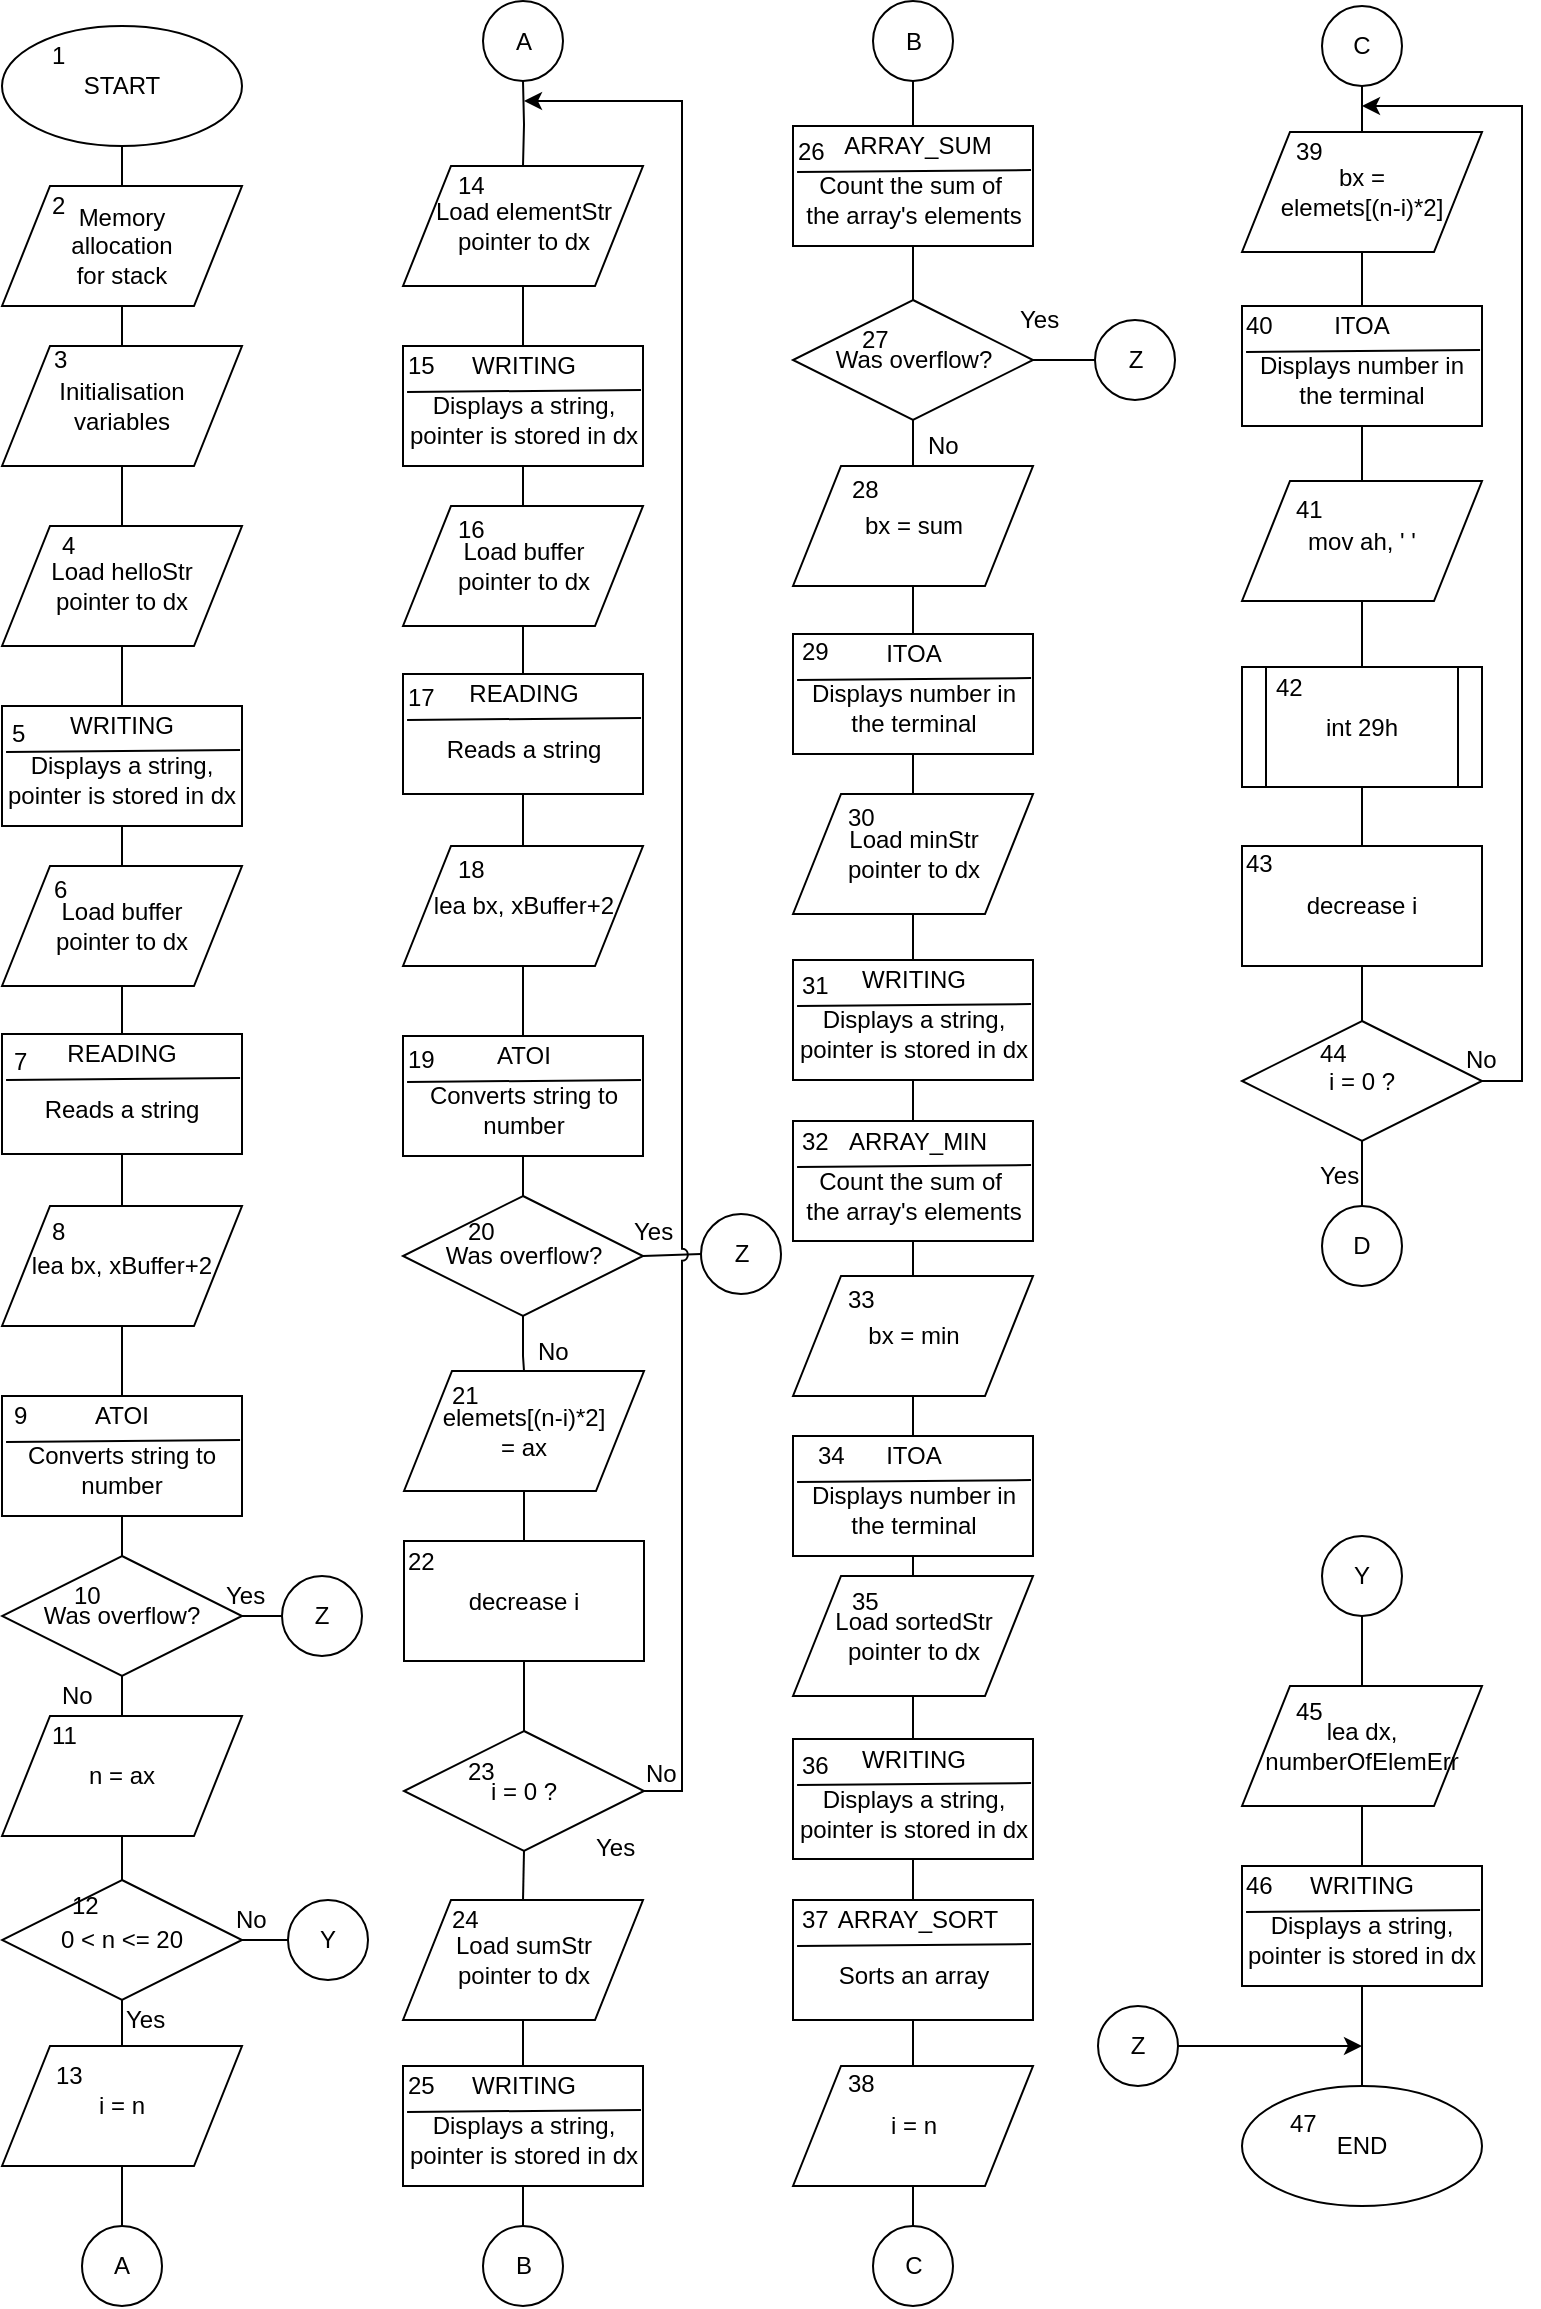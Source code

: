 <mxfile version="12.2.6" type="google" pages="6"><diagram id="Vt0fdbVZbwU6SaiSz2yw" name="Page-1"><mxGraphModel dx="1152" dy="636" grid="1" gridSize="10" guides="1" tooltips="1" connect="1" arrows="1" fold="1" page="1" pageScale="1" pageWidth="827" pageHeight="1169" math="0" shadow="0"><root><mxCell id="0"/><mxCell id="1" parent="0"/><mxCell id="HdljquPSaFwWfOHfGx9a-1" value="" style="edgeStyle=orthogonalEdgeStyle;rounded=0;orthogonalLoop=1;jettySize=auto;html=1;endArrow=none;endFill=0;" edge="1" parent="1" source="HdljquPSaFwWfOHfGx9a-2" target="HdljquPSaFwWfOHfGx9a-4"><mxGeometry relative="1" as="geometry"/></mxCell><mxCell id="HdljquPSaFwWfOHfGx9a-2" value="START" style="ellipse;whiteSpace=wrap;html=1;" vertex="1" parent="1"><mxGeometry x="30" y="20" width="120" height="60" as="geometry"/></mxCell><mxCell id="HdljquPSaFwWfOHfGx9a-3" value="" style="edgeStyle=orthogonalEdgeStyle;rounded=0;orthogonalLoop=1;jettySize=auto;html=1;endArrow=none;endFill=0;" edge="1" parent="1" source="HdljquPSaFwWfOHfGx9a-4" target="HdljquPSaFwWfOHfGx9a-6"><mxGeometry relative="1" as="geometry"/></mxCell><mxCell id="HdljquPSaFwWfOHfGx9a-4" value="Memory&lt;br&gt;allocation&lt;br&gt;for stack" style="shape=parallelogram;perimeter=parallelogramPerimeter;whiteSpace=wrap;html=1;" vertex="1" parent="1"><mxGeometry x="30" y="100" width="120" height="60" as="geometry"/></mxCell><mxCell id="HdljquPSaFwWfOHfGx9a-12" value="" style="edgeStyle=orthogonalEdgeStyle;rounded=0;orthogonalLoop=1;jettySize=auto;html=1;endArrow=none;endFill=0;" edge="1" parent="1" source="HdljquPSaFwWfOHfGx9a-6" target="HdljquPSaFwWfOHfGx9a-11"><mxGeometry relative="1" as="geometry"/></mxCell><mxCell id="HdljquPSaFwWfOHfGx9a-6" value="Initialisation &lt;br&gt;variables" style="shape=parallelogram;perimeter=parallelogramPerimeter;whiteSpace=wrap;html=1;" vertex="1" parent="1"><mxGeometry x="30" y="180" width="120" height="60" as="geometry"/></mxCell><mxCell id="HdljquPSaFwWfOHfGx9a-7" value="2" style="text;html=1;resizable=0;points=[];autosize=1;align=left;verticalAlign=top;spacingTop=-4;" vertex="1" parent="1"><mxGeometry x="53" y="100" width="20" height="20" as="geometry"/></mxCell><mxCell id="HdljquPSaFwWfOHfGx9a-8" value="3" style="text;html=1;resizable=0;points=[];autosize=1;align=left;verticalAlign=top;spacingTop=-4;" vertex="1" parent="1"><mxGeometry x="54" y="177" width="20" height="20" as="geometry"/></mxCell><mxCell id="HdljquPSaFwWfOHfGx9a-9" value="1" style="text;html=1;resizable=0;points=[];autosize=1;align=left;verticalAlign=top;spacingTop=-4;" vertex="1" parent="1"><mxGeometry x="53" y="25" width="20" height="20" as="geometry"/></mxCell><mxCell id="HdljquPSaFwWfOHfGx9a-17" value="" style="edgeStyle=orthogonalEdgeStyle;rounded=0;orthogonalLoop=1;jettySize=auto;html=1;endArrow=none;endFill=0;" edge="1" parent="1" source="HdljquPSaFwWfOHfGx9a-11" target="HdljquPSaFwWfOHfGx9a-13"><mxGeometry relative="1" as="geometry"/></mxCell><mxCell id="HdljquPSaFwWfOHfGx9a-11" value="Load helloStr&lt;span style=&quot;color: rgba(0 , 0 , 0 , 0) ; font-family: monospace ; font-size: 0px ; white-space: nowrap&quot;&gt;%3CmxGraphModel%3E%3Croot%3E%3CmxCell%20id%3D%220%22%2F%3E%3CmxCell%20id%3D%221%22%20parent%3D%220%22%2F%3E%3CmxCell%20id%3D%222%22%20value%3D%22%26lt%3Bbr%26gt%3BDisplays%20a%20string%2C%20pointer%20is%20stored%20in%20dx%22%20style%3D%22rounded%3D0%3BwhiteSpace%3Dwrap%3Bhtml%3D1%3B%22%20vertex%3D%221%22%20parent%3D%221%22%3E%3CmxGeometry%20x%3D%2240%22%20y%3D%22370%22%20width%3D%22120%22%20height%3D%2260%22%20as%3D%22geometry%22%2F%3E%3C%2FmxCell%3E%3CmxCell%20id%3D%223%22%20value%3D%22%22%20style%3D%22endArrow%3Dnone%3Bhtml%3D1%3BentryX%3D0.992%3BentryY%3D0.367%3BentryDx%3D0%3BentryDy%3D0%3BentryPerimeter%3D0%3BexitX%3D0.017%3BexitY%3D0.383%3BexitDx%3D0%3BexitDy%3D0%3BexitPerimeter%3D0%3B%22%20edge%3D%221%22%20source%3D%222%22%20target%3D%222%22%20parent%3D%221%22%3E%3CmxGeometry%20width%3D%2250%22%20height%3D%2250%22%20relative%3D%221%22%20as%3D%22geometry%22%3E%3CmxPoint%20x%3D%22-10%22%20y%3D%22302%22%20as%3D%22sourcePoint%22%2F%3E%3CmxPoint%20x%3D%22110%22%20y%3D%22301%22%20as%3D%22targetPoint%22%2F%3E%3C%2FmxGeometry%3E%3C%2FmxCell%3E%3CmxCell%20id%3D%224%22%20value%3D%22WRITING%22%20style%3D%22text%3Bhtml%3D1%3BstrokeColor%3Dnone%3BfillColor%3Dnone%3Balign%3Dcenter%3BverticalAlign%3Dmiddle%3BwhiteSpace%3Dwrap%3Brounded%3D0%3B%22%20vertex%3D%221%22%20parent%3D%221%22%3E%3CmxGeometry%20x%3D%2280%22%20y%3D%22370%22%20width%3D%2240%22%20height%3D%2220%22%20as%3D%22geometry%22%2F%3E%3C%2FmxCell%3E%3CmxCell%20id%3D%225%22%20value%3D%225%22%20style%3D%22text%3Bhtml%3D1%3Bresizable%3D0%3Bpoints%3D%5B%5D%3Bautosize%3D1%3Balign%3Dleft%3BverticalAlign%3Dtop%3BspacingTop%3D-4%3B%22%20vertex%3D%221%22%20parent%3D%221%22%3E%3CmxGeometry%20x%3D%2244%22%20y%3D%22370%22%20width%3D%2220%22%20height%3D%2220%22%20as%3D%22geometry%22%2F%3E%3C%2FmxCell%3E%3C%2Froot%3E%3C%2FmxGraphModel%3E&lt;/span&gt;&lt;br&gt;pointer to dx" style="shape=parallelogram;perimeter=parallelogramPerimeter;whiteSpace=wrap;html=1;" vertex="1" parent="1"><mxGeometry x="30" y="270" width="120" height="60" as="geometry"/></mxCell><mxCell id="HdljquPSaFwWfOHfGx9a-19" value="" style="edgeStyle=orthogonalEdgeStyle;rounded=0;orthogonalLoop=1;jettySize=auto;html=1;endArrow=none;endFill=0;" edge="1" parent="1" source="HdljquPSaFwWfOHfGx9a-13" target="HdljquPSaFwWfOHfGx9a-18"><mxGeometry relative="1" as="geometry"/></mxCell><mxCell id="HdljquPSaFwWfOHfGx9a-13" value="&lt;br&gt;Displays a string, pointer is stored in dx" style="rounded=0;whiteSpace=wrap;html=1;" vertex="1" parent="1"><mxGeometry x="30" y="360" width="120" height="60" as="geometry"/></mxCell><mxCell id="HdljquPSaFwWfOHfGx9a-14" value="" style="endArrow=none;html=1;entryX=0.992;entryY=0.367;entryDx=0;entryDy=0;entryPerimeter=0;exitX=0.017;exitY=0.383;exitDx=0;exitDy=0;exitPerimeter=0;" edge="1" parent="1" source="HdljquPSaFwWfOHfGx9a-13" target="HdljquPSaFwWfOHfGx9a-13"><mxGeometry width="50" height="50" relative="1" as="geometry"><mxPoint x="-20" y="292" as="sourcePoint"/><mxPoint x="100" y="291" as="targetPoint"/></mxGeometry></mxCell><mxCell id="HdljquPSaFwWfOHfGx9a-15" value="WRITING" style="text;html=1;strokeColor=none;fillColor=none;align=center;verticalAlign=middle;whiteSpace=wrap;rounded=0;" vertex="1" parent="1"><mxGeometry x="70" y="360" width="40" height="20" as="geometry"/></mxCell><mxCell id="HdljquPSaFwWfOHfGx9a-24" value="" style="edgeStyle=orthogonalEdgeStyle;rounded=0;orthogonalLoop=1;jettySize=auto;html=1;endArrow=none;endFill=0;" edge="1" parent="1" source="HdljquPSaFwWfOHfGx9a-18" target="HdljquPSaFwWfOHfGx9a-20"><mxGeometry relative="1" as="geometry"/></mxCell><mxCell id="HdljquPSaFwWfOHfGx9a-18" value="Load buffer&lt;span style=&quot;color: rgba(0 , 0 , 0 , 0) ; font-family: monospace ; font-size: 0px ; white-space: nowrap&quot;&gt;%3CmxGraphModel%3E%3Croot%3E%3CmxCell%20id%3D%220%22%2F%3E%3CmxCell%20id%3D%221%22%20parent%3D%220%22%2F%3E%3CmxCell%20id%3D%222%22%20value%3D%22%26lt%3Bbr%26gt%3BDisplays%20a%20string%2C%20pointer%20is%20stored%20in%20dx%22%20style%3D%22rounded%3D0%3BwhiteSpace%3Dwrap%3Bhtml%3D1%3B%22%20vertex%3D%221%22%20parent%3D%221%22%3E%3CmxGeometry%20x%3D%2240%22%20y%3D%22370%22%20width%3D%22120%22%20height%3D%2260%22%20as%3D%22geometry%22%2F%3E%3C%2FmxCell%3E%3CmxCell%20id%3D%223%22%20value%3D%22%22%20style%3D%22endArrow%3Dnone%3Bhtml%3D1%3BentryX%3D0.992%3BentryY%3D0.367%3BentryDx%3D0%3BentryDy%3D0%3BentryPerimeter%3D0%3BexitX%3D0.017%3BexitY%3D0.383%3BexitDx%3D0%3BexitDy%3D0%3BexitPerimeter%3D0%3B%22%20edge%3D%221%22%20source%3D%222%22%20target%3D%222%22%20parent%3D%221%22%3E%3CmxGeometry%20width%3D%2250%22%20height%3D%2250%22%20relative%3D%221%22%20as%3D%22geometry%22%3E%3CmxPoint%20x%3D%22-10%22%20y%3D%22302%22%20as%3D%22sourcePoint%22%2F%3E%3CmxPoint%20x%3D%22110%22%20y%3D%22301%22%20as%3D%22targetPoint%22%2F%3E%3C%2FmxGeometry%3E%3C%2FmxCell%3E%3CmxCell%20id%3D%224%22%20value%3D%22WRITING%22%20style%3D%22text%3Bhtml%3D1%3BstrokeColor%3Dnone%3BfillColor%3Dnone%3Balign%3Dcenter%3BverticalAlign%3Dmiddle%3BwhiteSpace%3Dwrap%3Brounded%3D0%3B%22%20vertex%3D%221%22%20parent%3D%221%22%3E%3CmxGeometry%20x%3D%2280%22%20y%3D%22370%22%20width%3D%2240%22%20height%3D%2220%22%20as%3D%22geometry%22%2F%3E%3C%2FmxCell%3E%3CmxCell%20id%3D%225%22%20value%3D%225%22%20style%3D%22text%3Bhtml%3D1%3Bresizable%3D0%3Bpoints%3D%5B%5D%3Bautosize%3D1%3Balign%3Dleft%3BverticalAlign%3Dtop%3BspacingTop%3D-4%3B%22%20vertex%3D%221%22%20parent%3D%221%22%3E%3CmxGeometry%20x%3D%2244%22%20y%3D%22370%22%20width%3D%2220%22%20height%3D%2220%22%20as%3D%22geometry%22%2F%3E%3C%2FmxCell%3E%3C%2Froot%3E%3C%2FmxGraphModel%3E&lt;/span&gt;&lt;br&gt;pointer to dx" style="shape=parallelogram;perimeter=parallelogramPerimeter;whiteSpace=wrap;html=1;" vertex="1" parent="1"><mxGeometry x="30" y="440" width="120" height="60" as="geometry"/></mxCell><mxCell id="HdljquPSaFwWfOHfGx9a-33" value="" style="edgeStyle=orthogonalEdgeStyle;rounded=0;orthogonalLoop=1;jettySize=auto;html=1;endArrow=none;endFill=0;" edge="1" parent="1" source="HdljquPSaFwWfOHfGx9a-20" target="HdljquPSaFwWfOHfGx9a-30"><mxGeometry relative="1" as="geometry"/></mxCell><mxCell id="HdljquPSaFwWfOHfGx9a-20" value="&lt;br&gt;Reads a string" style="rounded=0;whiteSpace=wrap;html=1;" vertex="1" parent="1"><mxGeometry x="30" y="524" width="120" height="60" as="geometry"/></mxCell><mxCell id="HdljquPSaFwWfOHfGx9a-21" value="" style="endArrow=none;html=1;entryX=0.992;entryY=0.367;entryDx=0;entryDy=0;entryPerimeter=0;exitX=0.017;exitY=0.383;exitDx=0;exitDy=0;exitPerimeter=0;" edge="1" parent="1" source="HdljquPSaFwWfOHfGx9a-20" target="HdljquPSaFwWfOHfGx9a-20"><mxGeometry width="50" height="50" relative="1" as="geometry"><mxPoint x="-20" y="456" as="sourcePoint"/><mxPoint x="100" y="455" as="targetPoint"/></mxGeometry></mxCell><mxCell id="HdljquPSaFwWfOHfGx9a-22" value="READING" style="text;html=1;strokeColor=none;fillColor=none;align=center;verticalAlign=middle;whiteSpace=wrap;rounded=0;" vertex="1" parent="1"><mxGeometry x="70" y="524" width="40" height="20" as="geometry"/></mxCell><mxCell id="HdljquPSaFwWfOHfGx9a-41" value="" style="edgeStyle=orthogonalEdgeStyle;rounded=0;orthogonalLoop=1;jettySize=auto;html=1;endArrow=none;endFill=0;" edge="1" parent="1" source="HdljquPSaFwWfOHfGx9a-26" target="HdljquPSaFwWfOHfGx9a-36"><mxGeometry relative="1" as="geometry"/></mxCell><mxCell id="HdljquPSaFwWfOHfGx9a-26" value="&lt;br&gt;Converts string to number" style="rounded=0;whiteSpace=wrap;html=1;" vertex="1" parent="1"><mxGeometry x="30" y="705" width="120" height="60" as="geometry"/></mxCell><mxCell id="HdljquPSaFwWfOHfGx9a-27" value="" style="endArrow=none;html=1;entryX=0.992;entryY=0.367;entryDx=0;entryDy=0;entryPerimeter=0;exitX=0.017;exitY=0.383;exitDx=0;exitDy=0;exitPerimeter=0;" edge="1" parent="1" source="HdljquPSaFwWfOHfGx9a-26" target="HdljquPSaFwWfOHfGx9a-26"><mxGeometry width="50" height="50" relative="1" as="geometry"><mxPoint x="-20" y="637" as="sourcePoint"/><mxPoint x="100" y="636" as="targetPoint"/></mxGeometry></mxCell><mxCell id="HdljquPSaFwWfOHfGx9a-28" value="ATOI" style="text;html=1;strokeColor=none;fillColor=none;align=center;verticalAlign=middle;whiteSpace=wrap;rounded=0;" vertex="1" parent="1"><mxGeometry x="70" y="705" width="40" height="20" as="geometry"/></mxCell><mxCell id="HdljquPSaFwWfOHfGx9a-29" value="" style="edgeStyle=orthogonalEdgeStyle;rounded=0;orthogonalLoop=1;jettySize=auto;html=1;endArrow=none;endFill=0;" edge="1" parent="1" source="HdljquPSaFwWfOHfGx9a-30" target="HdljquPSaFwWfOHfGx9a-26"><mxGeometry relative="1" as="geometry"/></mxCell><mxCell id="HdljquPSaFwWfOHfGx9a-30" value="lea bx, xBuffer+2" style="shape=parallelogram;perimeter=parallelogramPerimeter;whiteSpace=wrap;html=1;" vertex="1" parent="1"><mxGeometry x="30" y="610" width="120" height="60" as="geometry"/></mxCell><mxCell id="HdljquPSaFwWfOHfGx9a-34" value="END" style="ellipse;whiteSpace=wrap;html=1;" vertex="1" parent="1"><mxGeometry x="650" y="1050" width="120" height="60" as="geometry"/></mxCell><mxCell id="HdljquPSaFwWfOHfGx9a-46" value="" style="edgeStyle=orthogonalEdgeStyle;rounded=0;orthogonalLoop=1;jettySize=auto;html=1;endArrow=none;endFill=0;" edge="1" parent="1" source="HdljquPSaFwWfOHfGx9a-36" target="HdljquPSaFwWfOHfGx9a-45"><mxGeometry relative="1" as="geometry"/></mxCell><mxCell id="HdljquPSaFwWfOHfGx9a-152" value="" style="edgeStyle=orthogonalEdgeStyle;rounded=0;jumpStyle=arc;orthogonalLoop=1;jettySize=auto;html=1;endArrow=none;endFill=0;entryX=0;entryY=0.5;entryDx=0;entryDy=0;" edge="1" parent="1" source="HdljquPSaFwWfOHfGx9a-36" target="HdljquPSaFwWfOHfGx9a-151"><mxGeometry relative="1" as="geometry"/></mxCell><mxCell id="HdljquPSaFwWfOHfGx9a-36" value="Was overflow?" style="rhombus;whiteSpace=wrap;html=1;" vertex="1" parent="1"><mxGeometry x="30" y="785" width="120" height="60" as="geometry"/></mxCell><mxCell id="HdljquPSaFwWfOHfGx9a-37" value="Yes" style="text;html=1;resizable=0;points=[];autosize=1;align=left;verticalAlign=top;spacingTop=-4;" vertex="1" parent="1"><mxGeometry x="140" y="795" width="40" height="20" as="geometry"/></mxCell><mxCell id="HdljquPSaFwWfOHfGx9a-89" value="Yes" style="text;html=1;resizable=0;points=[];autosize=1;align=left;verticalAlign=top;spacingTop=-4;" vertex="1" parent="1"><mxGeometry x="90" y="1007" width="40" height="20" as="geometry"/></mxCell><mxCell id="HdljquPSaFwWfOHfGx9a-39" value="No" style="text;html=1;resizable=0;points=[];autosize=1;align=left;verticalAlign=top;spacingTop=-4;" vertex="1" parent="1"><mxGeometry x="58" y="845" width="30" height="20" as="geometry"/></mxCell><mxCell id="HdljquPSaFwWfOHfGx9a-51" value="" style="edgeStyle=orthogonalEdgeStyle;rounded=0;orthogonalLoop=1;jettySize=auto;html=1;endArrow=none;endFill=0;" edge="1" parent="1" source="HdljquPSaFwWfOHfGx9a-45" target="HdljquPSaFwWfOHfGx9a-48"><mxGeometry relative="1" as="geometry"/></mxCell><mxCell id="HdljquPSaFwWfOHfGx9a-45" value="n = ax" style="shape=parallelogram;perimeter=parallelogramPerimeter;whiteSpace=wrap;html=1;" vertex="1" parent="1"><mxGeometry x="30" y="865" width="120" height="60" as="geometry"/></mxCell><mxCell id="HdljquPSaFwWfOHfGx9a-54" value="" style="edgeStyle=orthogonalEdgeStyle;rounded=0;orthogonalLoop=1;jettySize=auto;html=1;endArrow=none;endFill=0;" edge="1" parent="1" source="HdljquPSaFwWfOHfGx9a-48" target="HdljquPSaFwWfOHfGx9a-53"><mxGeometry relative="1" as="geometry"/></mxCell><mxCell id="HdljquPSaFwWfOHfGx9a-156" style="edgeStyle=orthogonalEdgeStyle;rounded=0;jumpStyle=arc;orthogonalLoop=1;jettySize=auto;html=1;entryX=0;entryY=0.5;entryDx=0;entryDy=0;endArrow=none;endFill=0;" edge="1" parent="1" source="HdljquPSaFwWfOHfGx9a-48" target="HdljquPSaFwWfOHfGx9a-153"><mxGeometry relative="1" as="geometry"/></mxCell><mxCell id="HdljquPSaFwWfOHfGx9a-48" value="0 &amp;lt; n &amp;lt;= 20" style="rhombus;whiteSpace=wrap;html=1;" vertex="1" parent="1"><mxGeometry x="30" y="947" width="120" height="60" as="geometry"/></mxCell><mxCell id="HdljquPSaFwWfOHfGx9a-61" style="edgeStyle=orthogonalEdgeStyle;rounded=0;orthogonalLoop=1;jettySize=auto;html=1;entryX=0.5;entryY=0;entryDx=0;entryDy=0;endArrow=none;endFill=0;" edge="1" parent="1" source="HdljquPSaFwWfOHfGx9a-53" target="HdljquPSaFwWfOHfGx9a-55"><mxGeometry relative="1" as="geometry"/></mxCell><mxCell id="HdljquPSaFwWfOHfGx9a-53" value="i = n" style="shape=parallelogram;perimeter=parallelogramPerimeter;whiteSpace=wrap;html=1;" vertex="1" parent="1"><mxGeometry x="30" y="1030" width="120" height="60" as="geometry"/></mxCell><mxCell id="HdljquPSaFwWfOHfGx9a-55" value="A" style="ellipse;whiteSpace=wrap;html=1;aspect=fixed;" vertex="1" parent="1"><mxGeometry x="70" y="1120" width="40" height="40" as="geometry"/></mxCell><mxCell id="HdljquPSaFwWfOHfGx9a-83" value="" style="edgeStyle=orthogonalEdgeStyle;rounded=0;orthogonalLoop=1;jettySize=auto;html=1;endArrow=none;endFill=0;" edge="1" parent="1" target="HdljquPSaFwWfOHfGx9a-64"><mxGeometry relative="1" as="geometry"><mxPoint x="290.5" y="47.5" as="sourcePoint"/></mxGeometry></mxCell><mxCell id="HdljquPSaFwWfOHfGx9a-62" value="A" style="ellipse;whiteSpace=wrap;html=1;aspect=fixed;" vertex="1" parent="1"><mxGeometry x="270.5" y="7.5" width="40" height="40" as="geometry"/></mxCell><mxCell id="HdljquPSaFwWfOHfGx9a-63" value="" style="edgeStyle=orthogonalEdgeStyle;rounded=0;orthogonalLoop=1;jettySize=auto;html=1;endArrow=none;endFill=0;" edge="1" parent="1" source="HdljquPSaFwWfOHfGx9a-64" target="HdljquPSaFwWfOHfGx9a-66"><mxGeometry relative="1" as="geometry"/></mxCell><mxCell id="HdljquPSaFwWfOHfGx9a-64" value="Load elementStr&lt;span style=&quot;color: rgba(0 , 0 , 0 , 0) ; font-family: monospace ; font-size: 0px ; white-space: nowrap&quot;&gt;%3CmxGraphModel%3E%3Croot%3E%3CmxCell%20id%3D%220%22%2F%3E%3CmxCell%20id%3D%221%22%20parent%3D%220%22%2F%3E%3CmxCell%20id%3D%222%22%20value%3D%22%26lt%3Bbr%26gt%3BDisplays%20a%20string%2C%20pointer%20is%20stored%20in%20dx%22%20style%3D%22rounded%3D0%3BwhiteSpace%3Dwrap%3Bhtml%3D1%3B%22%20vertex%3D%221%22%20parent%3D%221%22%3E%3CmxGeometry%20x%3D%2240%22%20y%3D%22370%22%20width%3D%22120%22%20height%3D%2260%22%20as%3D%22geometry%22%2F%3E%3C%2FmxCell%3E%3CmxCell%20id%3D%223%22%20value%3D%22%22%20style%3D%22endArrow%3Dnone%3Bhtml%3D1%3BentryX%3D0.992%3BentryY%3D0.367%3BentryDx%3D0%3BentryDy%3D0%3BentryPerimeter%3D0%3BexitX%3D0.017%3BexitY%3D0.383%3BexitDx%3D0%3BexitDy%3D0%3BexitPerimeter%3D0%3B%22%20edge%3D%221%22%20source%3D%222%22%20target%3D%222%22%20parent%3D%221%22%3E%3CmxGeometry%20width%3D%2250%22%20height%3D%2250%22%20relative%3D%221%22%20as%3D%22geometry%22%3E%3CmxPoint%20x%3D%22-10%22%20y%3D%22302%22%20as%3D%22sourcePoint%22%2F%3E%3CmxPoint%20x%3D%22110%22%20y%3D%22301%22%20as%3D%22targetPoint%22%2F%3E%3C%2FmxGeometry%3E%3C%2FmxCell%3E%3CmxCell%20id%3D%224%22%20value%3D%22WRITING%22%20style%3D%22text%3Bhtml%3D1%3BstrokeColor%3Dnone%3BfillColor%3Dnone%3Balign%3Dcenter%3BverticalAlign%3Dmiddle%3BwhiteSpace%3Dwrap%3Brounded%3D0%3B%22%20vertex%3D%221%22%20parent%3D%221%22%3E%3CmxGeometry%20x%3D%2280%22%20y%3D%22370%22%20width%3D%2240%22%20height%3D%2220%22%20as%3D%22geometry%22%2F%3E%3C%2FmxCell%3E%3CmxCell%20id%3D%225%22%20value%3D%225%22%20style%3D%22text%3Bhtml%3D1%3Bresizable%3D0%3Bpoints%3D%5B%5D%3Bautosize%3D1%3Balign%3Dleft%3BverticalAlign%3Dtop%3BspacingTop%3D-4%3B%22%20vertex%3D%221%22%20parent%3D%221%22%3E%3CmxGeometry%20x%3D%2244%22%20y%3D%22370%22%20width%3D%2220%22%20height%3D%2220%22%20as%3D%22geometry%22%2F%3E%3C%2FmxCell%3E%3C%2Froot%3E%3C%2FmxGraphModel%3E&lt;/span&gt;&lt;br&gt;pointer to dx" style="shape=parallelogram;perimeter=parallelogramPerimeter;whiteSpace=wrap;html=1;" vertex="1" parent="1"><mxGeometry x="230.5" y="90" width="120" height="60" as="geometry"/></mxCell><mxCell id="HdljquPSaFwWfOHfGx9a-65" value="" style="edgeStyle=orthogonalEdgeStyle;rounded=0;orthogonalLoop=1;jettySize=auto;html=1;endArrow=none;endFill=0;" edge="1" parent="1" source="HdljquPSaFwWfOHfGx9a-66" target="HdljquPSaFwWfOHfGx9a-70"><mxGeometry relative="1" as="geometry"/></mxCell><mxCell id="HdljquPSaFwWfOHfGx9a-66" value="&lt;br&gt;Displays a string, pointer is stored in dx" style="rounded=0;whiteSpace=wrap;html=1;" vertex="1" parent="1"><mxGeometry x="230.5" y="180" width="120" height="60" as="geometry"/></mxCell><mxCell id="HdljquPSaFwWfOHfGx9a-67" value="" style="endArrow=none;html=1;entryX=0.992;entryY=0.367;entryDx=0;entryDy=0;entryPerimeter=0;exitX=0.017;exitY=0.383;exitDx=0;exitDy=0;exitPerimeter=0;" edge="1" parent="1" source="HdljquPSaFwWfOHfGx9a-66" target="HdljquPSaFwWfOHfGx9a-66"><mxGeometry width="50" height="50" relative="1" as="geometry"><mxPoint x="180.5" y="112" as="sourcePoint"/><mxPoint x="300.5" y="111" as="targetPoint"/></mxGeometry></mxCell><mxCell id="HdljquPSaFwWfOHfGx9a-68" value="WRITING" style="text;html=1;strokeColor=none;fillColor=none;align=center;verticalAlign=middle;whiteSpace=wrap;rounded=0;" vertex="1" parent="1"><mxGeometry x="270.5" y="180" width="40" height="20" as="geometry"/></mxCell><mxCell id="HdljquPSaFwWfOHfGx9a-69" value="" style="edgeStyle=orthogonalEdgeStyle;rounded=0;orthogonalLoop=1;jettySize=auto;html=1;endArrow=none;endFill=0;" edge="1" parent="1" source="HdljquPSaFwWfOHfGx9a-70" target="HdljquPSaFwWfOHfGx9a-72"><mxGeometry relative="1" as="geometry"/></mxCell><mxCell id="HdljquPSaFwWfOHfGx9a-70" value="Load buffer&lt;span style=&quot;color: rgba(0 , 0 , 0 , 0) ; font-family: monospace ; font-size: 0px ; white-space: nowrap&quot;&gt;%3CmxGraphModel%3E%3Croot%3E%3CmxCell%20id%3D%220%22%2F%3E%3CmxCell%20id%3D%221%22%20parent%3D%220%22%2F%3E%3CmxCell%20id%3D%222%22%20value%3D%22%26lt%3Bbr%26gt%3BDisplays%20a%20string%2C%20pointer%20is%20stored%20in%20dx%22%20style%3D%22rounded%3D0%3BwhiteSpace%3Dwrap%3Bhtml%3D1%3B%22%20vertex%3D%221%22%20parent%3D%221%22%3E%3CmxGeometry%20x%3D%2240%22%20y%3D%22370%22%20width%3D%22120%22%20height%3D%2260%22%20as%3D%22geometry%22%2F%3E%3C%2FmxCell%3E%3CmxCell%20id%3D%223%22%20value%3D%22%22%20style%3D%22endArrow%3Dnone%3Bhtml%3D1%3BentryX%3D0.992%3BentryY%3D0.367%3BentryDx%3D0%3BentryDy%3D0%3BentryPerimeter%3D0%3BexitX%3D0.017%3BexitY%3D0.383%3BexitDx%3D0%3BexitDy%3D0%3BexitPerimeter%3D0%3B%22%20edge%3D%221%22%20source%3D%222%22%20target%3D%222%22%20parent%3D%221%22%3E%3CmxGeometry%20width%3D%2250%22%20height%3D%2250%22%20relative%3D%221%22%20as%3D%22geometry%22%3E%3CmxPoint%20x%3D%22-10%22%20y%3D%22302%22%20as%3D%22sourcePoint%22%2F%3E%3CmxPoint%20x%3D%22110%22%20y%3D%22301%22%20as%3D%22targetPoint%22%2F%3E%3C%2FmxGeometry%3E%3C%2FmxCell%3E%3CmxCell%20id%3D%224%22%20value%3D%22WRITING%22%20style%3D%22text%3Bhtml%3D1%3BstrokeColor%3Dnone%3BfillColor%3Dnone%3Balign%3Dcenter%3BverticalAlign%3Dmiddle%3BwhiteSpace%3Dwrap%3Brounded%3D0%3B%22%20vertex%3D%221%22%20parent%3D%221%22%3E%3CmxGeometry%20x%3D%2280%22%20y%3D%22370%22%20width%3D%2240%22%20height%3D%2220%22%20as%3D%22geometry%22%2F%3E%3C%2FmxCell%3E%3CmxCell%20id%3D%225%22%20value%3D%225%22%20style%3D%22text%3Bhtml%3D1%3Bresizable%3D0%3Bpoints%3D%5B%5D%3Bautosize%3D1%3Balign%3Dleft%3BverticalAlign%3Dtop%3BspacingTop%3D-4%3B%22%20vertex%3D%221%22%20parent%3D%221%22%3E%3CmxGeometry%20x%3D%2244%22%20y%3D%22370%22%20width%3D%2220%22%20height%3D%2220%22%20as%3D%22geometry%22%2F%3E%3C%2FmxCell%3E%3C%2Froot%3E%3C%2FmxGraphModel%3E&lt;/span&gt;&lt;br&gt;pointer to dx" style="shape=parallelogram;perimeter=parallelogramPerimeter;whiteSpace=wrap;html=1;" vertex="1" parent="1"><mxGeometry x="230.5" y="260" width="120" height="60" as="geometry"/></mxCell><mxCell id="HdljquPSaFwWfOHfGx9a-71" value="" style="edgeStyle=orthogonalEdgeStyle;rounded=0;orthogonalLoop=1;jettySize=auto;html=1;endArrow=none;endFill=0;" edge="1" parent="1" source="HdljquPSaFwWfOHfGx9a-72" target="HdljquPSaFwWfOHfGx9a-80"><mxGeometry relative="1" as="geometry"/></mxCell><mxCell id="HdljquPSaFwWfOHfGx9a-72" value="&lt;br&gt;Reads a string" style="rounded=0;whiteSpace=wrap;html=1;" vertex="1" parent="1"><mxGeometry x="230.5" y="344" width="120" height="60" as="geometry"/></mxCell><mxCell id="HdljquPSaFwWfOHfGx9a-73" value="" style="endArrow=none;html=1;entryX=0.992;entryY=0.367;entryDx=0;entryDy=0;entryPerimeter=0;exitX=0.017;exitY=0.383;exitDx=0;exitDy=0;exitPerimeter=0;" edge="1" parent="1" source="HdljquPSaFwWfOHfGx9a-72" target="HdljquPSaFwWfOHfGx9a-72"><mxGeometry width="50" height="50" relative="1" as="geometry"><mxPoint x="180.5" y="276" as="sourcePoint"/><mxPoint x="300.5" y="275" as="targetPoint"/></mxGeometry></mxCell><mxCell id="HdljquPSaFwWfOHfGx9a-74" value="READING" style="text;html=1;strokeColor=none;fillColor=none;align=center;verticalAlign=middle;whiteSpace=wrap;rounded=0;" vertex="1" parent="1"><mxGeometry x="270.5" y="344" width="40" height="20" as="geometry"/></mxCell><mxCell id="HdljquPSaFwWfOHfGx9a-75" value="" style="edgeStyle=orthogonalEdgeStyle;rounded=0;orthogonalLoop=1;jettySize=auto;html=1;endArrow=none;endFill=0;" edge="1" parent="1" source="HdljquPSaFwWfOHfGx9a-76" target="HdljquPSaFwWfOHfGx9a-81"><mxGeometry relative="1" as="geometry"/></mxCell><mxCell id="HdljquPSaFwWfOHfGx9a-76" value="&lt;br&gt;Converts string to number" style="rounded=0;whiteSpace=wrap;html=1;" vertex="1" parent="1"><mxGeometry x="230.5" y="525" width="120" height="60" as="geometry"/></mxCell><mxCell id="HdljquPSaFwWfOHfGx9a-77" value="" style="endArrow=none;html=1;entryX=0.992;entryY=0.367;entryDx=0;entryDy=0;entryPerimeter=0;exitX=0.017;exitY=0.383;exitDx=0;exitDy=0;exitPerimeter=0;" edge="1" parent="1" source="HdljquPSaFwWfOHfGx9a-76" target="HdljquPSaFwWfOHfGx9a-76"><mxGeometry width="50" height="50" relative="1" as="geometry"><mxPoint x="180.5" y="457" as="sourcePoint"/><mxPoint x="300.5" y="456" as="targetPoint"/></mxGeometry></mxCell><mxCell id="HdljquPSaFwWfOHfGx9a-78" value="ATOI" style="text;html=1;strokeColor=none;fillColor=none;align=center;verticalAlign=middle;whiteSpace=wrap;rounded=0;" vertex="1" parent="1"><mxGeometry x="270.5" y="525" width="40" height="20" as="geometry"/></mxCell><mxCell id="HdljquPSaFwWfOHfGx9a-79" value="" style="edgeStyle=orthogonalEdgeStyle;rounded=0;orthogonalLoop=1;jettySize=auto;html=1;endArrow=none;endFill=0;" edge="1" parent="1" source="HdljquPSaFwWfOHfGx9a-80" target="HdljquPSaFwWfOHfGx9a-76"><mxGeometry relative="1" as="geometry"/></mxCell><mxCell id="HdljquPSaFwWfOHfGx9a-80" value="lea bx, xBuffer+2" style="shape=parallelogram;perimeter=parallelogramPerimeter;whiteSpace=wrap;html=1;" vertex="1" parent="1"><mxGeometry x="230.5" y="430" width="120" height="60" as="geometry"/></mxCell><mxCell id="HdljquPSaFwWfOHfGx9a-86" value="" style="edgeStyle=orthogonalEdgeStyle;rounded=0;orthogonalLoop=1;jettySize=auto;html=1;endArrow=none;endFill=0;" edge="1" parent="1" source="HdljquPSaFwWfOHfGx9a-81" target="HdljquPSaFwWfOHfGx9a-85"><mxGeometry relative="1" as="geometry"/></mxCell><mxCell id="BHroQ7RgMEqsxdl4Ig0E-5" style="edgeStyle=orthogonalEdgeStyle;rounded=0;jumpStyle=arc;orthogonalLoop=1;jettySize=auto;html=1;entryX=0;entryY=0.5;entryDx=0;entryDy=0;endArrow=none;endFill=0;" edge="1" parent="1" source="HdljquPSaFwWfOHfGx9a-81" target="BHroQ7RgMEqsxdl4Ig0E-3"><mxGeometry relative="1" as="geometry"/></mxCell><mxCell id="HdljquPSaFwWfOHfGx9a-81" value="Was overflow?" style="rhombus;whiteSpace=wrap;html=1;" vertex="1" parent="1"><mxGeometry x="230.5" y="605" width="120" height="60" as="geometry"/></mxCell><mxCell id="HdljquPSaFwWfOHfGx9a-82" value="Yes" style="text;html=1;resizable=0;points=[];autosize=1;align=left;verticalAlign=top;spacingTop=-4;" vertex="1" parent="1"><mxGeometry x="343.5" y="612.5" width="40" height="20" as="geometry"/></mxCell><mxCell id="HdljquPSaFwWfOHfGx9a-88" value="" style="edgeStyle=orthogonalEdgeStyle;rounded=0;orthogonalLoop=1;jettySize=auto;html=1;endArrow=none;endFill=0;" edge="1" parent="1" source="HdljquPSaFwWfOHfGx9a-85" target="HdljquPSaFwWfOHfGx9a-87"><mxGeometry relative="1" as="geometry"/></mxCell><mxCell id="HdljquPSaFwWfOHfGx9a-85" value="elemets[(n-i)*2]&lt;br&gt;= ax" style="shape=parallelogram;perimeter=parallelogramPerimeter;whiteSpace=wrap;html=1;" vertex="1" parent="1"><mxGeometry x="231" y="692.5" width="120" height="60" as="geometry"/></mxCell><mxCell id="HdljquPSaFwWfOHfGx9a-95" value="" style="edgeStyle=orthogonalEdgeStyle;rounded=0;jumpStyle=arc;orthogonalLoop=1;jettySize=auto;html=1;endArrow=none;endFill=0;" edge="1" parent="1" source="HdljquPSaFwWfOHfGx9a-87" target="HdljquPSaFwWfOHfGx9a-93"><mxGeometry relative="1" as="geometry"/></mxCell><mxCell id="HdljquPSaFwWfOHfGx9a-87" value="decrease i" style="rounded=0;whiteSpace=wrap;html=1;" vertex="1" parent="1"><mxGeometry x="231" y="777.5" width="120" height="60" as="geometry"/></mxCell><mxCell id="HdljquPSaFwWfOHfGx9a-98" style="edgeStyle=orthogonalEdgeStyle;rounded=0;jumpStyle=arc;orthogonalLoop=1;jettySize=auto;html=1;endArrow=classic;endFill=1;exitX=1;exitY=0.5;exitDx=0;exitDy=0;" edge="1" parent="1" source="HdljquPSaFwWfOHfGx9a-93"><mxGeometry relative="1" as="geometry"><mxPoint x="291" y="57.5" as="targetPoint"/><Array as="points"><mxPoint x="370" y="903"/><mxPoint x="370" y="58"/></Array></mxGeometry></mxCell><mxCell id="HdljquPSaFwWfOHfGx9a-105" value="" style="edgeStyle=orthogonalEdgeStyle;rounded=0;jumpStyle=arc;orthogonalLoop=1;jettySize=auto;html=1;endArrow=none;endFill=0;" edge="1" parent="1" source="HdljquPSaFwWfOHfGx9a-93" target="HdljquPSaFwWfOHfGx9a-101"><mxGeometry relative="1" as="geometry"/></mxCell><mxCell id="HdljquPSaFwWfOHfGx9a-93" value="i = 0 ?" style="rhombus;whiteSpace=wrap;html=1;" vertex="1" parent="1"><mxGeometry x="231" y="872.5" width="120" height="60" as="geometry"/></mxCell><mxCell id="HdljquPSaFwWfOHfGx9a-94" value="No" style="text;html=1;resizable=0;points=[];autosize=1;align=left;verticalAlign=top;spacingTop=-4;" vertex="1" parent="1"><mxGeometry x="295.5" y="672.5" width="30" height="20" as="geometry"/></mxCell><mxCell id="HdljquPSaFwWfOHfGx9a-99" value="No" style="text;html=1;resizable=0;points=[];autosize=1;align=left;verticalAlign=top;spacingTop=-4;" vertex="1" parent="1"><mxGeometry x="350" y="883.5" width="30" height="20" as="geometry"/></mxCell><mxCell id="HdljquPSaFwWfOHfGx9a-100" value="" style="edgeStyle=orthogonalEdgeStyle;rounded=0;orthogonalLoop=1;jettySize=auto;html=1;endArrow=none;endFill=0;" edge="1" parent="1" source="HdljquPSaFwWfOHfGx9a-101" target="HdljquPSaFwWfOHfGx9a-102"><mxGeometry relative="1" as="geometry"/></mxCell><mxCell id="HdljquPSaFwWfOHfGx9a-101" value="Load sumStr&lt;span style=&quot;color: rgba(0 , 0 , 0 , 0) ; font-family: monospace ; font-size: 0px ; white-space: nowrap&quot;&gt;%3CmxGraphModel%3E%3Croot%3E%3CmxCell%20id%3D%220%22%2F%3E%3CmxCell%20id%3D%221%22%20parent%3D%220%22%2F%3E%3CmxCell%20id%3D%222%22%20value%3D%22%26lt%3Bbr%26gt%3BDisplays%20a%20string%2C%20pointer%20is%20stored%20in%20dx%22%20style%3D%22rounded%3D0%3BwhiteSpace%3Dwrap%3Bhtml%3D1%3B%22%20vertex%3D%221%22%20parent%3D%221%22%3E%3CmxGeometry%20x%3D%2240%22%20y%3D%22370%22%20width%3D%22120%22%20height%3D%2260%22%20as%3D%22geometry%22%2F%3E%3C%2FmxCell%3E%3CmxCell%20id%3D%223%22%20value%3D%22%22%20style%3D%22endArrow%3Dnone%3Bhtml%3D1%3BentryX%3D0.992%3BentryY%3D0.367%3BentryDx%3D0%3BentryDy%3D0%3BentryPerimeter%3D0%3BexitX%3D0.017%3BexitY%3D0.383%3BexitDx%3D0%3BexitDy%3D0%3BexitPerimeter%3D0%3B%22%20edge%3D%221%22%20source%3D%222%22%20target%3D%222%22%20parent%3D%221%22%3E%3CmxGeometry%20width%3D%2250%22%20height%3D%2250%22%20relative%3D%221%22%20as%3D%22geometry%22%3E%3CmxPoint%20x%3D%22-10%22%20y%3D%22302%22%20as%3D%22sourcePoint%22%2F%3E%3CmxPoint%20x%3D%22110%22%20y%3D%22301%22%20as%3D%22targetPoint%22%2F%3E%3C%2FmxGeometry%3E%3C%2FmxCell%3E%3CmxCell%20id%3D%224%22%20value%3D%22WRITING%22%20style%3D%22text%3Bhtml%3D1%3BstrokeColor%3Dnone%3BfillColor%3Dnone%3Balign%3Dcenter%3BverticalAlign%3Dmiddle%3BwhiteSpace%3Dwrap%3Brounded%3D0%3B%22%20vertex%3D%221%22%20parent%3D%221%22%3E%3CmxGeometry%20x%3D%2280%22%20y%3D%22370%22%20width%3D%2240%22%20height%3D%2220%22%20as%3D%22geometry%22%2F%3E%3C%2FmxCell%3E%3CmxCell%20id%3D%225%22%20value%3D%225%22%20style%3D%22text%3Bhtml%3D1%3Bresizable%3D0%3Bpoints%3D%5B%5D%3Bautosize%3D1%3Balign%3Dleft%3BverticalAlign%3Dtop%3BspacingTop%3D-4%3B%22%20vertex%3D%221%22%20parent%3D%221%22%3E%3CmxGeometry%20x%3D%2244%22%20y%3D%22370%22%20width%3D%2220%22%20height%3D%2220%22%20as%3D%22geometry%22%2F%3E%3C%2FmxCell%3E%3C%2Froot%3E%3C%2FmxGraphModel%3E&lt;/span&gt;&lt;br&gt;pointer to dx" style="shape=parallelogram;perimeter=parallelogramPerimeter;whiteSpace=wrap;html=1;" vertex="1" parent="1"><mxGeometry x="230.5" y="957" width="120" height="60" as="geometry"/></mxCell><mxCell id="HdljquPSaFwWfOHfGx9a-109" style="edgeStyle=orthogonalEdgeStyle;rounded=0;jumpStyle=arc;orthogonalLoop=1;jettySize=auto;html=1;entryX=0.5;entryY=0;entryDx=0;entryDy=0;endArrow=none;endFill=0;" edge="1" parent="1" source="HdljquPSaFwWfOHfGx9a-102"><mxGeometry relative="1" as="geometry"><mxPoint x="290.5" y="1120" as="targetPoint"/></mxGeometry></mxCell><mxCell id="HdljquPSaFwWfOHfGx9a-102" value="&lt;br&gt;Displays a string, pointer is stored in dx" style="rounded=0;whiteSpace=wrap;html=1;" vertex="1" parent="1"><mxGeometry x="230.5" y="1040" width="120" height="60" as="geometry"/></mxCell><mxCell id="HdljquPSaFwWfOHfGx9a-103" value="" style="endArrow=none;html=1;entryX=0.992;entryY=0.367;entryDx=0;entryDy=0;entryPerimeter=0;exitX=0.017;exitY=0.383;exitDx=0;exitDy=0;exitPerimeter=0;" edge="1" parent="1" source="HdljquPSaFwWfOHfGx9a-102" target="HdljquPSaFwWfOHfGx9a-102"><mxGeometry width="50" height="50" relative="1" as="geometry"><mxPoint x="180.5" y="972" as="sourcePoint"/><mxPoint x="300.5" y="971" as="targetPoint"/></mxGeometry></mxCell><mxCell id="HdljquPSaFwWfOHfGx9a-104" value="WRITING" style="text;html=1;strokeColor=none;fillColor=none;align=center;verticalAlign=middle;whiteSpace=wrap;rounded=0;" vertex="1" parent="1"><mxGeometry x="270.5" y="1040" width="40" height="20" as="geometry"/></mxCell><mxCell id="HdljquPSaFwWfOHfGx9a-52" value="No" style="text;html=1;resizable=0;points=[];autosize=1;align=left;verticalAlign=top;spacingTop=-4;" vertex="1" parent="1"><mxGeometry x="145" y="957" width="30" height="20" as="geometry"/></mxCell><mxCell id="HdljquPSaFwWfOHfGx9a-108" value="B" style="ellipse;whiteSpace=wrap;html=1;aspect=fixed;" vertex="1" parent="1"><mxGeometry x="270.5" y="1120" width="40" height="40" as="geometry"/></mxCell><mxCell id="HdljquPSaFwWfOHfGx9a-110" value="Yes" style="text;html=1;resizable=0;points=[];autosize=1;align=left;verticalAlign=top;spacingTop=-4;" vertex="1" parent="1"><mxGeometry x="325" y="920.5" width="40" height="20" as="geometry"/></mxCell><mxCell id="HdljquPSaFwWfOHfGx9a-117" value="" style="edgeStyle=orthogonalEdgeStyle;rounded=0;jumpStyle=arc;orthogonalLoop=1;jettySize=auto;html=1;endArrow=none;endFill=0;" edge="1" parent="1" source="HdljquPSaFwWfOHfGx9a-113" target="HdljquPSaFwWfOHfGx9a-114"><mxGeometry relative="1" as="geometry"/></mxCell><mxCell id="HdljquPSaFwWfOHfGx9a-113" value="B" style="ellipse;whiteSpace=wrap;html=1;aspect=fixed;" vertex="1" parent="1"><mxGeometry x="465.5" y="7.5" width="40" height="40" as="geometry"/></mxCell><mxCell id="HdljquPSaFwWfOHfGx9a-119" value="" style="edgeStyle=orthogonalEdgeStyle;rounded=0;jumpStyle=arc;orthogonalLoop=1;jettySize=auto;html=1;endArrow=none;endFill=0;" edge="1" parent="1" source="HdljquPSaFwWfOHfGx9a-114" target="HdljquPSaFwWfOHfGx9a-118"><mxGeometry relative="1" as="geometry"/></mxCell><mxCell id="HdljquPSaFwWfOHfGx9a-114" value="&lt;br&gt;Count the sum of&amp;nbsp;&lt;br&gt;the array's elements" style="rounded=0;whiteSpace=wrap;html=1;" vertex="1" parent="1"><mxGeometry x="425.5" y="70" width="120" height="60" as="geometry"/></mxCell><mxCell id="HdljquPSaFwWfOHfGx9a-115" value="" style="endArrow=none;html=1;entryX=0.992;entryY=0.367;entryDx=0;entryDy=0;entryPerimeter=0;exitX=0.017;exitY=0.383;exitDx=0;exitDy=0;exitPerimeter=0;" edge="1" parent="1" source="HdljquPSaFwWfOHfGx9a-114" target="HdljquPSaFwWfOHfGx9a-114"><mxGeometry width="50" height="50" relative="1" as="geometry"><mxPoint x="375.5" y="12" as="sourcePoint"/><mxPoint x="495.5" y="11" as="targetPoint"/></mxGeometry></mxCell><mxCell id="HdljquPSaFwWfOHfGx9a-116" value="ARRAY_SUM" style="text;html=1;strokeColor=none;fillColor=none;align=center;verticalAlign=middle;whiteSpace=wrap;rounded=0;" vertex="1" parent="1"><mxGeometry x="442.5" y="70" width="90" height="20" as="geometry"/></mxCell><mxCell id="HdljquPSaFwWfOHfGx9a-122" value="" style="edgeStyle=orthogonalEdgeStyle;rounded=0;jumpStyle=arc;orthogonalLoop=1;jettySize=auto;html=1;endArrow=none;endFill=0;" edge="1" parent="1" source="HdljquPSaFwWfOHfGx9a-118" target="HdljquPSaFwWfOHfGx9a-121"><mxGeometry relative="1" as="geometry"/></mxCell><mxCell id="HdljquPSaFwWfOHfGx9a-150" value="" style="edgeStyle=orthogonalEdgeStyle;rounded=0;jumpStyle=arc;orthogonalLoop=1;jettySize=auto;html=1;endArrow=none;endFill=0;" edge="1" parent="1" source="HdljquPSaFwWfOHfGx9a-118" target="HdljquPSaFwWfOHfGx9a-148"><mxGeometry relative="1" as="geometry"/></mxCell><mxCell id="HdljquPSaFwWfOHfGx9a-118" value="Was overflow?" style="rhombus;whiteSpace=wrap;html=1;" vertex="1" parent="1"><mxGeometry x="425.5" y="157" width="120" height="60" as="geometry"/></mxCell><mxCell id="HdljquPSaFwWfOHfGx9a-127" value="" style="edgeStyle=orthogonalEdgeStyle;rounded=0;jumpStyle=arc;orthogonalLoop=1;jettySize=auto;html=1;endArrow=none;endFill=0;" edge="1" parent="1" source="HdljquPSaFwWfOHfGx9a-121" target="HdljquPSaFwWfOHfGx9a-123"><mxGeometry relative="1" as="geometry"/></mxCell><mxCell id="HdljquPSaFwWfOHfGx9a-121" value="bx = sum" style="shape=parallelogram;perimeter=parallelogramPerimeter;whiteSpace=wrap;html=1;" vertex="1" parent="1"><mxGeometry x="425.5" y="240" width="120" height="60" as="geometry"/></mxCell><mxCell id="HdljquPSaFwWfOHfGx9a-135" value="" style="edgeStyle=orthogonalEdgeStyle;rounded=0;jumpStyle=arc;orthogonalLoop=1;jettySize=auto;html=1;endArrow=none;endFill=0;" edge="1" parent="1" source="HdljquPSaFwWfOHfGx9a-123" target="HdljquPSaFwWfOHfGx9a-131"><mxGeometry relative="1" as="geometry"/></mxCell><mxCell id="HdljquPSaFwWfOHfGx9a-123" value="&lt;br&gt;Displays number in the terminal" style="rounded=0;whiteSpace=wrap;html=1;" vertex="1" parent="1"><mxGeometry x="425.5" y="324" width="120" height="60" as="geometry"/></mxCell><mxCell id="HdljquPSaFwWfOHfGx9a-124" value="" style="endArrow=none;html=1;entryX=0.992;entryY=0.367;entryDx=0;entryDy=0;entryPerimeter=0;exitX=0.017;exitY=0.383;exitDx=0;exitDy=0;exitPerimeter=0;" edge="1" parent="1" source="HdljquPSaFwWfOHfGx9a-123" target="HdljquPSaFwWfOHfGx9a-123"><mxGeometry width="50" height="50" relative="1" as="geometry"><mxPoint x="375.5" y="256" as="sourcePoint"/><mxPoint x="495.5" y="255" as="targetPoint"/></mxGeometry></mxCell><mxCell id="HdljquPSaFwWfOHfGx9a-125" value="ITOA" style="text;html=1;strokeColor=none;fillColor=none;align=center;verticalAlign=middle;whiteSpace=wrap;rounded=0;" vertex="1" parent="1"><mxGeometry x="465.5" y="324" width="40" height="20" as="geometry"/></mxCell><mxCell id="HdljquPSaFwWfOHfGx9a-128" value="No" style="text;html=1;resizable=0;points=[];autosize=1;align=left;verticalAlign=top;spacingTop=-4;" vertex="1" parent="1"><mxGeometry x="490.5" y="220" width="30" height="20" as="geometry"/></mxCell><mxCell id="HdljquPSaFwWfOHfGx9a-129" value="Yes" style="text;html=1;resizable=0;points=[];autosize=1;align=left;verticalAlign=top;spacingTop=-4;" vertex="1" parent="1"><mxGeometry x="536.5" y="157" width="40" height="20" as="geometry"/></mxCell><mxCell id="HdljquPSaFwWfOHfGx9a-130" value="" style="edgeStyle=orthogonalEdgeStyle;rounded=0;orthogonalLoop=1;jettySize=auto;html=1;endArrow=none;endFill=0;" edge="1" parent="1" source="HdljquPSaFwWfOHfGx9a-131" target="HdljquPSaFwWfOHfGx9a-132"><mxGeometry relative="1" as="geometry"/></mxCell><mxCell id="HdljquPSaFwWfOHfGx9a-131" value="Load minStr&lt;span style=&quot;color: rgba(0 , 0 , 0 , 0) ; font-family: monospace ; font-size: 0px ; white-space: nowrap&quot;&gt;%3CmxGraphModel%3E%3Croot%3E%3CmxCell%20id%3D%220%22%2F%3E%3CmxCell%20id%3D%221%22%20parent%3D%220%22%2F%3E%3CmxCell%20id%3D%222%22%20value%3D%22%26lt%3Bbr%26gt%3BDisplays%20a%20string%2C%20pointer%20is%20stored%20in%20dx%22%20style%3D%22rounded%3D0%3BwhiteSpace%3Dwrap%3Bhtml%3D1%3B%22%20vertex%3D%221%22%20parent%3D%221%22%3E%3CmxGeometry%20x%3D%2240%22%20y%3D%22370%22%20width%3D%22120%22%20height%3D%2260%22%20as%3D%22geometry%22%2F%3E%3C%2FmxCell%3E%3CmxCell%20id%3D%223%22%20value%3D%22%22%20style%3D%22endArrow%3Dnone%3Bhtml%3D1%3BentryX%3D0.992%3BentryY%3D0.367%3BentryDx%3D0%3BentryDy%3D0%3BentryPerimeter%3D0%3BexitX%3D0.017%3BexitY%3D0.383%3BexitDx%3D0%3BexitDy%3D0%3BexitPerimeter%3D0%3B%22%20edge%3D%221%22%20source%3D%222%22%20target%3D%222%22%20parent%3D%221%22%3E%3CmxGeometry%20width%3D%2250%22%20height%3D%2250%22%20relative%3D%221%22%20as%3D%22geometry%22%3E%3CmxPoint%20x%3D%22-10%22%20y%3D%22302%22%20as%3D%22sourcePoint%22%2F%3E%3CmxPoint%20x%3D%22110%22%20y%3D%22301%22%20as%3D%22targetPoint%22%2F%3E%3C%2FmxGeometry%3E%3C%2FmxCell%3E%3CmxCell%20id%3D%224%22%20value%3D%22WRITING%22%20style%3D%22text%3Bhtml%3D1%3BstrokeColor%3Dnone%3BfillColor%3Dnone%3Balign%3Dcenter%3BverticalAlign%3Dmiddle%3BwhiteSpace%3Dwrap%3Brounded%3D0%3B%22%20vertex%3D%221%22%20parent%3D%221%22%3E%3CmxGeometry%20x%3D%2280%22%20y%3D%22370%22%20width%3D%2240%22%20height%3D%2220%22%20as%3D%22geometry%22%2F%3E%3C%2FmxCell%3E%3CmxCell%20id%3D%225%22%20value%3D%225%22%20style%3D%22text%3Bhtml%3D1%3Bresizable%3D0%3Bpoints%3D%5B%5D%3Bautosize%3D1%3Balign%3Dleft%3BverticalAlign%3Dtop%3BspacingTop%3D-4%3B%22%20vertex%3D%221%22%20parent%3D%221%22%3E%3CmxGeometry%20x%3D%2244%22%20y%3D%22370%22%20width%3D%2220%22%20height%3D%2220%22%20as%3D%22geometry%22%2F%3E%3C%2FmxCell%3E%3C%2Froot%3E%3C%2FmxGraphModel%3E&lt;/span&gt;&lt;br&gt;pointer to dx" style="shape=parallelogram;perimeter=parallelogramPerimeter;whiteSpace=wrap;html=1;" vertex="1" parent="1"><mxGeometry x="425.5" y="404" width="120" height="60" as="geometry"/></mxCell><mxCell id="HdljquPSaFwWfOHfGx9a-141" value="" style="edgeStyle=orthogonalEdgeStyle;rounded=0;jumpStyle=arc;orthogonalLoop=1;jettySize=auto;html=1;endArrow=none;endFill=0;" edge="1" parent="1" source="HdljquPSaFwWfOHfGx9a-132" target="HdljquPSaFwWfOHfGx9a-136"><mxGeometry relative="1" as="geometry"/></mxCell><mxCell id="HdljquPSaFwWfOHfGx9a-132" value="&lt;br&gt;Displays a string, pointer is stored in dx" style="rounded=0;whiteSpace=wrap;html=1;" vertex="1" parent="1"><mxGeometry x="425.5" y="487" width="120" height="60" as="geometry"/></mxCell><mxCell id="HdljquPSaFwWfOHfGx9a-133" value="" style="endArrow=none;html=1;entryX=0.992;entryY=0.367;entryDx=0;entryDy=0;entryPerimeter=0;exitX=0.017;exitY=0.383;exitDx=0;exitDy=0;exitPerimeter=0;" edge="1" parent="1" source="HdljquPSaFwWfOHfGx9a-132" target="HdljquPSaFwWfOHfGx9a-132"><mxGeometry width="50" height="50" relative="1" as="geometry"><mxPoint x="375.5" y="419" as="sourcePoint"/><mxPoint x="495.5" y="418" as="targetPoint"/></mxGeometry></mxCell><mxCell id="HdljquPSaFwWfOHfGx9a-134" value="WRITING" style="text;html=1;strokeColor=none;fillColor=none;align=center;verticalAlign=middle;whiteSpace=wrap;rounded=0;" vertex="1" parent="1"><mxGeometry x="465.5" y="487" width="40" height="20" as="geometry"/></mxCell><mxCell id="HdljquPSaFwWfOHfGx9a-140" value="" style="edgeStyle=orthogonalEdgeStyle;rounded=0;jumpStyle=arc;orthogonalLoop=1;jettySize=auto;html=1;endArrow=none;endFill=0;" edge="1" parent="1" source="HdljquPSaFwWfOHfGx9a-136" target="HdljquPSaFwWfOHfGx9a-139"><mxGeometry relative="1" as="geometry"/></mxCell><mxCell id="HdljquPSaFwWfOHfGx9a-136" value="&lt;br&gt;Count the sum of&amp;nbsp;&lt;br&gt;the array's elements" style="rounded=0;whiteSpace=wrap;html=1;" vertex="1" parent="1"><mxGeometry x="425.5" y="567.5" width="120" height="60" as="geometry"/></mxCell><mxCell id="HdljquPSaFwWfOHfGx9a-137" value="" style="endArrow=none;html=1;entryX=0.992;entryY=0.367;entryDx=0;entryDy=0;entryPerimeter=0;exitX=0.017;exitY=0.383;exitDx=0;exitDy=0;exitPerimeter=0;" edge="1" parent="1" source="HdljquPSaFwWfOHfGx9a-136" target="HdljquPSaFwWfOHfGx9a-136"><mxGeometry width="50" height="50" relative="1" as="geometry"><mxPoint x="375.5" y="509.5" as="sourcePoint"/><mxPoint x="495.5" y="508.5" as="targetPoint"/></mxGeometry></mxCell><mxCell id="HdljquPSaFwWfOHfGx9a-138" value="ARRAY_MIN" style="text;html=1;strokeColor=none;fillColor=none;align=center;verticalAlign=middle;whiteSpace=wrap;rounded=0;" vertex="1" parent="1"><mxGeometry x="442.5" y="567.5" width="90" height="20" as="geometry"/></mxCell><mxCell id="HdljquPSaFwWfOHfGx9a-145" value="" style="edgeStyle=orthogonalEdgeStyle;rounded=0;jumpStyle=arc;orthogonalLoop=1;jettySize=auto;html=1;endArrow=none;endFill=0;" edge="1" parent="1" source="HdljquPSaFwWfOHfGx9a-139" target="HdljquPSaFwWfOHfGx9a-142"><mxGeometry relative="1" as="geometry"/></mxCell><mxCell id="HdljquPSaFwWfOHfGx9a-139" value="bx = min" style="shape=parallelogram;perimeter=parallelogramPerimeter;whiteSpace=wrap;html=1;" vertex="1" parent="1"><mxGeometry x="425.5" y="645" width="120" height="60" as="geometry"/></mxCell><mxCell id="HdljquPSaFwWfOHfGx9a-166" value="" style="edgeStyle=orthogonalEdgeStyle;rounded=0;jumpStyle=arc;orthogonalLoop=1;jettySize=auto;html=1;endArrow=none;endFill=0;" edge="1" parent="1" source="HdljquPSaFwWfOHfGx9a-142" target="HdljquPSaFwWfOHfGx9a-158"><mxGeometry relative="1" as="geometry"/></mxCell><mxCell id="HdljquPSaFwWfOHfGx9a-142" value="&lt;br&gt;Displays number in the terminal" style="rounded=0;whiteSpace=wrap;html=1;" vertex="1" parent="1"><mxGeometry x="425.5" y="725" width="120" height="60" as="geometry"/></mxCell><mxCell id="HdljquPSaFwWfOHfGx9a-143" value="" style="endArrow=none;html=1;entryX=0.992;entryY=0.367;entryDx=0;entryDy=0;entryPerimeter=0;exitX=0.017;exitY=0.383;exitDx=0;exitDy=0;exitPerimeter=0;" edge="1" parent="1" source="HdljquPSaFwWfOHfGx9a-142" target="HdljquPSaFwWfOHfGx9a-142"><mxGeometry width="50" height="50" relative="1" as="geometry"><mxPoint x="375.5" y="657" as="sourcePoint"/><mxPoint x="495.5" y="656" as="targetPoint"/></mxGeometry></mxCell><mxCell id="HdljquPSaFwWfOHfGx9a-144" value="ITOA" style="text;html=1;strokeColor=none;fillColor=none;align=center;verticalAlign=middle;whiteSpace=wrap;rounded=0;" vertex="1" parent="1"><mxGeometry x="465.5" y="725" width="40" height="20" as="geometry"/></mxCell><mxCell id="S7mhcxNVuSwBHJH8Yr93-9" style="edgeStyle=orthogonalEdgeStyle;rounded=0;jumpStyle=arc;orthogonalLoop=1;jettySize=auto;html=1;endArrow=classic;endFill=1;" edge="1" parent="1" source="HdljquPSaFwWfOHfGx9a-146"><mxGeometry relative="1" as="geometry"><mxPoint x="710" y="1030" as="targetPoint"/></mxGeometry></mxCell><mxCell id="HdljquPSaFwWfOHfGx9a-146" value="Z" style="ellipse;whiteSpace=wrap;html=1;aspect=fixed;" vertex="1" parent="1"><mxGeometry x="578" y="1010" width="40" height="40" as="geometry"/></mxCell><mxCell id="HdljquPSaFwWfOHfGx9a-148" value="Z" style="ellipse;whiteSpace=wrap;html=1;aspect=fixed;" vertex="1" parent="1"><mxGeometry x="576.5" y="167" width="40" height="40" as="geometry"/></mxCell><mxCell id="HdljquPSaFwWfOHfGx9a-151" value="Z" style="ellipse;whiteSpace=wrap;html=1;aspect=fixed;" vertex="1" parent="1"><mxGeometry x="170" y="795" width="40" height="40" as="geometry"/></mxCell><mxCell id="HdljquPSaFwWfOHfGx9a-153" value="Y" style="ellipse;whiteSpace=wrap;html=1;aspect=fixed;" vertex="1" parent="1"><mxGeometry x="173" y="957" width="40" height="40" as="geometry"/></mxCell><mxCell id="HdljquPSaFwWfOHfGx9a-157" value="" style="edgeStyle=orthogonalEdgeStyle;rounded=0;orthogonalLoop=1;jettySize=auto;html=1;endArrow=none;endFill=0;" edge="1" parent="1" source="HdljquPSaFwWfOHfGx9a-158" target="HdljquPSaFwWfOHfGx9a-160"><mxGeometry relative="1" as="geometry"/></mxCell><mxCell id="HdljquPSaFwWfOHfGx9a-158" value="Load sortedStr&lt;span style=&quot;color: rgba(0 , 0 , 0 , 0) ; font-family: monospace ; font-size: 0px ; white-space: nowrap&quot;&gt;%3CmxGraphModel%3E%3Croot%3E%3CmxCell%20id%3D%220%22%2F%3E%3CmxCell%20id%3D%221%22%20parent%3D%220%22%2F%3E%3CmxCell%20id%3D%222%22%20value%3D%22%26lt%3Bbr%26gt%3BDisplays%20a%20string%2C%20pointer%20is%20stored%20in%20dx%22%20style%3D%22rounded%3D0%3BwhiteSpace%3Dwrap%3Bhtml%3D1%3B%22%20vertex%3D%221%22%20parent%3D%221%22%3E%3CmxGeometry%20x%3D%2240%22%20y%3D%22370%22%20width%3D%22120%22%20height%3D%2260%22%20as%3D%22geometry%22%2F%3E%3C%2FmxCell%3E%3CmxCell%20id%3D%223%22%20value%3D%22%22%20style%3D%22endArrow%3Dnone%3Bhtml%3D1%3BentryX%3D0.992%3BentryY%3D0.367%3BentryDx%3D0%3BentryDy%3D0%3BentryPerimeter%3D0%3BexitX%3D0.017%3BexitY%3D0.383%3BexitDx%3D0%3BexitDy%3D0%3BexitPerimeter%3D0%3B%22%20edge%3D%221%22%20source%3D%222%22%20target%3D%222%22%20parent%3D%221%22%3E%3CmxGeometry%20width%3D%2250%22%20height%3D%2250%22%20relative%3D%221%22%20as%3D%22geometry%22%3E%3CmxPoint%20x%3D%22-10%22%20y%3D%22302%22%20as%3D%22sourcePoint%22%2F%3E%3CmxPoint%20x%3D%22110%22%20y%3D%22301%22%20as%3D%22targetPoint%22%2F%3E%3C%2FmxGeometry%3E%3C%2FmxCell%3E%3CmxCell%20id%3D%224%22%20value%3D%22WRITING%22%20style%3D%22text%3Bhtml%3D1%3BstrokeColor%3Dnone%3BfillColor%3Dnone%3Balign%3Dcenter%3BverticalAlign%3Dmiddle%3BwhiteSpace%3Dwrap%3Brounded%3D0%3B%22%20vertex%3D%221%22%20parent%3D%221%22%3E%3CmxGeometry%20x%3D%2280%22%20y%3D%22370%22%20width%3D%2240%22%20height%3D%2220%22%20as%3D%22geometry%22%2F%3E%3C%2FmxCell%3E%3CmxCell%20id%3D%225%22%20value%3D%225%22%20style%3D%22text%3Bhtml%3D1%3Bresizable%3D0%3Bpoints%3D%5B%5D%3Bautosize%3D1%3Balign%3Dleft%3BverticalAlign%3Dtop%3BspacingTop%3D-4%3B%22%20vertex%3D%221%22%20parent%3D%221%22%3E%3CmxGeometry%20x%3D%2244%22%20y%3D%22370%22%20width%3D%2220%22%20height%3D%2220%22%20as%3D%22geometry%22%2F%3E%3C%2FmxCell%3E%3C%2Froot%3E%3C%2FmxGraphModel%3E&lt;/span&gt;&lt;br&gt;pointer to dx" style="shape=parallelogram;perimeter=parallelogramPerimeter;whiteSpace=wrap;html=1;" vertex="1" parent="1"><mxGeometry x="425.5" y="795" width="120" height="60" as="geometry"/></mxCell><mxCell id="HdljquPSaFwWfOHfGx9a-159" value="" style="edgeStyle=orthogonalEdgeStyle;rounded=0;jumpStyle=arc;orthogonalLoop=1;jettySize=auto;html=1;endArrow=none;endFill=0;" edge="1" parent="1" source="HdljquPSaFwWfOHfGx9a-160" target="HdljquPSaFwWfOHfGx9a-163"><mxGeometry relative="1" as="geometry"/></mxCell><mxCell id="HdljquPSaFwWfOHfGx9a-160" value="&lt;br&gt;Displays a string, pointer is stored in dx" style="rounded=0;whiteSpace=wrap;html=1;" vertex="1" parent="1"><mxGeometry x="425.5" y="876.5" width="120" height="60" as="geometry"/></mxCell><mxCell id="HdljquPSaFwWfOHfGx9a-161" value="" style="endArrow=none;html=1;entryX=0.992;entryY=0.367;entryDx=0;entryDy=0;entryPerimeter=0;exitX=0.017;exitY=0.383;exitDx=0;exitDy=0;exitPerimeter=0;" edge="1" parent="1" source="HdljquPSaFwWfOHfGx9a-160" target="HdljquPSaFwWfOHfGx9a-160"><mxGeometry width="50" height="50" relative="1" as="geometry"><mxPoint x="375.5" y="808.5" as="sourcePoint"/><mxPoint x="495.5" y="807.5" as="targetPoint"/></mxGeometry></mxCell><mxCell id="HdljquPSaFwWfOHfGx9a-162" value="WRITING" style="text;html=1;strokeColor=none;fillColor=none;align=center;verticalAlign=middle;whiteSpace=wrap;rounded=0;" vertex="1" parent="1"><mxGeometry x="465.5" y="876.5" width="40" height="20" as="geometry"/></mxCell><mxCell id="HdljquPSaFwWfOHfGx9a-168" value="" style="edgeStyle=orthogonalEdgeStyle;rounded=0;jumpStyle=arc;orthogonalLoop=1;jettySize=auto;html=1;endArrow=none;endFill=0;" edge="1" parent="1" source="HdljquPSaFwWfOHfGx9a-163" target="HdljquPSaFwWfOHfGx9a-167"><mxGeometry relative="1" as="geometry"/></mxCell><mxCell id="HdljquPSaFwWfOHfGx9a-163" value="&lt;br&gt;Sorts an array" style="rounded=0;whiteSpace=wrap;html=1;" vertex="1" parent="1"><mxGeometry x="425.5" y="957" width="120" height="60" as="geometry"/></mxCell><mxCell id="HdljquPSaFwWfOHfGx9a-164" value="" style="endArrow=none;html=1;entryX=0.992;entryY=0.367;entryDx=0;entryDy=0;entryPerimeter=0;exitX=0.017;exitY=0.383;exitDx=0;exitDy=0;exitPerimeter=0;" edge="1" parent="1" source="HdljquPSaFwWfOHfGx9a-163" target="HdljquPSaFwWfOHfGx9a-163"><mxGeometry width="50" height="50" relative="1" as="geometry"><mxPoint x="375.5" y="899" as="sourcePoint"/><mxPoint x="495.5" y="898" as="targetPoint"/></mxGeometry></mxCell><mxCell id="HdljquPSaFwWfOHfGx9a-165" value="ARRAY_SORT" style="text;html=1;strokeColor=none;fillColor=none;align=center;verticalAlign=middle;whiteSpace=wrap;rounded=0;" vertex="1" parent="1"><mxGeometry x="442.5" y="957" width="90" height="20" as="geometry"/></mxCell><mxCell id="HdljquPSaFwWfOHfGx9a-171" value="" style="edgeStyle=orthogonalEdgeStyle;rounded=0;jumpStyle=arc;orthogonalLoop=1;jettySize=auto;html=1;endArrow=none;endFill=0;entryX=0.5;entryY=0;entryDx=0;entryDy=0;" edge="1" parent="1" source="HdljquPSaFwWfOHfGx9a-167" target="HdljquPSaFwWfOHfGx9a-169"><mxGeometry relative="1" as="geometry"><mxPoint x="485.5" y="1180" as="targetPoint"/></mxGeometry></mxCell><mxCell id="HdljquPSaFwWfOHfGx9a-167" value="i = n" style="shape=parallelogram;perimeter=parallelogramPerimeter;whiteSpace=wrap;html=1;" vertex="1" parent="1"><mxGeometry x="425.5" y="1040" width="120" height="60" as="geometry"/></mxCell><mxCell id="HdljquPSaFwWfOHfGx9a-169" value="C" style="ellipse;whiteSpace=wrap;html=1;aspect=fixed;" vertex="1" parent="1"><mxGeometry x="465.5" y="1120" width="40" height="40" as="geometry"/></mxCell><mxCell id="HdljquPSaFwWfOHfGx9a-174" value="" style="edgeStyle=orthogonalEdgeStyle;rounded=0;jumpStyle=arc;orthogonalLoop=1;jettySize=auto;html=1;endArrow=none;endFill=0;" edge="1" parent="1" source="HdljquPSaFwWfOHfGx9a-172" target="HdljquPSaFwWfOHfGx9a-173"><mxGeometry relative="1" as="geometry"/></mxCell><mxCell id="HdljquPSaFwWfOHfGx9a-172" value="C" style="ellipse;whiteSpace=wrap;html=1;aspect=fixed;" vertex="1" parent="1"><mxGeometry x="690" y="10" width="40" height="40" as="geometry"/></mxCell><mxCell id="HdljquPSaFwWfOHfGx9a-181" value="" style="edgeStyle=orthogonalEdgeStyle;rounded=0;jumpStyle=arc;orthogonalLoop=1;jettySize=auto;html=1;endArrow=none;endFill=0;" edge="1" parent="1" source="HdljquPSaFwWfOHfGx9a-173" target="HdljquPSaFwWfOHfGx9a-178"><mxGeometry relative="1" as="geometry"/></mxCell><mxCell id="HdljquPSaFwWfOHfGx9a-173" value="bx = &lt;br&gt;elemets[(n-i)*2]" style="shape=parallelogram;perimeter=parallelogramPerimeter;whiteSpace=wrap;html=1;" vertex="1" parent="1"><mxGeometry x="650" y="73" width="120" height="60" as="geometry"/></mxCell><mxCell id="HdljquPSaFwWfOHfGx9a-187" value="" style="edgeStyle=orthogonalEdgeStyle;rounded=0;jumpStyle=arc;orthogonalLoop=1;jettySize=auto;html=1;endArrow=none;endFill=0;" edge="1" parent="1" source="HdljquPSaFwWfOHfGx9a-178" target="HdljquPSaFwWfOHfGx9a-183"><mxGeometry relative="1" as="geometry"/></mxCell><mxCell id="HdljquPSaFwWfOHfGx9a-178" value="&lt;br&gt;Displays number in the terminal" style="rounded=0;whiteSpace=wrap;html=1;" vertex="1" parent="1"><mxGeometry x="650" y="160" width="120" height="60" as="geometry"/></mxCell><mxCell id="HdljquPSaFwWfOHfGx9a-179" value="" style="endArrow=none;html=1;entryX=0.992;entryY=0.367;entryDx=0;entryDy=0;entryPerimeter=0;exitX=0.017;exitY=0.383;exitDx=0;exitDy=0;exitPerimeter=0;" edge="1" parent="1" source="HdljquPSaFwWfOHfGx9a-178" target="HdljquPSaFwWfOHfGx9a-178"><mxGeometry width="50" height="50" relative="1" as="geometry"><mxPoint x="600" y="92" as="sourcePoint"/><mxPoint x="720" y="91" as="targetPoint"/></mxGeometry></mxCell><mxCell id="HdljquPSaFwWfOHfGx9a-180" value="ITOA" style="text;html=1;strokeColor=none;fillColor=none;align=center;verticalAlign=middle;whiteSpace=wrap;rounded=0;" vertex="1" parent="1"><mxGeometry x="690" y="160" width="40" height="20" as="geometry"/></mxCell><mxCell id="HdljquPSaFwWfOHfGx9a-182" value="" style="edgeStyle=orthogonalEdgeStyle;rounded=0;orthogonalLoop=1;jettySize=auto;html=1;endArrow=none;endFill=0;" edge="1" parent="1" source="HdljquPSaFwWfOHfGx9a-183" target="HdljquPSaFwWfOHfGx9a-184"><mxGeometry relative="1" as="geometry"/></mxCell><mxCell id="HdljquPSaFwWfOHfGx9a-183" value="mov ah, ' '" style="shape=parallelogram;perimeter=parallelogramPerimeter;whiteSpace=wrap;html=1;" vertex="1" parent="1"><mxGeometry x="650" y="247.5" width="120" height="60" as="geometry"/></mxCell><mxCell id="HdljquPSaFwWfOHfGx9a-190" value="" style="edgeStyle=orthogonalEdgeStyle;rounded=0;jumpStyle=arc;orthogonalLoop=1;jettySize=auto;html=1;endArrow=none;endFill=0;" edge="1" parent="1" source="HdljquPSaFwWfOHfGx9a-184" target="HdljquPSaFwWfOHfGx9a-188"><mxGeometry relative="1" as="geometry"/></mxCell><mxCell id="HdljquPSaFwWfOHfGx9a-184" value="int 29h" style="shape=process;whiteSpace=wrap;html=1;backgroundOutline=1;" vertex="1" parent="1"><mxGeometry x="650" y="340.5" width="120" height="60" as="geometry"/></mxCell><mxCell id="HdljquPSaFwWfOHfGx9a-191" value="" style="edgeStyle=orthogonalEdgeStyle;rounded=0;jumpStyle=arc;orthogonalLoop=1;jettySize=auto;html=1;endArrow=none;endFill=0;" edge="1" parent="1" source="HdljquPSaFwWfOHfGx9a-188" target="HdljquPSaFwWfOHfGx9a-189"><mxGeometry relative="1" as="geometry"/></mxCell><mxCell id="HdljquPSaFwWfOHfGx9a-188" value="decrease i" style="rounded=0;whiteSpace=wrap;html=1;" vertex="1" parent="1"><mxGeometry x="650" y="430" width="120" height="60" as="geometry"/></mxCell><mxCell id="HdljquPSaFwWfOHfGx9a-192" style="edgeStyle=orthogonalEdgeStyle;rounded=0;jumpStyle=arc;orthogonalLoop=1;jettySize=auto;html=1;endArrow=classic;endFill=1;exitX=1;exitY=0.5;exitDx=0;exitDy=0;" edge="1" parent="1" source="HdljquPSaFwWfOHfGx9a-189"><mxGeometry relative="1" as="geometry"><mxPoint x="710" y="60" as="targetPoint"/><Array as="points"><mxPoint x="790" y="548"/><mxPoint x="790" y="60"/></Array></mxGeometry></mxCell><mxCell id="HdljquPSaFwWfOHfGx9a-194" style="edgeStyle=orthogonalEdgeStyle;rounded=0;jumpStyle=arc;orthogonalLoop=1;jettySize=auto;html=1;entryX=0.5;entryY=0;entryDx=0;entryDy=0;endArrow=none;endFill=0;" edge="1" parent="1" source="HdljquPSaFwWfOHfGx9a-189" target="HdljquPSaFwWfOHfGx9a-193"><mxGeometry relative="1" as="geometry"/></mxCell><mxCell id="HdljquPSaFwWfOHfGx9a-189" value="i = 0 ?" style="rhombus;whiteSpace=wrap;html=1;" vertex="1" parent="1"><mxGeometry x="650" y="517.5" width="120" height="60" as="geometry"/></mxCell><mxCell id="HdljquPSaFwWfOHfGx9a-193" value="D" style="ellipse;whiteSpace=wrap;html=1;aspect=fixed;" vertex="1" parent="1"><mxGeometry x="690" y="610" width="40" height="40" as="geometry"/></mxCell><mxCell id="S7mhcxNVuSwBHJH8Yr93-7" value="" style="edgeStyle=orthogonalEdgeStyle;rounded=0;jumpStyle=arc;orthogonalLoop=1;jettySize=auto;html=1;endArrow=none;endFill=0;" edge="1" parent="1" source="S7mhcxNVuSwBHJH8Yr93-1" target="S7mhcxNVuSwBHJH8Yr93-3"><mxGeometry relative="1" as="geometry"/></mxCell><mxCell id="S7mhcxNVuSwBHJH8Yr93-1" value="Y" style="ellipse;whiteSpace=wrap;html=1;aspect=fixed;" vertex="1" parent="1"><mxGeometry x="690" y="775" width="40" height="40" as="geometry"/></mxCell><mxCell id="S7mhcxNVuSwBHJH8Yr93-2" value="" style="edgeStyle=orthogonalEdgeStyle;rounded=0;orthogonalLoop=1;jettySize=auto;html=1;endArrow=none;endFill=0;" edge="1" parent="1" source="S7mhcxNVuSwBHJH8Yr93-3" target="S7mhcxNVuSwBHJH8Yr93-4"><mxGeometry relative="1" as="geometry"/></mxCell><mxCell id="S7mhcxNVuSwBHJH8Yr93-3" value="lea dx,&lt;br&gt;numberOfElemErr" style="shape=parallelogram;perimeter=parallelogramPerimeter;whiteSpace=wrap;html=1;" vertex="1" parent="1"><mxGeometry x="650" y="850" width="120" height="60" as="geometry"/></mxCell><mxCell id="S7mhcxNVuSwBHJH8Yr93-8" value="" style="edgeStyle=orthogonalEdgeStyle;rounded=0;jumpStyle=arc;orthogonalLoop=1;jettySize=auto;html=1;endArrow=none;endFill=0;" edge="1" parent="1" source="S7mhcxNVuSwBHJH8Yr93-4" target="HdljquPSaFwWfOHfGx9a-34"><mxGeometry relative="1" as="geometry"/></mxCell><mxCell id="S7mhcxNVuSwBHJH8Yr93-4" value="&lt;br&gt;Displays a string, pointer is stored in dx" style="rounded=0;whiteSpace=wrap;html=1;" vertex="1" parent="1"><mxGeometry x="650" y="940" width="120" height="60" as="geometry"/></mxCell><mxCell id="S7mhcxNVuSwBHJH8Yr93-5" value="" style="endArrow=none;html=1;entryX=0.992;entryY=0.367;entryDx=0;entryDy=0;entryPerimeter=0;exitX=0.017;exitY=0.383;exitDx=0;exitDy=0;exitPerimeter=0;" edge="1" parent="1" source="S7mhcxNVuSwBHJH8Yr93-4" target="S7mhcxNVuSwBHJH8Yr93-4"><mxGeometry width="50" height="50" relative="1" as="geometry"><mxPoint x="600" y="872" as="sourcePoint"/><mxPoint x="720" y="871" as="targetPoint"/></mxGeometry></mxCell><mxCell id="S7mhcxNVuSwBHJH8Yr93-6" value="WRITING" style="text;html=1;strokeColor=none;fillColor=none;align=center;verticalAlign=middle;whiteSpace=wrap;rounded=0;" vertex="1" parent="1"><mxGeometry x="690" y="940" width="40" height="20" as="geometry"/></mxCell><mxCell id="BHroQ7RgMEqsxdl4Ig0E-1" value="No" style="text;html=1;resizable=0;points=[];autosize=1;align=left;verticalAlign=top;spacingTop=-4;" vertex="1" parent="1"><mxGeometry x="760" y="527" width="30" height="20" as="geometry"/></mxCell><mxCell id="BHroQ7RgMEqsxdl4Ig0E-2" value="Yes" style="text;html=1;resizable=0;points=[];autosize=1;align=left;verticalAlign=top;spacingTop=-4;" vertex="1" parent="1"><mxGeometry x="687" y="585" width="40" height="20" as="geometry"/></mxCell><mxCell id="BHroQ7RgMEqsxdl4Ig0E-3" value="Z" style="ellipse;whiteSpace=wrap;html=1;aspect=fixed;" vertex="1" parent="1"><mxGeometry x="379.5" y="614" width="40" height="40" as="geometry"/></mxCell><mxCell id="tf09-TrG62yOYn93er3t-1" value="4" style="text;html=1;resizable=0;points=[];autosize=1;align=left;verticalAlign=top;spacingTop=-4;" vertex="1" parent="1"><mxGeometry x="58" y="270" width="20" height="20" as="geometry"/></mxCell><mxCell id="tf09-TrG62yOYn93er3t-2" value="5" style="text;html=1;resizable=0;points=[];autosize=1;align=left;verticalAlign=top;spacingTop=-4;" vertex="1" parent="1"><mxGeometry x="33" y="364" width="20" height="20" as="geometry"/></mxCell><mxCell id="tf09-TrG62yOYn93er3t-3" value="6" style="text;html=1;resizable=0;points=[];autosize=1;align=left;verticalAlign=top;spacingTop=-4;" vertex="1" parent="1"><mxGeometry x="54" y="442" width="20" height="20" as="geometry"/></mxCell><mxCell id="tf09-TrG62yOYn93er3t-4" value="7" style="text;html=1;resizable=0;points=[];autosize=1;align=left;verticalAlign=top;spacingTop=-4;" vertex="1" parent="1"><mxGeometry x="34" y="527.5" width="20" height="20" as="geometry"/></mxCell><mxCell id="tf09-TrG62yOYn93er3t-5" value="8" style="text;html=1;resizable=0;points=[];autosize=1;align=left;verticalAlign=top;spacingTop=-4;" vertex="1" parent="1"><mxGeometry x="53" y="612.5" width="20" height="20" as="geometry"/></mxCell><mxCell id="tf09-TrG62yOYn93er3t-6" value="9" style="text;html=1;resizable=0;points=[];autosize=1;align=left;verticalAlign=top;spacingTop=-4;" vertex="1" parent="1"><mxGeometry x="34" y="705" width="20" height="20" as="geometry"/></mxCell><mxCell id="tf09-TrG62yOYn93er3t-7" value="10" style="text;html=1;resizable=0;points=[];autosize=1;align=left;verticalAlign=top;spacingTop=-4;" vertex="1" parent="1"><mxGeometry x="64" y="795" width="30" height="20" as="geometry"/></mxCell><mxCell id="tf09-TrG62yOYn93er3t-8" value="11" style="text;html=1;resizable=0;points=[];autosize=1;align=left;verticalAlign=top;spacingTop=-4;" vertex="1" parent="1"><mxGeometry x="53" y="865" width="30" height="20" as="geometry"/></mxCell><mxCell id="tf09-TrG62yOYn93er3t-9" value="12" style="text;html=1;resizable=0;points=[];autosize=1;align=left;verticalAlign=top;spacingTop=-4;" vertex="1" parent="1"><mxGeometry x="63" y="950" width="30" height="20" as="geometry"/></mxCell><mxCell id="tf09-TrG62yOYn93er3t-10" value="13" style="text;html=1;resizable=0;points=[];autosize=1;align=left;verticalAlign=top;spacingTop=-4;" vertex="1" parent="1"><mxGeometry x="55" y="1035" width="30" height="20" as="geometry"/></mxCell><mxCell id="tf09-TrG62yOYn93er3t-11" value="14" style="text;html=1;resizable=0;points=[];autosize=1;align=left;verticalAlign=top;spacingTop=-4;" vertex="1" parent="1"><mxGeometry x="255.5" y="90" width="30" height="20" as="geometry"/></mxCell><mxCell id="tf09-TrG62yOYn93er3t-12" value="15" style="text;html=1;resizable=0;points=[];autosize=1;align=left;verticalAlign=top;spacingTop=-4;" vertex="1" parent="1"><mxGeometry x="230.5" y="180" width="30" height="20" as="geometry"/></mxCell><mxCell id="tf09-TrG62yOYn93er3t-13" value="16" style="text;html=1;resizable=0;points=[];autosize=1;align=left;verticalAlign=top;spacingTop=-4;" vertex="1" parent="1"><mxGeometry x="255.5" y="262" width="30" height="20" as="geometry"/></mxCell><mxCell id="tf09-TrG62yOYn93er3t-14" value="17" style="text;html=1;resizable=0;points=[];autosize=1;align=left;verticalAlign=top;spacingTop=-4;" vertex="1" parent="1"><mxGeometry x="231" y="346" width="30" height="20" as="geometry"/></mxCell><mxCell id="tf09-TrG62yOYn93er3t-15" value="18" style="text;html=1;resizable=0;points=[];autosize=1;align=left;verticalAlign=top;spacingTop=-4;" vertex="1" parent="1"><mxGeometry x="255.5" y="432" width="30" height="20" as="geometry"/></mxCell><mxCell id="tf09-TrG62yOYn93er3t-16" value="19" style="text;html=1;resizable=0;points=[];autosize=1;align=left;verticalAlign=top;spacingTop=-4;" vertex="1" parent="1"><mxGeometry x="231" y="527" width="30" height="20" as="geometry"/></mxCell><mxCell id="tf09-TrG62yOYn93er3t-17" value="20" style="text;html=1;resizable=0;points=[];autosize=1;align=left;verticalAlign=top;spacingTop=-4;" vertex="1" parent="1"><mxGeometry x="261" y="612.5" width="30" height="20" as="geometry"/></mxCell><mxCell id="tf09-TrG62yOYn93er3t-18" value="21" style="text;html=1;resizable=0;points=[];autosize=1;align=left;verticalAlign=top;spacingTop=-4;" vertex="1" parent="1"><mxGeometry x="252.5" y="695" width="30" height="20" as="geometry"/></mxCell><mxCell id="tf09-TrG62yOYn93er3t-19" value="22" style="text;html=1;resizable=0;points=[];autosize=1;align=left;verticalAlign=top;spacingTop=-4;" vertex="1" parent="1"><mxGeometry x="231" y="777.5" width="30" height="20" as="geometry"/></mxCell><mxCell id="tf09-TrG62yOYn93er3t-20" value="23" style="text;html=1;resizable=0;points=[];autosize=1;align=left;verticalAlign=top;spacingTop=-4;" vertex="1" parent="1"><mxGeometry x="261" y="882.5" width="30" height="20" as="geometry"/></mxCell><mxCell id="tf09-TrG62yOYn93er3t-21" value="24" style="text;html=1;resizable=0;points=[];autosize=1;align=left;verticalAlign=top;spacingTop=-4;" vertex="1" parent="1"><mxGeometry x="252.5" y="957" width="30" height="20" as="geometry"/></mxCell><mxCell id="tf09-TrG62yOYn93er3t-22" value="25" style="text;html=1;resizable=0;points=[];autosize=1;align=left;verticalAlign=top;spacingTop=-4;" vertex="1" parent="1"><mxGeometry x="231" y="1040" width="30" height="20" as="geometry"/></mxCell><mxCell id="tf09-TrG62yOYn93er3t-23" value="26" style="text;html=1;resizable=0;points=[];autosize=1;align=left;verticalAlign=top;spacingTop=-4;" vertex="1" parent="1"><mxGeometry x="425.5" y="73" width="30" height="20" as="geometry"/></mxCell><mxCell id="tf09-TrG62yOYn93er3t-24" value="27" style="text;html=1;resizable=0;points=[];autosize=1;align=left;verticalAlign=top;spacingTop=-4;" vertex="1" parent="1"><mxGeometry x="457.5" y="167" width="30" height="20" as="geometry"/></mxCell><mxCell id="tf09-TrG62yOYn93er3t-25" value="28" style="text;html=1;resizable=0;points=[];autosize=1;align=left;verticalAlign=top;spacingTop=-4;" vertex="1" parent="1"><mxGeometry x="453" y="242" width="30" height="20" as="geometry"/></mxCell><mxCell id="tf09-TrG62yOYn93er3t-26" value="29" style="text;html=1;resizable=0;points=[];autosize=1;align=left;verticalAlign=top;spacingTop=-4;" vertex="1" parent="1"><mxGeometry x="427.5" y="323" width="30" height="20" as="geometry"/></mxCell><mxCell id="tf09-TrG62yOYn93er3t-27" value="30" style="text;html=1;resizable=0;points=[];autosize=1;align=left;verticalAlign=top;spacingTop=-4;" vertex="1" parent="1"><mxGeometry x="450.5" y="405.5" width="30" height="20" as="geometry"/></mxCell><mxCell id="tf09-TrG62yOYn93er3t-28" value="31" style="text;html=1;resizable=0;points=[];autosize=1;align=left;verticalAlign=top;spacingTop=-4;" vertex="1" parent="1"><mxGeometry x="427.5" y="490" width="30" height="20" as="geometry"/></mxCell><mxCell id="tf09-TrG62yOYn93er3t-29" value="32" style="text;html=1;resizable=0;points=[];autosize=1;align=left;verticalAlign=top;spacingTop=-4;" vertex="1" parent="1"><mxGeometry x="427.5" y="567.5" width="30" height="20" as="geometry"/></mxCell><mxCell id="tf09-TrG62yOYn93er3t-30" value="33" style="text;html=1;resizable=0;points=[];autosize=1;align=left;verticalAlign=top;spacingTop=-4;" vertex="1" parent="1"><mxGeometry x="450.5" y="646.5" width="30" height="20" as="geometry"/></mxCell><mxCell id="tf09-TrG62yOYn93er3t-31" value="34" style="text;html=1;resizable=0;points=[];autosize=1;align=left;verticalAlign=top;spacingTop=-4;" vertex="1" parent="1"><mxGeometry x="435.5" y="725" width="30" height="20" as="geometry"/></mxCell><mxCell id="tf09-TrG62yOYn93er3t-32" value="35" style="text;html=1;resizable=0;points=[];autosize=1;align=left;verticalAlign=top;spacingTop=-4;" vertex="1" parent="1"><mxGeometry x="453" y="797.5" width="30" height="20" as="geometry"/></mxCell><mxCell id="tf09-TrG62yOYn93er3t-33" value="36" style="text;html=1;resizable=0;points=[];autosize=1;align=left;verticalAlign=top;spacingTop=-4;" vertex="1" parent="1"><mxGeometry x="427.5" y="880" width="30" height="20" as="geometry"/></mxCell><mxCell id="tf09-TrG62yOYn93er3t-34" value="37" style="text;html=1;resizable=0;points=[];autosize=1;align=left;verticalAlign=top;spacingTop=-4;" vertex="1" parent="1"><mxGeometry x="427.5" y="957" width="30" height="20" as="geometry"/></mxCell><mxCell id="tf09-TrG62yOYn93er3t-35" value="38" style="text;html=1;resizable=0;points=[];autosize=1;align=left;verticalAlign=top;spacingTop=-4;" vertex="1" parent="1"><mxGeometry x="450.5" y="1038.5" width="30" height="20" as="geometry"/></mxCell><mxCell id="tf09-TrG62yOYn93er3t-36" value="39" style="text;html=1;resizable=0;points=[];autosize=1;align=left;verticalAlign=top;spacingTop=-4;" vertex="1" parent="1"><mxGeometry x="675" y="73" width="30" height="20" as="geometry"/></mxCell><mxCell id="tf09-TrG62yOYn93er3t-37" value="40" style="text;html=1;resizable=0;points=[];autosize=1;align=left;verticalAlign=top;spacingTop=-4;" vertex="1" parent="1"><mxGeometry x="650" y="160" width="30" height="20" as="geometry"/></mxCell><mxCell id="tf09-TrG62yOYn93er3t-38" value="41" style="text;html=1;resizable=0;points=[];autosize=1;align=left;verticalAlign=top;spacingTop=-4;" vertex="1" parent="1"><mxGeometry x="675" y="252" width="30" height="20" as="geometry"/></mxCell><mxCell id="tf09-TrG62yOYn93er3t-39" value="42" style="text;html=1;resizable=0;points=[];autosize=1;align=left;verticalAlign=top;spacingTop=-4;" vertex="1" parent="1"><mxGeometry x="665" y="341" width="30" height="20" as="geometry"/></mxCell><mxCell id="tf09-TrG62yOYn93er3t-40" value="43" style="text;html=1;resizable=0;points=[];autosize=1;align=left;verticalAlign=top;spacingTop=-4;" vertex="1" parent="1"><mxGeometry x="650" y="429" width="30" height="20" as="geometry"/></mxCell><mxCell id="tf09-TrG62yOYn93er3t-41" value="44" style="text;html=1;resizable=0;points=[];autosize=1;align=left;verticalAlign=top;spacingTop=-4;" vertex="1" parent="1"><mxGeometry x="687" y="524" width="30" height="20" as="geometry"/></mxCell><mxCell id="tf09-TrG62yOYn93er3t-42" value="45" style="text;html=1;resizable=0;points=[];autosize=1;align=left;verticalAlign=top;spacingTop=-4;" vertex="1" parent="1"><mxGeometry x="675" y="852.5" width="30" height="20" as="geometry"/></mxCell><mxCell id="tf09-TrG62yOYn93er3t-43" value="46" style="text;html=1;resizable=0;points=[];autosize=1;align=left;verticalAlign=top;spacingTop=-4;" vertex="1" parent="1"><mxGeometry x="650" y="940" width="30" height="20" as="geometry"/></mxCell><mxCell id="tf09-TrG62yOYn93er3t-44" value="47" style="text;html=1;resizable=0;points=[];autosize=1;align=left;verticalAlign=top;spacingTop=-4;" vertex="1" parent="1"><mxGeometry x="672" y="1058.5" width="30" height="20" as="geometry"/></mxCell></root></mxGraphModel></diagram><diagram id="yxskzB06nZhEre2lSsCa" name="Page-2"><mxGraphModel dx="1626" dy="898" grid="1" gridSize="10" guides="1" tooltips="1" connect="1" arrows="1" fold="1" page="1" pageScale="1" pageWidth="827" pageHeight="1169" math="0" shadow="0"><root><mxCell id="Ny65y4pzrXQd5WXDGEcL-0"/><mxCell id="Ny65y4pzrXQd5WXDGEcL-1" parent="Ny65y4pzrXQd5WXDGEcL-0"/><mxCell id="yjegdHFM2f76NR00nyxz-8" value="" style="edgeStyle=orthogonalEdgeStyle;rounded=0;jumpStyle=arc;orthogonalLoop=1;jettySize=auto;html=1;endArrow=none;endFill=0;" edge="1" parent="Ny65y4pzrXQd5WXDGEcL-1" source="yjegdHFM2f76NR00nyxz-0" target="yjegdHFM2f76NR00nyxz-2"><mxGeometry relative="1" as="geometry"/></mxCell><mxCell id="yjegdHFM2f76NR00nyxz-0" value="D" style="ellipse;whiteSpace=wrap;html=1;aspect=fixed;" vertex="1" parent="Ny65y4pzrXQd5WXDGEcL-1"><mxGeometry x="90" y="10" width="40" height="40" as="geometry"/></mxCell><mxCell id="yjegdHFM2f76NR00nyxz-1" value="" style="edgeStyle=orthogonalEdgeStyle;rounded=0;orthogonalLoop=1;jettySize=auto;html=1;endArrow=none;endFill=0;" edge="1" parent="Ny65y4pzrXQd5WXDGEcL-1" source="yjegdHFM2f76NR00nyxz-2" target="yjegdHFM2f76NR00nyxz-3"><mxGeometry relative="1" as="geometry"/></mxCell><mxCell id="yjegdHFM2f76NR00nyxz-2" value="&amp;nbsp; &amp;nbsp; Load introX string&lt;br&gt;pointer&lt;br&gt;to dx" style="shape=parallelogram;perimeter=parallelogramPerimeter;whiteSpace=wrap;html=1;" vertex="1" parent="Ny65y4pzrXQd5WXDGEcL-1"><mxGeometry x="50" y="80" width="120" height="60" as="geometry"/></mxCell><mxCell id="yjegdHFM2f76NR00nyxz-10" value="" style="edgeStyle=orthogonalEdgeStyle;rounded=0;jumpStyle=arc;orthogonalLoop=1;jettySize=auto;html=1;endArrow=none;endFill=0;" edge="1" parent="Ny65y4pzrXQd5WXDGEcL-1" source="yjegdHFM2f76NR00nyxz-3" target="yjegdHFM2f76NR00nyxz-9"><mxGeometry relative="1" as="geometry"/></mxCell><mxCell id="yjegdHFM2f76NR00nyxz-3" value="&lt;br&gt;Displays a string, pointer is stored in dx" style="rounded=0;whiteSpace=wrap;html=1;" vertex="1" parent="Ny65y4pzrXQd5WXDGEcL-1"><mxGeometry x="50" y="170" width="120" height="60" as="geometry"/></mxCell><mxCell id="yjegdHFM2f76NR00nyxz-4" value="" style="endArrow=none;html=1;entryX=0.992;entryY=0.367;entryDx=0;entryDy=0;entryPerimeter=0;exitX=0.017;exitY=0.383;exitDx=0;exitDy=0;exitPerimeter=0;" edge="1" parent="Ny65y4pzrXQd5WXDGEcL-1" source="yjegdHFM2f76NR00nyxz-3" target="yjegdHFM2f76NR00nyxz-3"><mxGeometry width="50" height="50" relative="1" as="geometry"><mxPoint y="102" as="sourcePoint"/><mxPoint x="120" y="101" as="targetPoint"/></mxGeometry></mxCell><mxCell id="yjegdHFM2f76NR00nyxz-5" value="WRITING" style="text;html=1;strokeColor=none;fillColor=none;align=center;verticalAlign=middle;whiteSpace=wrap;rounded=0;" vertex="1" parent="Ny65y4pzrXQd5WXDGEcL-1"><mxGeometry x="90" y="170" width="40" height="20" as="geometry"/></mxCell><mxCell id="ZuYibe0t9pTrOiuwRdrs-5" value="" style="edgeStyle=orthogonalEdgeStyle;rounded=0;jumpStyle=arc;orthogonalLoop=1;jettySize=auto;html=1;endArrow=none;endFill=0;" edge="1" parent="Ny65y4pzrXQd5WXDGEcL-1" source="yjegdHFM2f76NR00nyxz-9" target="ZuYibe0t9pTrOiuwRdrs-2"><mxGeometry relative="1" as="geometry"/></mxCell><mxCell id="yjegdHFM2f76NR00nyxz-9" value="&amp;nbsp; &amp;nbsp; Load xBuffer string&lt;br&gt;pointer&lt;br&gt;to dx" style="shape=parallelogram;perimeter=parallelogramPerimeter;whiteSpace=wrap;html=1;" vertex="1" parent="Ny65y4pzrXQd5WXDGEcL-1"><mxGeometry x="50" y="250" width="120" height="60" as="geometry"/></mxCell><mxCell id="NL_-nupDaFvuU0eqGNLI-11" value="" style="edgeStyle=orthogonalEdgeStyle;rounded=0;jumpStyle=arc;orthogonalLoop=1;jettySize=auto;html=1;endArrow=none;endFill=0;" edge="1" parent="Ny65y4pzrXQd5WXDGEcL-1" source="ZuYibe0t9pTrOiuwRdrs-2" target="NL_-nupDaFvuU0eqGNLI-1"><mxGeometry relative="1" as="geometry"/></mxCell><mxCell id="ZuYibe0t9pTrOiuwRdrs-2" value="&lt;br&gt;Reads a string" style="rounded=0;whiteSpace=wrap;html=1;" vertex="1" parent="Ny65y4pzrXQd5WXDGEcL-1"><mxGeometry x="50" y="330" width="120" height="60" as="geometry"/></mxCell><mxCell id="ZuYibe0t9pTrOiuwRdrs-3" value="" style="endArrow=none;html=1;entryX=0.992;entryY=0.367;entryDx=0;entryDy=0;entryPerimeter=0;exitX=0.017;exitY=0.383;exitDx=0;exitDy=0;exitPerimeter=0;" edge="1" parent="Ny65y4pzrXQd5WXDGEcL-1" source="ZuYibe0t9pTrOiuwRdrs-2" target="ZuYibe0t9pTrOiuwRdrs-2"><mxGeometry width="50" height="50" relative="1" as="geometry"><mxPoint y="262" as="sourcePoint"/><mxPoint x="120" y="261" as="targetPoint"/></mxGeometry></mxCell><mxCell id="ZuYibe0t9pTrOiuwRdrs-4" value="READING" style="text;html=1;strokeColor=none;fillColor=none;align=center;verticalAlign=middle;whiteSpace=wrap;rounded=0;" vertex="1" parent="Ny65y4pzrXQd5WXDGEcL-1"><mxGeometry x="90" y="330" width="40" height="20" as="geometry"/></mxCell><mxCell id="NL_-nupDaFvuU0eqGNLI-0" value="" style="edgeStyle=orthogonalEdgeStyle;rounded=0;orthogonalLoop=1;jettySize=auto;html=1;endArrow=none;endFill=0;" edge="1" parent="Ny65y4pzrXQd5WXDGEcL-1" source="NL_-nupDaFvuU0eqGNLI-1" target="NL_-nupDaFvuU0eqGNLI-3"><mxGeometry relative="1" as="geometry"/></mxCell><mxCell id="NL_-nupDaFvuU0eqGNLI-1" value="&amp;nbsp; &amp;nbsp; Load introY string&lt;br&gt;pointer&lt;br&gt;to dx" style="shape=parallelogram;perimeter=parallelogramPerimeter;whiteSpace=wrap;html=1;" vertex="1" parent="Ny65y4pzrXQd5WXDGEcL-1"><mxGeometry x="50" y="419" width="120" height="60" as="geometry"/></mxCell><mxCell id="NL_-nupDaFvuU0eqGNLI-2" value="" style="edgeStyle=orthogonalEdgeStyle;rounded=0;jumpStyle=arc;orthogonalLoop=1;jettySize=auto;html=1;endArrow=none;endFill=0;" edge="1" parent="Ny65y4pzrXQd5WXDGEcL-1" source="NL_-nupDaFvuU0eqGNLI-3" target="NL_-nupDaFvuU0eqGNLI-7"><mxGeometry relative="1" as="geometry"/></mxCell><mxCell id="NL_-nupDaFvuU0eqGNLI-3" value="&lt;br&gt;Displays a string, pointer is stored in dx" style="rounded=0;whiteSpace=wrap;html=1;" vertex="1" parent="Ny65y4pzrXQd5WXDGEcL-1"><mxGeometry x="50" y="509" width="120" height="60" as="geometry"/></mxCell><mxCell id="NL_-nupDaFvuU0eqGNLI-4" value="" style="endArrow=none;html=1;entryX=0.992;entryY=0.367;entryDx=0;entryDy=0;entryPerimeter=0;exitX=0.017;exitY=0.383;exitDx=0;exitDy=0;exitPerimeter=0;" edge="1" parent="Ny65y4pzrXQd5WXDGEcL-1" source="NL_-nupDaFvuU0eqGNLI-3" target="NL_-nupDaFvuU0eqGNLI-3"><mxGeometry width="50" height="50" relative="1" as="geometry"><mxPoint y="441" as="sourcePoint"/><mxPoint x="120" y="440" as="targetPoint"/></mxGeometry></mxCell><mxCell id="NL_-nupDaFvuU0eqGNLI-5" value="WRITING" style="text;html=1;strokeColor=none;fillColor=none;align=center;verticalAlign=middle;whiteSpace=wrap;rounded=0;" vertex="1" parent="Ny65y4pzrXQd5WXDGEcL-1"><mxGeometry x="90" y="509" width="40" height="20" as="geometry"/></mxCell><mxCell id="NL_-nupDaFvuU0eqGNLI-6" value="" style="edgeStyle=orthogonalEdgeStyle;rounded=0;jumpStyle=arc;orthogonalLoop=1;jettySize=auto;html=1;endArrow=none;endFill=0;" edge="1" parent="Ny65y4pzrXQd5WXDGEcL-1" source="NL_-nupDaFvuU0eqGNLI-7" target="NL_-nupDaFvuU0eqGNLI-8"><mxGeometry relative="1" as="geometry"/></mxCell><mxCell id="NL_-nupDaFvuU0eqGNLI-7" value="&amp;nbsp; &amp;nbsp; Load yBuffer string&lt;br&gt;pointer&lt;br&gt;to dx" style="shape=parallelogram;perimeter=parallelogramPerimeter;whiteSpace=wrap;html=1;" vertex="1" parent="Ny65y4pzrXQd5WXDGEcL-1"><mxGeometry x="50" y="589" width="120" height="60" as="geometry"/></mxCell><mxCell id="NL_-nupDaFvuU0eqGNLI-13" value="" style="edgeStyle=orthogonalEdgeStyle;rounded=0;jumpStyle=arc;orthogonalLoop=1;jettySize=auto;html=1;endArrow=none;endFill=0;" edge="1" parent="Ny65y4pzrXQd5WXDGEcL-1" source="NL_-nupDaFvuU0eqGNLI-8" target="NL_-nupDaFvuU0eqGNLI-12"><mxGeometry relative="1" as="geometry"/></mxCell><mxCell id="NL_-nupDaFvuU0eqGNLI-8" value="&lt;br&gt;Reads a string" style="rounded=0;whiteSpace=wrap;html=1;" vertex="1" parent="Ny65y4pzrXQd5WXDGEcL-1"><mxGeometry x="50" y="669" width="120" height="60" as="geometry"/></mxCell><mxCell id="NL_-nupDaFvuU0eqGNLI-9" value="" style="endArrow=none;html=1;entryX=0.992;entryY=0.367;entryDx=0;entryDy=0;entryPerimeter=0;exitX=0.017;exitY=0.383;exitDx=0;exitDy=0;exitPerimeter=0;" edge="1" parent="Ny65y4pzrXQd5WXDGEcL-1" source="NL_-nupDaFvuU0eqGNLI-8" target="NL_-nupDaFvuU0eqGNLI-8"><mxGeometry width="50" height="50" relative="1" as="geometry"><mxPoint y="601" as="sourcePoint"/><mxPoint x="120" y="600" as="targetPoint"/></mxGeometry></mxCell><mxCell id="NL_-nupDaFvuU0eqGNLI-10" value="READING" style="text;html=1;strokeColor=none;fillColor=none;align=center;verticalAlign=middle;whiteSpace=wrap;rounded=0;" vertex="1" parent="Ny65y4pzrXQd5WXDGEcL-1"><mxGeometry x="90" y="669" width="40" height="20" as="geometry"/></mxCell><mxCell id="ezSgOHav3RCoDggYnq-B-3" value="" style="edgeStyle=orthogonalEdgeStyle;rounded=0;jumpStyle=arc;orthogonalLoop=1;jettySize=auto;html=1;endArrow=none;endFill=0;" edge="1" parent="Ny65y4pzrXQd5WXDGEcL-1" source="NL_-nupDaFvuU0eqGNLI-12" target="ezSgOHav3RCoDggYnq-B-0"><mxGeometry relative="1" as="geometry"/></mxCell><mxCell id="NL_-nupDaFvuU0eqGNLI-12" value="lea dx,&lt;br&gt;&amp;nbsp;xBuffer + 2" style="shape=parallelogram;perimeter=parallelogramPerimeter;whiteSpace=wrap;html=1;" vertex="1" parent="Ny65y4pzrXQd5WXDGEcL-1"><mxGeometry x="50" y="760" width="120" height="60" as="geometry"/></mxCell><mxCell id="F5o3-bqIxvASqhK2NwGH-0" value="" style="edgeStyle=orthogonalEdgeStyle;rounded=0;jumpStyle=arc;orthogonalLoop=1;jettySize=auto;html=1;endArrow=none;endFill=0;" edge="1" parent="Ny65y4pzrXQd5WXDGEcL-1" source="F5o3-bqIxvASqhK2NwGH-1" target="F5o3-bqIxvASqhK2NwGH-3"><mxGeometry relative="1" as="geometry"/></mxCell><mxCell id="F5o3-bqIxvASqhK2NwGH-6" value="" style="edgeStyle=orthogonalEdgeStyle;rounded=0;jumpStyle=arc;orthogonalLoop=1;jettySize=auto;html=1;endArrow=none;endFill=0;" edge="1" parent="Ny65y4pzrXQd5WXDGEcL-1" source="F5o3-bqIxvASqhK2NwGH-1" target="F5o3-bqIxvASqhK2NwGH-5"><mxGeometry relative="1" as="geometry"/></mxCell><mxCell id="F5o3-bqIxvASqhK2NwGH-1" value="Was overflow?" style="rhombus;whiteSpace=wrap;html=1;" vertex="1" parent="Ny65y4pzrXQd5WXDGEcL-1"><mxGeometry x="50" y="940" width="120" height="60" as="geometry"/></mxCell><mxCell id="F5o3-bqIxvASqhK2NwGH-2" value="Yes" style="text;html=1;resizable=0;points=[];autosize=1;align=left;verticalAlign=top;spacingTop=-4;" vertex="1" parent="Ny65y4pzrXQd5WXDGEcL-1"><mxGeometry x="160" y="970" width="40" height="20" as="geometry"/></mxCell><mxCell id="F5o3-bqIxvASqhK2NwGH-3" value="Z" style="ellipse;whiteSpace=wrap;html=1;aspect=fixed;" vertex="1" parent="Ny65y4pzrXQd5WXDGEcL-1"><mxGeometry x="190" y="950" width="40" height="40" as="geometry"/></mxCell><mxCell id="crc15UyMtLML_EimH0m3-1" value="" style="edgeStyle=orthogonalEdgeStyle;rounded=0;jumpStyle=arc;orthogonalLoop=1;jettySize=auto;html=1;endArrow=none;endFill=0;" edge="1" parent="Ny65y4pzrXQd5WXDGEcL-1" source="F5o3-bqIxvASqhK2NwGH-5" target="crc15UyMtLML_EimH0m3-0"><mxGeometry relative="1" as="geometry"/></mxCell><mxCell id="F5o3-bqIxvASqhK2NwGH-5" value="x = ax&lt;br&gt;lea dx, &lt;br&gt;yBuffer + 2" style="shape=parallelogram;perimeter=parallelogramPerimeter;whiteSpace=wrap;html=1;" vertex="1" parent="Ny65y4pzrXQd5WXDGEcL-1"><mxGeometry x="50" y="1030" width="120" height="60" as="geometry"/></mxCell><mxCell id="ezSgOHav3RCoDggYnq-B-4" value="" style="edgeStyle=orthogonalEdgeStyle;rounded=0;jumpStyle=arc;orthogonalLoop=1;jettySize=auto;html=1;endArrow=none;endFill=0;" edge="1" parent="Ny65y4pzrXQd5WXDGEcL-1" source="ezSgOHav3RCoDggYnq-B-0" target="F5o3-bqIxvASqhK2NwGH-1"><mxGeometry relative="1" as="geometry"/></mxCell><mxCell id="ezSgOHav3RCoDggYnq-B-0" value="&lt;br&gt;Converts string to number" style="rounded=0;whiteSpace=wrap;html=1;" vertex="1" parent="Ny65y4pzrXQd5WXDGEcL-1"><mxGeometry x="50" y="855" width="120" height="60" as="geometry"/></mxCell><mxCell id="ezSgOHav3RCoDggYnq-B-1" value="" style="endArrow=none;html=1;entryX=0.992;entryY=0.367;entryDx=0;entryDy=0;entryPerimeter=0;exitX=0.017;exitY=0.383;exitDx=0;exitDy=0;exitPerimeter=0;" edge="1" parent="Ny65y4pzrXQd5WXDGEcL-1" source="ezSgOHav3RCoDggYnq-B-0" target="ezSgOHav3RCoDggYnq-B-0"><mxGeometry width="50" height="50" relative="1" as="geometry"><mxPoint y="787" as="sourcePoint"/><mxPoint x="120" y="786" as="targetPoint"/></mxGeometry></mxCell><mxCell id="ezSgOHav3RCoDggYnq-B-2" value="ATOI" style="text;html=1;strokeColor=none;fillColor=none;align=center;verticalAlign=middle;whiteSpace=wrap;rounded=0;" vertex="1" parent="Ny65y4pzrXQd5WXDGEcL-1"><mxGeometry x="90" y="855" width="40" height="20" as="geometry"/></mxCell><mxCell id="crc15UyMtLML_EimH0m3-0" value="E" style="ellipse;whiteSpace=wrap;html=1;aspect=fixed;" vertex="1" parent="Ny65y4pzrXQd5WXDGEcL-1"><mxGeometry x="90" y="1108" width="40" height="40" as="geometry"/></mxCell><mxCell id="crc15UyMtLML_EimH0m3-2" value="No" style="text;html=1;resizable=0;points=[];autosize=1;align=left;verticalAlign=top;spacingTop=-4;" vertex="1" parent="Ny65y4pzrXQd5WXDGEcL-1"><mxGeometry x="115" y="1000" width="30" height="20" as="geometry"/></mxCell><mxCell id="HIsfJ-xlet5UOKK603gK-0" value="" style="endArrow=none;dashed=1;html=1;exitX=1;exitY=0.5;exitDx=0;exitDy=0;" edge="1" parent="Ny65y4pzrXQd5WXDGEcL-1"><mxGeometry width="50" height="50" relative="1" as="geometry"><mxPoint x="230" y="969" as="sourcePoint"/><mxPoint x="270" y="969" as="targetPoint"/></mxGeometry></mxCell><mxCell id="HIsfJ-xlet5UOKK603gK-1" value="" style="endArrow=none;html=1;" edge="1" parent="Ny65y4pzrXQd5WXDGEcL-1"><mxGeometry width="50" height="50" relative="1" as="geometry"><mxPoint x="272" y="999" as="sourcePoint"/><mxPoint x="272" y="939" as="targetPoint"/></mxGeometry></mxCell><mxCell id="HIsfJ-xlet5UOKK603gK-2" value="" style="endArrow=none;html=1;" edge="1" parent="Ny65y4pzrXQd5WXDGEcL-1"><mxGeometry width="50" height="50" relative="1" as="geometry"><mxPoint x="272" y="939" as="sourcePoint"/><mxPoint x="302" y="939" as="targetPoint"/></mxGeometry></mxCell><mxCell id="HIsfJ-xlet5UOKK603gK-3" value="" style="endArrow=none;html=1;" edge="1" parent="Ny65y4pzrXQd5WXDGEcL-1"><mxGeometry width="50" height="50" relative="1" as="geometry"><mxPoint x="272" y="999" as="sourcePoint"/><mxPoint x="302" y="999" as="targetPoint"/></mxGeometry></mxCell><mxCell id="HIsfJ-xlet5UOKK603gK-4" value="page 9" style="text;html=1;strokeColor=none;fillColor=none;align=left;verticalAlign=middle;whiteSpace=wrap;rounded=0;" vertex="1" parent="Ny65y4pzrXQd5WXDGEcL-1"><mxGeometry x="274" y="940" width="45" height="59" as="geometry"/></mxCell><mxCell id="HIsfJ-xlet5UOKK603gK-22" value="" style="edgeStyle=orthogonalEdgeStyle;rounded=0;jumpStyle=arc;orthogonalLoop=1;jettySize=auto;html=1;endArrow=none;endFill=0;" edge="1" parent="Ny65y4pzrXQd5WXDGEcL-1" source="HIsfJ-xlet5UOKK603gK-5" target="HIsfJ-xlet5UOKK603gK-13"><mxGeometry relative="1" as="geometry"/></mxCell><mxCell id="HIsfJ-xlet5UOKK603gK-5" value="E" style="ellipse;whiteSpace=wrap;html=1;aspect=fixed;" vertex="1" parent="Ny65y4pzrXQd5WXDGEcL-1"><mxGeometry x="240" y="10" width="40" height="40" as="geometry"/></mxCell><mxCell id="HIsfJ-xlet5UOKK603gK-6" value="" style="edgeStyle=orthogonalEdgeStyle;rounded=0;jumpStyle=arc;orthogonalLoop=1;jettySize=auto;html=1;endArrow=none;endFill=0;" edge="1" parent="Ny65y4pzrXQd5WXDGEcL-1" source="HIsfJ-xlet5UOKK603gK-8" target="HIsfJ-xlet5UOKK603gK-10"><mxGeometry relative="1" as="geometry"/></mxCell><mxCell id="HIsfJ-xlet5UOKK603gK-7" value="" style="edgeStyle=orthogonalEdgeStyle;rounded=0;jumpStyle=arc;orthogonalLoop=1;jettySize=auto;html=1;endArrow=none;endFill=0;" edge="1" parent="Ny65y4pzrXQd5WXDGEcL-1" source="HIsfJ-xlet5UOKK603gK-8" target="HIsfJ-xlet5UOKK603gK-11"><mxGeometry relative="1" as="geometry"/></mxCell><mxCell id="HIsfJ-xlet5UOKK603gK-8" value="Was overflow?" style="rhombus;whiteSpace=wrap;html=1;" vertex="1" parent="Ny65y4pzrXQd5WXDGEcL-1"><mxGeometry x="200" y="165" width="120" height="60" as="geometry"/></mxCell><mxCell id="HIsfJ-xlet5UOKK603gK-9" value="Yes" style="text;html=1;resizable=0;points=[];autosize=1;align=left;verticalAlign=top;spacingTop=-4;" vertex="1" parent="Ny65y4pzrXQd5WXDGEcL-1"><mxGeometry x="311" y="175" width="40" height="20" as="geometry"/></mxCell><mxCell id="HIsfJ-xlet5UOKK603gK-10" value="Z" style="ellipse;whiteSpace=wrap;html=1;aspect=fixed;" vertex="1" parent="Ny65y4pzrXQd5WXDGEcL-1"><mxGeometry x="340" y="175" width="40" height="40" as="geometry"/></mxCell><mxCell id="HIsfJ-xlet5UOKK603gK-25" value="" style="edgeStyle=orthogonalEdgeStyle;rounded=0;jumpStyle=arc;orthogonalLoop=1;jettySize=auto;html=1;endArrow=none;endFill=0;" edge="1" parent="Ny65y4pzrXQd5WXDGEcL-1" source="HIsfJ-xlet5UOKK603gK-11" target="HIsfJ-xlet5UOKK603gK-24"><mxGeometry relative="1" as="geometry"/></mxCell><mxCell id="HIsfJ-xlet5UOKK603gK-11" value="y = ax" style="shape=parallelogram;perimeter=parallelogramPerimeter;whiteSpace=wrap;html=1;" vertex="1" parent="Ny65y4pzrXQd5WXDGEcL-1"><mxGeometry x="200" y="260" width="120" height="60" as="geometry"/></mxCell><mxCell id="HIsfJ-xlet5UOKK603gK-12" value="" style="edgeStyle=orthogonalEdgeStyle;rounded=0;jumpStyle=arc;orthogonalLoop=1;jettySize=auto;html=1;endArrow=none;endFill=0;" edge="1" parent="Ny65y4pzrXQd5WXDGEcL-1" source="HIsfJ-xlet5UOKK603gK-13" target="HIsfJ-xlet5UOKK603gK-8"><mxGeometry relative="1" as="geometry"/></mxCell><mxCell id="HIsfJ-xlet5UOKK603gK-13" value="&lt;br&gt;Converts string to number" style="rounded=0;whiteSpace=wrap;html=1;" vertex="1" parent="Ny65y4pzrXQd5WXDGEcL-1"><mxGeometry x="200" y="80" width="120" height="60" as="geometry"/></mxCell><mxCell id="HIsfJ-xlet5UOKK603gK-14" value="" style="endArrow=none;html=1;entryX=0.992;entryY=0.367;entryDx=0;entryDy=0;entryPerimeter=0;exitX=0.017;exitY=0.383;exitDx=0;exitDy=0;exitPerimeter=0;" edge="1" parent="Ny65y4pzrXQd5WXDGEcL-1" source="HIsfJ-xlet5UOKK603gK-13" target="HIsfJ-xlet5UOKK603gK-13"><mxGeometry width="50" height="50" relative="1" as="geometry"><mxPoint x="150" y="12" as="sourcePoint"/><mxPoint x="270" y="11" as="targetPoint"/></mxGeometry></mxCell><mxCell id="HIsfJ-xlet5UOKK603gK-15" value="ATOI" style="text;html=1;strokeColor=none;fillColor=none;align=center;verticalAlign=middle;whiteSpace=wrap;rounded=0;" vertex="1" parent="Ny65y4pzrXQd5WXDGEcL-1"><mxGeometry x="240" y="80" width="40" height="20" as="geometry"/></mxCell><mxCell id="HIsfJ-xlet5UOKK603gK-16" value="No" style="text;html=1;resizable=0;points=[];autosize=1;align=left;verticalAlign=top;spacingTop=-4;" vertex="1" parent="Ny65y4pzrXQd5WXDGEcL-1"><mxGeometry x="265" y="225" width="30" height="20" as="geometry"/></mxCell><mxCell id="HIsfJ-xlet5UOKK603gK-17" value="" style="endArrow=none;dashed=1;html=1;exitX=1;exitY=0.5;exitDx=0;exitDy=0;" edge="1" parent="Ny65y4pzrXQd5WXDGEcL-1"><mxGeometry width="50" height="50" relative="1" as="geometry"><mxPoint x="380" y="194" as="sourcePoint"/><mxPoint x="420" y="194" as="targetPoint"/></mxGeometry></mxCell><mxCell id="HIsfJ-xlet5UOKK603gK-18" value="" style="endArrow=none;html=1;" edge="1" parent="Ny65y4pzrXQd5WXDGEcL-1"><mxGeometry width="50" height="50" relative="1" as="geometry"><mxPoint x="422" y="224" as="sourcePoint"/><mxPoint x="422" y="164" as="targetPoint"/></mxGeometry></mxCell><mxCell id="HIsfJ-xlet5UOKK603gK-19" value="" style="endArrow=none;html=1;" edge="1" parent="Ny65y4pzrXQd5WXDGEcL-1"><mxGeometry width="50" height="50" relative="1" as="geometry"><mxPoint x="422" y="164" as="sourcePoint"/><mxPoint x="452" y="164" as="targetPoint"/></mxGeometry></mxCell><mxCell id="HIsfJ-xlet5UOKK603gK-20" value="" style="endArrow=none;html=1;" edge="1" parent="Ny65y4pzrXQd5WXDGEcL-1"><mxGeometry width="50" height="50" relative="1" as="geometry"><mxPoint x="422" y="224" as="sourcePoint"/><mxPoint x="452" y="224" as="targetPoint"/></mxGeometry></mxCell><mxCell id="HIsfJ-xlet5UOKK603gK-21" value="page 9" style="text;html=1;strokeColor=none;fillColor=none;align=left;verticalAlign=middle;whiteSpace=wrap;rounded=0;" vertex="1" parent="Ny65y4pzrXQd5WXDGEcL-1"><mxGeometry x="424" y="165" width="45" height="59" as="geometry"/></mxCell><mxCell id="jEMFqkoRg5CdyEFbcLJ2-3" style="edgeStyle=orthogonalEdgeStyle;rounded=0;jumpStyle=arc;orthogonalLoop=1;jettySize=auto;html=1;entryX=0;entryY=0.5;entryDx=0;entryDy=0;endArrow=none;endFill=0;" edge="1" parent="Ny65y4pzrXQd5WXDGEcL-1" source="HIsfJ-xlet5UOKK603gK-24" target="jEMFqkoRg5CdyEFbcLJ2-0"><mxGeometry relative="1" as="geometry"/></mxCell><mxCell id="1RZRGH9wiDPl9mYIjx7n-1" value="" style="edgeStyle=orthogonalEdgeStyle;rounded=0;jumpStyle=arc;orthogonalLoop=1;jettySize=auto;html=1;endArrow=none;endFill=0;" edge="1" parent="Ny65y4pzrXQd5WXDGEcL-1" source="HIsfJ-xlet5UOKK603gK-24" target="1RZRGH9wiDPl9mYIjx7n-0"><mxGeometry relative="1" as="geometry"/></mxCell><mxCell id="HIsfJ-xlet5UOKK603gK-24" value="0 &amp;lt; x &amp;lt;= 5 and&lt;br&gt;0 &amp;lt; y &amp;lt;= 5 ?" style="rhombus;whiteSpace=wrap;html=1;" vertex="1" parent="Ny65y4pzrXQd5WXDGEcL-1"><mxGeometry x="200" y="350" width="120" height="60" as="geometry"/></mxCell><mxCell id="jEMFqkoRg5CdyEFbcLJ2-0" value="Y" style="ellipse;whiteSpace=wrap;html=1;aspect=fixed;" vertex="1" parent="Ny65y4pzrXQd5WXDGEcL-1"><mxGeometry x="351" y="360" width="40" height="40" as="geometry"/></mxCell><mxCell id="jEMFqkoRg5CdyEFbcLJ2-4" value="No" style="text;html=1;resizable=0;points=[];autosize=1;align=left;verticalAlign=top;spacingTop=-4;" vertex="1" parent="Ny65y4pzrXQd5WXDGEcL-1"><mxGeometry x="325" y="358" width="30" height="20" as="geometry"/></mxCell><mxCell id="jEMFqkoRg5CdyEFbcLJ2-6" value="" style="endArrow=none;dashed=1;html=1;exitX=1;exitY=0.5;exitDx=0;exitDy=0;" edge="1" parent="Ny65y4pzrXQd5WXDGEcL-1"><mxGeometry width="50" height="50" relative="1" as="geometry"><mxPoint x="391" y="380" as="sourcePoint"/><mxPoint x="431" y="380" as="targetPoint"/></mxGeometry></mxCell><mxCell id="jEMFqkoRg5CdyEFbcLJ2-7" value="" style="endArrow=none;html=1;" edge="1" parent="Ny65y4pzrXQd5WXDGEcL-1"><mxGeometry width="50" height="50" relative="1" as="geometry"><mxPoint x="433" y="410" as="sourcePoint"/><mxPoint x="433" y="350" as="targetPoint"/></mxGeometry></mxCell><mxCell id="jEMFqkoRg5CdyEFbcLJ2-8" value="" style="endArrow=none;html=1;" edge="1" parent="Ny65y4pzrXQd5WXDGEcL-1"><mxGeometry width="50" height="50" relative="1" as="geometry"><mxPoint x="433" y="350" as="sourcePoint"/><mxPoint x="463" y="350" as="targetPoint"/></mxGeometry></mxCell><mxCell id="jEMFqkoRg5CdyEFbcLJ2-9" value="" style="endArrow=none;html=1;" edge="1" parent="Ny65y4pzrXQd5WXDGEcL-1"><mxGeometry width="50" height="50" relative="1" as="geometry"><mxPoint x="433" y="410" as="sourcePoint"/><mxPoint x="463" y="410" as="targetPoint"/></mxGeometry></mxCell><mxCell id="jEMFqkoRg5CdyEFbcLJ2-10" value="page 9" style="text;html=1;strokeColor=none;fillColor=none;align=left;verticalAlign=middle;whiteSpace=wrap;rounded=0;" vertex="1" parent="Ny65y4pzrXQd5WXDGEcL-1"><mxGeometry x="435" y="351" width="45" height="59" as="geometry"/></mxCell><mxCell id="1RZRGH9wiDPl9mYIjx7n-4" value="" style="edgeStyle=orthogonalEdgeStyle;rounded=0;jumpStyle=arc;orthogonalLoop=1;jettySize=auto;html=1;endArrow=none;endFill=0;" edge="1" parent="Ny65y4pzrXQd5WXDGEcL-1" source="1RZRGH9wiDPl9mYIjx7n-0" target="1RZRGH9wiDPl9mYIjx7n-3"><mxGeometry relative="1" as="geometry"/></mxCell><mxCell id="1RZRGH9wiDPl9mYIjx7n-0" value="i = 0" style="shape=parallelogram;perimeter=parallelogramPerimeter;whiteSpace=wrap;html=1;" vertex="1" parent="Ny65y4pzrXQd5WXDGEcL-1"><mxGeometry x="200" y="436" width="120" height="60" as="geometry"/></mxCell><mxCell id="26sTJu1INJd4_JsWzsdZ-3" value="" style="edgeStyle=orthogonalEdgeStyle;rounded=0;jumpStyle=arc;orthogonalLoop=1;jettySize=auto;html=1;endArrow=none;endFill=0;" edge="1" parent="Ny65y4pzrXQd5WXDGEcL-1" source="1RZRGH9wiDPl9mYIjx7n-3" target="1RZRGH9wiDPl9mYIjx7n-6"><mxGeometry relative="1" as="geometry"/></mxCell><mxCell id="1RZRGH9wiDPl9mYIjx7n-3" value="j = 0" style="shape=parallelogram;perimeter=parallelogramPerimeter;whiteSpace=wrap;html=1;" vertex="1" parent="Ny65y4pzrXQd5WXDGEcL-1"><mxGeometry x="200" y="516" width="120" height="60" as="geometry"/></mxCell><mxCell id="1RZRGH9wiDPl9mYIjx7n-5" value="Yes" style="text;html=1;resizable=0;points=[];autosize=1;align=left;verticalAlign=top;spacingTop=-4;" vertex="1" parent="Ny65y4pzrXQd5WXDGEcL-1"><mxGeometry x="265" y="409" width="40" height="20" as="geometry"/></mxCell><mxCell id="26sTJu1INJd4_JsWzsdZ-4" value="" style="edgeStyle=orthogonalEdgeStyle;rounded=0;jumpStyle=arc;orthogonalLoop=1;jettySize=auto;html=1;endArrow=none;endFill=0;" edge="1" parent="Ny65y4pzrXQd5WXDGEcL-1" source="1RZRGH9wiDPl9mYIjx7n-6" target="26sTJu1INJd4_JsWzsdZ-0"><mxGeometry relative="1" as="geometry"/></mxCell><mxCell id="1RZRGH9wiDPl9mYIjx7n-6" value="lea dx, buffer" style="shape=parallelogram;perimeter=parallelogramPerimeter;whiteSpace=wrap;html=1;" vertex="1" parent="Ny65y4pzrXQd5WXDGEcL-1"><mxGeometry x="200" y="609" width="120" height="60" as="geometry"/></mxCell><mxCell id="CE_-gICD6DHm0ZMQFmFf-13" value="" style="edgeStyle=orthogonalEdgeStyle;rounded=0;jumpStyle=arc;orthogonalLoop=1;jettySize=auto;html=1;endArrow=none;endFill=0;" edge="1" parent="Ny65y4pzrXQd5WXDGEcL-1" source="26sTJu1INJd4_JsWzsdZ-0" target="CE_-gICD6DHm0ZMQFmFf-5"><mxGeometry relative="1" as="geometry"/></mxCell><mxCell id="26sTJu1INJd4_JsWzsdZ-0" value="&lt;br&gt;Reads a string" style="rounded=0;whiteSpace=wrap;html=1;" vertex="1" parent="Ny65y4pzrXQd5WXDGEcL-1"><mxGeometry x="200" y="699" width="120" height="60" as="geometry"/></mxCell><mxCell id="26sTJu1INJd4_JsWzsdZ-1" value="" style="endArrow=none;html=1;entryX=0.992;entryY=0.367;entryDx=0;entryDy=0;entryPerimeter=0;exitX=0.017;exitY=0.383;exitDx=0;exitDy=0;exitPerimeter=0;" edge="1" parent="Ny65y4pzrXQd5WXDGEcL-1" source="26sTJu1INJd4_JsWzsdZ-0" target="26sTJu1INJd4_JsWzsdZ-0"><mxGeometry width="50" height="50" relative="1" as="geometry"><mxPoint x="150" y="631" as="sourcePoint"/><mxPoint x="270" y="630" as="targetPoint"/></mxGeometry></mxCell><mxCell id="26sTJu1INJd4_JsWzsdZ-2" value="READING" style="text;html=1;strokeColor=none;fillColor=none;align=center;verticalAlign=middle;whiteSpace=wrap;rounded=0;" vertex="1" parent="Ny65y4pzrXQd5WXDGEcL-1"><mxGeometry x="240" y="699" width="40" height="20" as="geometry"/></mxCell><mxCell id="CE_-gICD6DHm0ZMQFmFf-0" value="" style="edgeStyle=orthogonalEdgeStyle;rounded=0;orthogonalLoop=1;jettySize=auto;html=1;endArrow=none;endFill=0;" edge="1" parent="Ny65y4pzrXQd5WXDGEcL-1" source="CE_-gICD6DHm0ZMQFmFf-1" target="CE_-gICD6DHm0ZMQFmFf-8"><mxGeometry relative="1" as="geometry"/></mxCell><mxCell id="CE_-gICD6DHm0ZMQFmFf-1" value="&lt;br&gt;Converts string to number" style="rounded=0;whiteSpace=wrap;html=1;" vertex="1" parent="Ny65y4pzrXQd5WXDGEcL-1"><mxGeometry x="348" y="780" width="120" height="60" as="geometry"/></mxCell><mxCell id="CE_-gICD6DHm0ZMQFmFf-2" value="" style="endArrow=none;html=1;entryX=0.992;entryY=0.367;entryDx=0;entryDy=0;entryPerimeter=0;exitX=0.017;exitY=0.383;exitDx=0;exitDy=0;exitPerimeter=0;" edge="1" parent="Ny65y4pzrXQd5WXDGEcL-1" source="CE_-gICD6DHm0ZMQFmFf-1" target="CE_-gICD6DHm0ZMQFmFf-1"><mxGeometry width="50" height="50" relative="1" as="geometry"><mxPoint x="290.5" y="820" as="sourcePoint"/><mxPoint x="410.5" y="819" as="targetPoint"/></mxGeometry></mxCell><mxCell id="CE_-gICD6DHm0ZMQFmFf-3" value="ATOI" style="text;html=1;strokeColor=none;fillColor=none;align=center;verticalAlign=middle;whiteSpace=wrap;rounded=0;" vertex="1" parent="Ny65y4pzrXQd5WXDGEcL-1"><mxGeometry x="385.5" y="784" width="40" height="20" as="geometry"/></mxCell><mxCell id="CE_-gICD6DHm0ZMQFmFf-4" value="" style="edgeStyle=orthogonalEdgeStyle;rounded=0;orthogonalLoop=1;jettySize=auto;html=1;endArrow=none;endFill=0;" edge="1" parent="Ny65y4pzrXQd5WXDGEcL-1" source="CE_-gICD6DHm0ZMQFmFf-5" target="CE_-gICD6DHm0ZMQFmFf-1"><mxGeometry relative="1" as="geometry"/></mxCell><mxCell id="CE_-gICD6DHm0ZMQFmFf-5" value="lea bx, xBuffer+2" style="shape=parallelogram;perimeter=parallelogramPerimeter;whiteSpace=wrap;html=1;" vertex="1" parent="Ny65y4pzrXQd5WXDGEcL-1"><mxGeometry x="200" y="780" width="120" height="60" as="geometry"/></mxCell><mxCell id="CE_-gICD6DHm0ZMQFmFf-6" value="" style="edgeStyle=orthogonalEdgeStyle;rounded=0;orthogonalLoop=1;jettySize=auto;html=1;endArrow=none;endFill=0;" edge="1" parent="Ny65y4pzrXQd5WXDGEcL-1" source="CE_-gICD6DHm0ZMQFmFf-8" target="CE_-gICD6DHm0ZMQFmFf-10"><mxGeometry relative="1" as="geometry"/></mxCell><mxCell id="CE_-gICD6DHm0ZMQFmFf-14" style="edgeStyle=orthogonalEdgeStyle;rounded=0;jumpStyle=arc;orthogonalLoop=1;jettySize=auto;html=1;endArrow=classic;endFill=1;" edge="1" parent="Ny65y4pzrXQd5WXDGEcL-1" source="CE_-gICD6DHm0ZMQFmFf-8"><mxGeometry relative="1" as="geometry"><mxPoint x="180" y="970" as="targetPoint"/></mxGeometry></mxCell><mxCell id="CE_-gICD6DHm0ZMQFmFf-8" value="Was overflow?" style="rhombus;whiteSpace=wrap;html=1;" vertex="1" parent="Ny65y4pzrXQd5WXDGEcL-1"><mxGeometry x="348" y="864" width="120" height="60" as="geometry"/></mxCell><mxCell id="El6fVb4Lsascx0J3qZDr-4" value="" style="edgeStyle=orthogonalEdgeStyle;rounded=0;jumpStyle=arc;orthogonalLoop=1;jettySize=auto;html=1;endArrow=none;endFill=0;" edge="1" parent="Ny65y4pzrXQd5WXDGEcL-1" source="CE_-gICD6DHm0ZMQFmFf-10" target="El6fVb4Lsascx0J3qZDr-0"><mxGeometry relative="1" as="geometry"/></mxCell><mxCell id="CE_-gICD6DHm0ZMQFmFf-10" value="twoDArray&lt;br&gt;[(j*x+i)*2]=ax" style="shape=parallelogram;perimeter=parallelogramPerimeter;whiteSpace=wrap;html=1;" vertex="1" parent="Ny65y4pzrXQd5WXDGEcL-1"><mxGeometry x="347.5" y="950" width="120" height="60" as="geometry"/></mxCell><mxCell id="CE_-gICD6DHm0ZMQFmFf-11" value="No" style="text;html=1;resizable=0;points=[];autosize=1;align=left;verticalAlign=top;spacingTop=-4;" vertex="1" parent="Ny65y4pzrXQd5WXDGEcL-1"><mxGeometry x="427.5" y="920" width="30" height="20" as="geometry"/></mxCell><mxCell id="CE_-gICD6DHm0ZMQFmFf-18" value="Yes" style="text;html=1;resizable=0;points=[];autosize=1;align=left;verticalAlign=top;spacingTop=-4;" vertex="1" parent="Ny65y4pzrXQd5WXDGEcL-1"><mxGeometry x="320" y="875" width="40" height="20" as="geometry"/></mxCell><mxCell id="El6fVb4Lsascx0J3qZDr-6" style="edgeStyle=orthogonalEdgeStyle;rounded=0;jumpStyle=arc;orthogonalLoop=1;jettySize=auto;html=1;entryX=0.5;entryY=0;entryDx=0;entryDy=0;endArrow=none;endFill=0;" edge="1" parent="Ny65y4pzrXQd5WXDGEcL-1" source="El6fVb4Lsascx0J3qZDr-0" target="El6fVb4Lsascx0J3qZDr-5"><mxGeometry relative="1" as="geometry"/></mxCell><mxCell id="El6fVb4Lsascx0J3qZDr-0" value="increase j" style="rounded=0;whiteSpace=wrap;html=1;" vertex="1" parent="Ny65y4pzrXQd5WXDGEcL-1"><mxGeometry x="345.5" y="1030" width="120" height="60" as="geometry"/></mxCell><mxCell id="El6fVb4Lsascx0J3qZDr-5" value="F" style="ellipse;whiteSpace=wrap;html=1;aspect=fixed;" vertex="1" parent="Ny65y4pzrXQd5WXDGEcL-1"><mxGeometry x="385.5" y="1110" width="40" height="40" as="geometry"/></mxCell><mxCell id="El6fVb4Lsascx0J3qZDr-10" value="" style="edgeStyle=orthogonalEdgeStyle;rounded=0;jumpStyle=arc;orthogonalLoop=1;jettySize=auto;html=1;endArrow=none;endFill=0;" edge="1" parent="Ny65y4pzrXQd5WXDGEcL-1" source="El6fVb4Lsascx0J3qZDr-7" target="El6fVb4Lsascx0J3qZDr-8"><mxGeometry relative="1" as="geometry"/></mxCell><mxCell id="El6fVb4Lsascx0J3qZDr-7" value="F" style="ellipse;whiteSpace=wrap;html=1;aspect=fixed;" vertex="1" parent="Ny65y4pzrXQd5WXDGEcL-1"><mxGeometry x="550" y="10" width="40" height="40" as="geometry"/></mxCell><mxCell id="El6fVb4Lsascx0J3qZDr-9" style="edgeStyle=orthogonalEdgeStyle;rounded=0;jumpStyle=arc;orthogonalLoop=1;jettySize=auto;html=1;endArrow=classic;endFill=1;exitX=0;exitY=0.5;exitDx=0;exitDy=0;" edge="1" parent="Ny65y4pzrXQd5WXDGEcL-1" source="El6fVb4Lsascx0J3qZDr-8"><mxGeometry relative="1" as="geometry"><mxPoint x="260" y="590" as="targetPoint"/><Array as="points"><mxPoint x="490" y="100"/><mxPoint x="490" y="590"/></Array></mxGeometry></mxCell><mxCell id="El6fVb4Lsascx0J3qZDr-13" value="" style="edgeStyle=orthogonalEdgeStyle;rounded=0;jumpStyle=arc;orthogonalLoop=1;jettySize=auto;html=1;endArrow=none;endFill=0;" edge="1" parent="Ny65y4pzrXQd5WXDGEcL-1" source="El6fVb4Lsascx0J3qZDr-8" target="El6fVb4Lsascx0J3qZDr-12"><mxGeometry relative="1" as="geometry"/></mxCell><mxCell id="El6fVb4Lsascx0J3qZDr-8" value="j == x ?" style="rhombus;whiteSpace=wrap;html=1;" vertex="1" parent="Ny65y4pzrXQd5WXDGEcL-1"><mxGeometry x="510" y="70" width="120" height="60" as="geometry"/></mxCell><mxCell id="El6fVb4Lsascx0J3qZDr-18" value="" style="edgeStyle=orthogonalEdgeStyle;rounded=0;jumpStyle=arc;orthogonalLoop=1;jettySize=auto;html=1;endArrow=none;endFill=0;" edge="1" parent="Ny65y4pzrXQd5WXDGEcL-1" source="El6fVb4Lsascx0J3qZDr-12" target="El6fVb4Lsascx0J3qZDr-14"><mxGeometry relative="1" as="geometry"/></mxCell><mxCell id="El6fVb4Lsascx0J3qZDr-12" value="increase i" style="rounded=0;whiteSpace=wrap;html=1;" vertex="1" parent="Ny65y4pzrXQd5WXDGEcL-1"><mxGeometry x="510" y="160" width="120" height="60" as="geometry"/></mxCell><mxCell id="El6fVb4Lsascx0J3qZDr-15" style="edgeStyle=orthogonalEdgeStyle;rounded=0;jumpStyle=arc;orthogonalLoop=1;jettySize=auto;html=1;endArrow=classic;endFill=1;exitX=0;exitY=0.5;exitDx=0;exitDy=0;" edge="1" parent="Ny65y4pzrXQd5WXDGEcL-1" source="El6fVb4Lsascx0J3qZDr-14"><mxGeometry relative="1" as="geometry"><mxPoint x="260" y="510" as="targetPoint"/><Array as="points"><mxPoint x="500" y="280"/><mxPoint x="500" y="510"/></Array></mxGeometry></mxCell><mxCell id="El6fVb4Lsascx0J3qZDr-31" value="" style="edgeStyle=orthogonalEdgeStyle;rounded=0;jumpStyle=arc;orthogonalLoop=1;jettySize=auto;html=1;endArrow=none;endFill=0;" edge="1" parent="Ny65y4pzrXQd5WXDGEcL-1" source="El6fVb4Lsascx0J3qZDr-14" target="El6fVb4Lsascx0J3qZDr-21"><mxGeometry relative="1" as="geometry"/></mxCell><mxCell id="El6fVb4Lsascx0J3qZDr-14" value="i == y ?" style="rhombus;whiteSpace=wrap;html=1;" vertex="1" parent="Ny65y4pzrXQd5WXDGEcL-1"><mxGeometry x="510" y="250" width="120" height="60" as="geometry"/></mxCell><mxCell id="El6fVb4Lsascx0J3qZDr-16" value="No" style="text;html=1;resizable=0;points=[];autosize=1;align=left;verticalAlign=top;spacingTop=-4;" vertex="1" parent="Ny65y4pzrXQd5WXDGEcL-1"><mxGeometry x="490" y="80" width="30" height="20" as="geometry"/></mxCell><mxCell id="El6fVb4Lsascx0J3qZDr-17" value="No" style="text;html=1;resizable=0;points=[];autosize=1;align=left;verticalAlign=top;spacingTop=-4;" vertex="1" parent="Ny65y4pzrXQd5WXDGEcL-1"><mxGeometry x="500" y="260" width="30" height="20" as="geometry"/></mxCell><mxCell id="El6fVb4Lsascx0J3qZDr-19" value="Yes" style="text;html=1;resizable=0;points=[];autosize=1;align=left;verticalAlign=top;spacingTop=-4;" vertex="1" parent="Ny65y4pzrXQd5WXDGEcL-1"><mxGeometry x="570" y="135" width="40" height="20" as="geometry"/></mxCell><mxCell id="El6fVb4Lsascx0J3qZDr-20" value="" style="edgeStyle=orthogonalEdgeStyle;rounded=0;orthogonalLoop=1;jettySize=auto;html=1;endArrow=none;endFill=0;" edge="1" parent="Ny65y4pzrXQd5WXDGEcL-1" source="El6fVb4Lsascx0J3qZDr-21" target="El6fVb4Lsascx0J3qZDr-23"><mxGeometry relative="1" as="geometry"/></mxCell><mxCell id="El6fVb4Lsascx0J3qZDr-21" value="&amp;nbsp; &amp;nbsp; Load findElem string pointer&lt;br&gt;to dx" style="shape=parallelogram;perimeter=parallelogramPerimeter;whiteSpace=wrap;html=1;" vertex="1" parent="Ny65y4pzrXQd5WXDGEcL-1"><mxGeometry x="510" y="339" width="120" height="60" as="geometry"/></mxCell><mxCell id="El6fVb4Lsascx0J3qZDr-22" value="" style="edgeStyle=orthogonalEdgeStyle;rounded=0;jumpStyle=arc;orthogonalLoop=1;jettySize=auto;html=1;endArrow=none;endFill=0;" edge="1" parent="Ny65y4pzrXQd5WXDGEcL-1" source="El6fVb4Lsascx0J3qZDr-23" target="El6fVb4Lsascx0J3qZDr-27"><mxGeometry relative="1" as="geometry"/></mxCell><mxCell id="El6fVb4Lsascx0J3qZDr-23" value="&lt;br&gt;Displays a string, pointer is stored in dx" style="rounded=0;whiteSpace=wrap;html=1;" vertex="1" parent="Ny65y4pzrXQd5WXDGEcL-1"><mxGeometry x="510" y="429" width="120" height="60" as="geometry"/></mxCell><mxCell id="El6fVb4Lsascx0J3qZDr-24" value="" style="endArrow=none;html=1;entryX=0.992;entryY=0.367;entryDx=0;entryDy=0;entryPerimeter=0;exitX=0.017;exitY=0.383;exitDx=0;exitDy=0;exitPerimeter=0;" edge="1" parent="Ny65y4pzrXQd5WXDGEcL-1" source="El6fVb4Lsascx0J3qZDr-23" target="El6fVb4Lsascx0J3qZDr-23"><mxGeometry width="50" height="50" relative="1" as="geometry"><mxPoint x="460" y="361" as="sourcePoint"/><mxPoint x="580" y="360" as="targetPoint"/></mxGeometry></mxCell><mxCell id="El6fVb4Lsascx0J3qZDr-25" value="WRITING" style="text;html=1;strokeColor=none;fillColor=none;align=center;verticalAlign=middle;whiteSpace=wrap;rounded=0;" vertex="1" parent="Ny65y4pzrXQd5WXDGEcL-1"><mxGeometry x="550" y="429" width="40" height="20" as="geometry"/></mxCell><mxCell id="El6fVb4Lsascx0J3qZDr-26" value="" style="edgeStyle=orthogonalEdgeStyle;rounded=0;jumpStyle=arc;orthogonalLoop=1;jettySize=auto;html=1;endArrow=none;endFill=0;" edge="1" parent="Ny65y4pzrXQd5WXDGEcL-1" source="El6fVb4Lsascx0J3qZDr-27" target="El6fVb4Lsascx0J3qZDr-28"><mxGeometry relative="1" as="geometry"/></mxCell><mxCell id="El6fVb4Lsascx0J3qZDr-27" value="&amp;nbsp; &amp;nbsp; Load buffer string&lt;br&gt;pointer&lt;br&gt;to dx" style="shape=parallelogram;perimeter=parallelogramPerimeter;whiteSpace=wrap;html=1;" vertex="1" parent="Ny65y4pzrXQd5WXDGEcL-1"><mxGeometry x="510" y="509" width="120" height="60" as="geometry"/></mxCell><mxCell id="El6fVb4Lsascx0J3qZDr-39" value="" style="edgeStyle=orthogonalEdgeStyle;rounded=0;jumpStyle=arc;orthogonalLoop=1;jettySize=auto;html=1;endArrow=none;endFill=0;" edge="1" parent="Ny65y4pzrXQd5WXDGEcL-1" source="El6fVb4Lsascx0J3qZDr-28" target="El6fVb4Lsascx0J3qZDr-33"><mxGeometry relative="1" as="geometry"/></mxCell><mxCell id="El6fVb4Lsascx0J3qZDr-28" value="&lt;br&gt;Reads a string" style="rounded=0;whiteSpace=wrap;html=1;" vertex="1" parent="Ny65y4pzrXQd5WXDGEcL-1"><mxGeometry x="510" y="589" width="120" height="60" as="geometry"/></mxCell><mxCell id="El6fVb4Lsascx0J3qZDr-29" value="" style="endArrow=none;html=1;entryX=0.992;entryY=0.367;entryDx=0;entryDy=0;entryPerimeter=0;exitX=0.017;exitY=0.383;exitDx=0;exitDy=0;exitPerimeter=0;" edge="1" parent="Ny65y4pzrXQd5WXDGEcL-1" source="El6fVb4Lsascx0J3qZDr-28" target="El6fVb4Lsascx0J3qZDr-28"><mxGeometry width="50" height="50" relative="1" as="geometry"><mxPoint x="460" y="521" as="sourcePoint"/><mxPoint x="580" y="520" as="targetPoint"/></mxGeometry></mxCell><mxCell id="El6fVb4Lsascx0J3qZDr-30" value="READING" style="text;html=1;strokeColor=none;fillColor=none;align=center;verticalAlign=middle;whiteSpace=wrap;rounded=0;" vertex="1" parent="Ny65y4pzrXQd5WXDGEcL-1"><mxGeometry x="550" y="589" width="40" height="20" as="geometry"/></mxCell><mxCell id="El6fVb4Lsascx0J3qZDr-32" value="Yes" style="text;html=1;resizable=0;points=[];autosize=1;align=left;verticalAlign=top;spacingTop=-4;" vertex="1" parent="Ny65y4pzrXQd5WXDGEcL-1"><mxGeometry x="580" y="310" width="40" height="20" as="geometry"/></mxCell><mxCell id="El6fVb4Lsascx0J3qZDr-40" value="" style="edgeStyle=orthogonalEdgeStyle;rounded=0;jumpStyle=arc;orthogonalLoop=1;jettySize=auto;html=1;endArrow=none;endFill=0;" edge="1" parent="Ny65y4pzrXQd5WXDGEcL-1" source="El6fVb4Lsascx0J3qZDr-33" target="El6fVb4Lsascx0J3qZDr-35"><mxGeometry relative="1" as="geometry"/></mxCell><mxCell id="El6fVb4Lsascx0J3qZDr-33" value="lea bx, buffer + 2" style="shape=parallelogram;perimeter=parallelogramPerimeter;whiteSpace=wrap;html=1;" vertex="1" parent="Ny65y4pzrXQd5WXDGEcL-1"><mxGeometry x="510" y="679" width="120" height="60" as="geometry"/></mxCell><mxCell id="El6fVb4Lsascx0J3qZDr-34" value="" style="edgeStyle=orthogonalEdgeStyle;rounded=0;orthogonalLoop=1;jettySize=auto;html=1;endArrow=none;endFill=0;" edge="1" parent="Ny65y4pzrXQd5WXDGEcL-1" source="El6fVb4Lsascx0J3qZDr-35" target="El6fVb4Lsascx0J3qZDr-38"><mxGeometry relative="1" as="geometry"/></mxCell><mxCell id="El6fVb4Lsascx0J3qZDr-35" value="&lt;br&gt;Converts string to number" style="rounded=0;whiteSpace=wrap;html=1;" vertex="1" parent="Ny65y4pzrXQd5WXDGEcL-1"><mxGeometry x="510" y="771" width="120" height="60" as="geometry"/></mxCell><mxCell id="El6fVb4Lsascx0J3qZDr-36" value="" style="endArrow=none;html=1;entryX=0.992;entryY=0.367;entryDx=0;entryDy=0;entryPerimeter=0;exitX=0.017;exitY=0.383;exitDx=0;exitDy=0;exitPerimeter=0;" edge="1" parent="Ny65y4pzrXQd5WXDGEcL-1" source="El6fVb4Lsascx0J3qZDr-35" target="El6fVb4Lsascx0J3qZDr-35"><mxGeometry width="50" height="50" relative="1" as="geometry"><mxPoint x="452.5" y="811" as="sourcePoint"/><mxPoint x="572.5" y="810" as="targetPoint"/></mxGeometry></mxCell><mxCell id="El6fVb4Lsascx0J3qZDr-37" value="ATOI" style="text;html=1;strokeColor=none;fillColor=none;align=center;verticalAlign=middle;whiteSpace=wrap;rounded=0;" vertex="1" parent="Ny65y4pzrXQd5WXDGEcL-1"><mxGeometry x="547.5" y="775" width="40" height="20" as="geometry"/></mxCell><mxCell id="El6fVb4Lsascx0J3qZDr-44" value="" style="edgeStyle=orthogonalEdgeStyle;rounded=0;jumpStyle=arc;orthogonalLoop=1;jettySize=auto;html=1;endArrow=none;endFill=0;" edge="1" parent="Ny65y4pzrXQd5WXDGEcL-1" source="El6fVb4Lsascx0J3qZDr-38" target="El6fVb4Lsascx0J3qZDr-43"><mxGeometry relative="1" as="geometry"/></mxCell><mxCell id="El6fVb4Lsascx0J3qZDr-69" style="edgeStyle=orthogonalEdgeStyle;rounded=0;jumpStyle=arc;orthogonalLoop=1;jettySize=auto;html=1;entryX=0;entryY=0.5;entryDx=0;entryDy=0;endArrow=none;endFill=0;" edge="1" parent="Ny65y4pzrXQd5WXDGEcL-1" source="El6fVb4Lsascx0J3qZDr-38" target="El6fVb4Lsascx0J3qZDr-63"><mxGeometry relative="1" as="geometry"/></mxCell><mxCell id="El6fVb4Lsascx0J3qZDr-38" value="Was overflow?" style="rhombus;whiteSpace=wrap;html=1;" vertex="1" parent="Ny65y4pzrXQd5WXDGEcL-1"><mxGeometry x="510" y="865" width="120" height="60" as="geometry"/></mxCell><mxCell id="El6fVb4Lsascx0J3qZDr-42" value="Yes" style="text;html=1;resizable=0;points=[];autosize=1;align=left;verticalAlign=top;spacingTop=-4;" vertex="1" parent="Ny65y4pzrXQd5WXDGEcL-1"><mxGeometry x="629.5" y="875" width="40" height="20" as="geometry"/></mxCell><mxCell id="El6fVb4Lsascx0J3qZDr-52" value="" style="edgeStyle=orthogonalEdgeStyle;rounded=0;jumpStyle=arc;orthogonalLoop=1;jettySize=auto;html=1;endArrow=none;endFill=0;" edge="1" parent="Ny65y4pzrXQd5WXDGEcL-1" source="El6fVb4Lsascx0J3qZDr-43" target="El6fVb4Lsascx0J3qZDr-49"><mxGeometry relative="1" as="geometry"/></mxCell><mxCell id="El6fVb4Lsascx0J3qZDr-43" value="find = ax" style="shape=parallelogram;perimeter=parallelogramPerimeter;whiteSpace=wrap;html=1;" vertex="1" parent="Ny65y4pzrXQd5WXDGEcL-1"><mxGeometry x="509.5" y="950" width="120" height="60" as="geometry"/></mxCell><mxCell id="El6fVb4Lsascx0J3qZDr-45" value="No" style="text;html=1;resizable=0;points=[];autosize=1;align=left;verticalAlign=top;spacingTop=-4;" vertex="1" parent="Ny65y4pzrXQd5WXDGEcL-1"><mxGeometry x="575" y="930" width="30" height="20" as="geometry"/></mxCell><mxCell id="El6fVb4Lsascx0J3qZDr-56" style="edgeStyle=orthogonalEdgeStyle;rounded=0;jumpStyle=arc;orthogonalLoop=1;jettySize=auto;html=1;entryX=0.5;entryY=0;entryDx=0;entryDy=0;endArrow=none;endFill=0;" edge="1" parent="Ny65y4pzrXQd5WXDGEcL-1" source="El6fVb4Lsascx0J3qZDr-49" target="El6fVb4Lsascx0J3qZDr-53"><mxGeometry relative="1" as="geometry"/></mxCell><mxCell id="El6fVb4Lsascx0J3qZDr-49" value="&lt;br&gt;Finds an element in&amp;nbsp;&lt;br&gt;two dimension array" style="rounded=0;whiteSpace=wrap;html=1;" vertex="1" parent="Ny65y4pzrXQd5WXDGEcL-1"><mxGeometry x="509.5" y="1026" width="120" height="60" as="geometry"/></mxCell><mxCell id="El6fVb4Lsascx0J3qZDr-50" value="" style="endArrow=none;html=1;entryX=0.992;entryY=0.367;entryDx=0;entryDy=0;entryPerimeter=0;exitX=0.017;exitY=0.383;exitDx=0;exitDy=0;exitPerimeter=0;" edge="1" parent="Ny65y4pzrXQd5WXDGEcL-1" source="El6fVb4Lsascx0J3qZDr-49" target="El6fVb4Lsascx0J3qZDr-49"><mxGeometry width="50" height="50" relative="1" as="geometry"><mxPoint x="457.5" y="958" as="sourcePoint"/><mxPoint x="577.5" y="957" as="targetPoint"/></mxGeometry></mxCell><mxCell id="El6fVb4Lsascx0J3qZDr-51" value="FIND_ELEM" style="text;html=1;strokeColor=none;fillColor=none;align=center;verticalAlign=middle;whiteSpace=wrap;rounded=0;" vertex="1" parent="Ny65y4pzrXQd5WXDGEcL-1"><mxGeometry x="512" y="1026" width="110" height="20" as="geometry"/></mxCell><mxCell id="El6fVb4Lsascx0J3qZDr-53" value="Z" style="ellipse;whiteSpace=wrap;html=1;aspect=fixed;" vertex="1" parent="Ny65y4pzrXQd5WXDGEcL-1"><mxGeometry x="550" y="1110" width="40" height="40" as="geometry"/></mxCell><mxCell id="El6fVb4Lsascx0J3qZDr-57" value="" style="endArrow=none;dashed=1;html=1;exitX=1;exitY=0.5;exitDx=0;exitDy=0;" edge="1" parent="Ny65y4pzrXQd5WXDGEcL-1"><mxGeometry width="50" height="50" relative="1" as="geometry"><mxPoint x="589.5" y="1127.5" as="sourcePoint"/><mxPoint x="629.5" y="1127.5" as="targetPoint"/></mxGeometry></mxCell><mxCell id="El6fVb4Lsascx0J3qZDr-58" value="" style="endArrow=none;html=1;" edge="1" parent="Ny65y4pzrXQd5WXDGEcL-1"><mxGeometry width="50" height="50" relative="1" as="geometry"><mxPoint x="631.5" y="1157.5" as="sourcePoint"/><mxPoint x="631.5" y="1097.5" as="targetPoint"/></mxGeometry></mxCell><mxCell id="El6fVb4Lsascx0J3qZDr-59" value="" style="endArrow=none;html=1;" edge="1" parent="Ny65y4pzrXQd5WXDGEcL-1"><mxGeometry width="50" height="50" relative="1" as="geometry"><mxPoint x="631.5" y="1097.5" as="sourcePoint"/><mxPoint x="661.5" y="1097.5" as="targetPoint"/></mxGeometry></mxCell><mxCell id="El6fVb4Lsascx0J3qZDr-60" value="" style="endArrow=none;html=1;" edge="1" parent="Ny65y4pzrXQd5WXDGEcL-1"><mxGeometry width="50" height="50" relative="1" as="geometry"><mxPoint x="631.5" y="1157.5" as="sourcePoint"/><mxPoint x="661.5" y="1157.5" as="targetPoint"/></mxGeometry></mxCell><mxCell id="El6fVb4Lsascx0J3qZDr-61" value="page 9" style="text;html=1;strokeColor=none;fillColor=none;align=left;verticalAlign=middle;whiteSpace=wrap;rounded=0;" vertex="1" parent="Ny65y4pzrXQd5WXDGEcL-1"><mxGeometry x="633.5" y="1098.5" width="45" height="59" as="geometry"/></mxCell><mxCell id="El6fVb4Lsascx0J3qZDr-63" value="Z" style="ellipse;whiteSpace=wrap;html=1;aspect=fixed;" vertex="1" parent="Ny65y4pzrXQd5WXDGEcL-1"><mxGeometry x="654" y="875" width="40" height="40" as="geometry"/></mxCell><mxCell id="El6fVb4Lsascx0J3qZDr-64" value="" style="endArrow=none;dashed=1;html=1;exitX=1;exitY=0.5;exitDx=0;exitDy=0;" edge="1" parent="Ny65y4pzrXQd5WXDGEcL-1"><mxGeometry width="50" height="50" relative="1" as="geometry"><mxPoint x="693.5" y="896.5" as="sourcePoint"/><mxPoint x="733.5" y="896.5" as="targetPoint"/></mxGeometry></mxCell><mxCell id="El6fVb4Lsascx0J3qZDr-65" value="" style="endArrow=none;html=1;" edge="1" parent="Ny65y4pzrXQd5WXDGEcL-1"><mxGeometry width="50" height="50" relative="1" as="geometry"><mxPoint x="735.5" y="926.5" as="sourcePoint"/><mxPoint x="735.5" y="866.5" as="targetPoint"/></mxGeometry></mxCell><mxCell id="El6fVb4Lsascx0J3qZDr-66" value="" style="endArrow=none;html=1;" edge="1" parent="Ny65y4pzrXQd5WXDGEcL-1"><mxGeometry width="50" height="50" relative="1" as="geometry"><mxPoint x="735.5" y="866.5" as="sourcePoint"/><mxPoint x="765.5" y="866.5" as="targetPoint"/></mxGeometry></mxCell><mxCell id="El6fVb4Lsascx0J3qZDr-67" value="" style="endArrow=none;html=1;" edge="1" parent="Ny65y4pzrXQd5WXDGEcL-1"><mxGeometry width="50" height="50" relative="1" as="geometry"><mxPoint x="735.5" y="926.5" as="sourcePoint"/><mxPoint x="765.5" y="926.5" as="targetPoint"/></mxGeometry></mxCell><mxCell id="El6fVb4Lsascx0J3qZDr-68" value="page 9" style="text;html=1;strokeColor=none;fillColor=none;align=left;verticalAlign=middle;whiteSpace=wrap;rounded=0;" vertex="1" parent="Ny65y4pzrXQd5WXDGEcL-1"><mxGeometry x="736.5" y="867.5" width="45" height="59" as="geometry"/></mxCell><mxCell id="Ke1hg5RfYMlGJ69AOrb1-0" value="48" style="text;html=1;resizable=0;points=[];autosize=1;align=left;verticalAlign=top;spacingTop=-4;" vertex="1" parent="Ny65y4pzrXQd5WXDGEcL-1"><mxGeometry x="72" y="75" width="30" height="20" as="geometry"/></mxCell><mxCell id="Ke1hg5RfYMlGJ69AOrb1-1" value="49" style="text;html=1;resizable=0;points=[];autosize=1;align=left;verticalAlign=top;spacingTop=-4;" vertex="1" parent="Ny65y4pzrXQd5WXDGEcL-1"><mxGeometry x="55" y="170" width="30" height="20" as="geometry"/></mxCell><mxCell id="Ke1hg5RfYMlGJ69AOrb1-2" value="50" style="text;html=1;resizable=0;points=[];autosize=1;align=left;verticalAlign=top;spacingTop=-4;" vertex="1" parent="Ny65y4pzrXQd5WXDGEcL-1"><mxGeometry x="72" y="248" width="30" height="20" as="geometry"/></mxCell><mxCell id="Ke1hg5RfYMlGJ69AOrb1-3" value="51" style="text;html=1;resizable=0;points=[];autosize=1;align=left;verticalAlign=top;spacingTop=-4;" vertex="1" parent="Ny65y4pzrXQd5WXDGEcL-1"><mxGeometry x="50" y="331" width="30" height="20" as="geometry"/></mxCell><mxCell id="Ke1hg5RfYMlGJ69AOrb1-4" value="52" style="text;html=1;resizable=0;points=[];autosize=1;align=left;verticalAlign=top;spacingTop=-4;" vertex="1" parent="Ny65y4pzrXQd5WXDGEcL-1"><mxGeometry x="72" y="416" width="30" height="20" as="geometry"/></mxCell><mxCell id="Ke1hg5RfYMlGJ69AOrb1-5" value="53" style="text;html=1;resizable=0;points=[];autosize=1;align=left;verticalAlign=top;spacingTop=-4;" vertex="1" parent="Ny65y4pzrXQd5WXDGEcL-1"><mxGeometry x="50" y="509" width="30" height="20" as="geometry"/></mxCell><mxCell id="Ke1hg5RfYMlGJ69AOrb1-6" value="54" style="text;html=1;resizable=0;points=[];autosize=1;align=left;verticalAlign=top;spacingTop=-4;" vertex="1" parent="Ny65y4pzrXQd5WXDGEcL-1"><mxGeometry x="74" y="586" width="30" height="20" as="geometry"/></mxCell><mxCell id="Ke1hg5RfYMlGJ69AOrb1-7" value="55" style="text;html=1;resizable=0;points=[];autosize=1;align=left;verticalAlign=top;spacingTop=-4;" vertex="1" parent="Ny65y4pzrXQd5WXDGEcL-1"><mxGeometry x="50" y="669" width="30" height="20" as="geometry"/></mxCell><mxCell id="Ke1hg5RfYMlGJ69AOrb1-8" value="56" style="text;html=1;resizable=0;points=[];autosize=1;align=left;verticalAlign=top;spacingTop=-4;" vertex="1" parent="Ny65y4pzrXQd5WXDGEcL-1"><mxGeometry x="72" y="762" width="30" height="20" as="geometry"/></mxCell><mxCell id="Ke1hg5RfYMlGJ69AOrb1-9" value="57" style="text;html=1;resizable=0;points=[];autosize=1;align=left;verticalAlign=top;spacingTop=-4;" vertex="1" parent="Ny65y4pzrXQd5WXDGEcL-1"><mxGeometry x="55" y="857.5" width="30" height="20" as="geometry"/></mxCell><mxCell id="Ke1hg5RfYMlGJ69AOrb1-10" value="58" style="text;html=1;resizable=0;points=[];autosize=1;align=left;verticalAlign=top;spacingTop=-4;" vertex="1" parent="Ny65y4pzrXQd5WXDGEcL-1"><mxGeometry x="80" y="949.5" width="30" height="20" as="geometry"/></mxCell><mxCell id="Ke1hg5RfYMlGJ69AOrb1-11" value="59" style="text;html=1;resizable=0;points=[];autosize=1;align=left;verticalAlign=top;spacingTop=-4;" vertex="1" parent="Ny65y4pzrXQd5WXDGEcL-1"><mxGeometry x="72" y="1036" width="30" height="20" as="geometry"/></mxCell><mxCell id="Ke1hg5RfYMlGJ69AOrb1-12" value="60" style="text;html=1;resizable=0;points=[];autosize=1;align=left;verticalAlign=top;spacingTop=-4;" vertex="1" parent="Ny65y4pzrXQd5WXDGEcL-1"><mxGeometry x="200" y="85" width="30" height="20" as="geometry"/></mxCell><mxCell id="Ke1hg5RfYMlGJ69AOrb1-13" value="61" style="text;html=1;resizable=0;points=[];autosize=1;align=left;verticalAlign=top;spacingTop=-4;" vertex="1" parent="Ny65y4pzrXQd5WXDGEcL-1"><mxGeometry x="230" y="174.5" width="30" height="20" as="geometry"/></mxCell><mxCell id="Ke1hg5RfYMlGJ69AOrb1-14" value="62" style="text;html=1;resizable=0;points=[];autosize=1;align=left;verticalAlign=top;spacingTop=-4;" vertex="1" parent="Ny65y4pzrXQd5WXDGEcL-1"><mxGeometry x="225" y="262.5" width="30" height="20" as="geometry"/></mxCell><mxCell id="Ke1hg5RfYMlGJ69AOrb1-15" value="63" style="text;html=1;resizable=0;points=[];autosize=1;align=left;verticalAlign=top;spacingTop=-4;" vertex="1" parent="Ny65y4pzrXQd5WXDGEcL-1"><mxGeometry x="240" y="351" width="30" height="20" as="geometry"/></mxCell><mxCell id="Ke1hg5RfYMlGJ69AOrb1-16" value="64" style="text;html=1;resizable=0;points=[];autosize=1;align=left;verticalAlign=top;spacingTop=-4;" vertex="1" parent="Ny65y4pzrXQd5WXDGEcL-1"><mxGeometry x="220" y="436" width="30" height="20" as="geometry"/></mxCell><mxCell id="Ke1hg5RfYMlGJ69AOrb1-17" value="65" style="text;html=1;resizable=0;points=[];autosize=1;align=left;verticalAlign=top;spacingTop=-4;" vertex="1" parent="Ny65y4pzrXQd5WXDGEcL-1"><mxGeometry x="225" y="519" width="30" height="20" as="geometry"/></mxCell><mxCell id="Ke1hg5RfYMlGJ69AOrb1-18" value="66" style="text;html=1;resizable=0;points=[];autosize=1;align=left;verticalAlign=top;spacingTop=-4;" vertex="1" parent="Ny65y4pzrXQd5WXDGEcL-1"><mxGeometry x="225" y="609" width="30" height="20" as="geometry"/></mxCell><mxCell id="Ke1hg5RfYMlGJ69AOrb1-19" value="67" style="text;html=1;resizable=0;points=[];autosize=1;align=left;verticalAlign=top;spacingTop=-4;" vertex="1" parent="Ny65y4pzrXQd5WXDGEcL-1"><mxGeometry x="205" y="699" width="30" height="20" as="geometry"/></mxCell><mxCell id="Ke1hg5RfYMlGJ69AOrb1-20" value="68" style="text;html=1;resizable=0;points=[];autosize=1;align=left;verticalAlign=top;spacingTop=-4;" vertex="1" parent="Ny65y4pzrXQd5WXDGEcL-1"><mxGeometry x="220" y="784" width="30" height="20" as="geometry"/></mxCell><mxCell id="Ke1hg5RfYMlGJ69AOrb1-21" value="69" style="text;html=1;resizable=0;points=[];autosize=1;align=left;verticalAlign=top;spacingTop=-4;" vertex="1" parent="Ny65y4pzrXQd5WXDGEcL-1"><mxGeometry x="351" y="782" width="30" height="20" as="geometry"/></mxCell><mxCell id="Ke1hg5RfYMlGJ69AOrb1-22" value="70" style="text;html=1;resizable=0;points=[];autosize=1;align=left;verticalAlign=top;spacingTop=-4;" vertex="1" parent="Ny65y4pzrXQd5WXDGEcL-1"><mxGeometry x="380" y="874" width="30" height="20" as="geometry"/></mxCell><mxCell id="Ke1hg5RfYMlGJ69AOrb1-23" value="71" style="text;html=1;resizable=0;points=[];autosize=1;align=left;verticalAlign=top;spacingTop=-4;" vertex="1" parent="Ny65y4pzrXQd5WXDGEcL-1"><mxGeometry x="371" y="949.5" width="30" height="20" as="geometry"/></mxCell><mxCell id="Ke1hg5RfYMlGJ69AOrb1-24" value="72" style="text;html=1;resizable=0;points=[];autosize=1;align=left;verticalAlign=top;spacingTop=-4;" vertex="1" parent="Ny65y4pzrXQd5WXDGEcL-1"><mxGeometry x="350" y="1036" width="30" height="20" as="geometry"/></mxCell><mxCell id="Ke1hg5RfYMlGJ69AOrb1-25" value="73" style="text;html=1;resizable=0;points=[];autosize=1;align=left;verticalAlign=top;spacingTop=-4;" vertex="1" parent="Ny65y4pzrXQd5WXDGEcL-1"><mxGeometry x="538" y="81.5" width="30" height="20" as="geometry"/></mxCell><mxCell id="Ke1hg5RfYMlGJ69AOrb1-26" value="74" style="text;html=1;resizable=0;points=[];autosize=1;align=left;verticalAlign=top;spacingTop=-4;" vertex="1" parent="Ny65y4pzrXQd5WXDGEcL-1"><mxGeometry x="513" y="164.5" width="30" height="20" as="geometry"/></mxCell><mxCell id="Ke1hg5RfYMlGJ69AOrb1-27" value="75" style="text;html=1;resizable=0;points=[];autosize=1;align=left;verticalAlign=top;spacingTop=-4;" vertex="1" parent="Ny65y4pzrXQd5WXDGEcL-1"><mxGeometry x="537" y="258" width="30" height="20" as="geometry"/></mxCell><mxCell id="Ke1hg5RfYMlGJ69AOrb1-28" value="76" style="text;html=1;resizable=0;points=[];autosize=1;align=left;verticalAlign=top;spacingTop=-4;" vertex="1" parent="Ny65y4pzrXQd5WXDGEcL-1"><mxGeometry x="532.5" y="339" width="30" height="20" as="geometry"/></mxCell><mxCell id="Ke1hg5RfYMlGJ69AOrb1-29" value="77" style="text;html=1;resizable=0;points=[];autosize=1;align=left;verticalAlign=top;spacingTop=-4;" vertex="1" parent="Ny65y4pzrXQd5WXDGEcL-1"><mxGeometry x="510" y="429" width="30" height="20" as="geometry"/></mxCell><mxCell id="Ke1hg5RfYMlGJ69AOrb1-30" value="78" style="text;html=1;resizable=0;points=[];autosize=1;align=left;verticalAlign=top;spacingTop=-4;" vertex="1" parent="Ny65y4pzrXQd5WXDGEcL-1"><mxGeometry x="530" y="506" width="30" height="20" as="geometry"/></mxCell><mxCell id="Ke1hg5RfYMlGJ69AOrb1-31" value="79" style="text;html=1;resizable=0;points=[];autosize=1;align=left;verticalAlign=top;spacingTop=-4;" vertex="1" parent="Ny65y4pzrXQd5WXDGEcL-1"><mxGeometry x="510" y="589" width="30" height="20" as="geometry"/></mxCell><mxCell id="Ke1hg5RfYMlGJ69AOrb1-32" value="80" style="text;html=1;resizable=0;points=[];autosize=1;align=left;verticalAlign=top;spacingTop=-4;" vertex="1" parent="Ny65y4pzrXQd5WXDGEcL-1"><mxGeometry x="535" y="679" width="30" height="20" as="geometry"/></mxCell><mxCell id="Ke1hg5RfYMlGJ69AOrb1-33" value="81" style="text;html=1;resizable=0;points=[];autosize=1;align=left;verticalAlign=top;spacingTop=-4;" vertex="1" parent="Ny65y4pzrXQd5WXDGEcL-1"><mxGeometry x="512" y="772" width="30" height="20" as="geometry"/></mxCell><mxCell id="Ke1hg5RfYMlGJ69AOrb1-34" value="82" style="text;html=1;resizable=0;points=[];autosize=1;align=left;verticalAlign=top;spacingTop=-4;" vertex="1" parent="Ny65y4pzrXQd5WXDGEcL-1"><mxGeometry x="537" y="874" width="30" height="20" as="geometry"/></mxCell><mxCell id="Ke1hg5RfYMlGJ69AOrb1-35" value="83" style="text;html=1;resizable=0;points=[];autosize=1;align=left;verticalAlign=top;spacingTop=-4;" vertex="1" parent="Ny65y4pzrXQd5WXDGEcL-1"><mxGeometry x="532.5" y="950" width="30" height="20" as="geometry"/></mxCell><mxCell id="Ke1hg5RfYMlGJ69AOrb1-36" value="84" style="text;html=1;resizable=0;points=[];autosize=1;align=left;verticalAlign=top;spacingTop=-4;" vertex="1" parent="Ny65y4pzrXQd5WXDGEcL-1"><mxGeometry x="512" y="1026" width="30" height="20" as="geometry"/></mxCell></root></mxGraphModel></diagram><diagram id="WZySjmmnyzoIMkuYPL82" name="Page-3"><mxGraphModel dx="1382" dy="763" grid="1" gridSize="10" guides="1" tooltips="1" connect="1" arrows="1" fold="1" page="1" pageScale="1" pageWidth="827" pageHeight="1169" math="0" shadow="0"><root><mxCell id="bxXiqPL0gD8IZfMlDcN4-0"/><mxCell id="bxXiqPL0gD8IZfMlDcN4-1" parent="bxXiqPL0gD8IZfMlDcN4-0"/><mxCell id="bxXiqPL0gD8IZfMlDcN4-2" value="" style="edgeStyle=orthogonalEdgeStyle;rounded=0;orthogonalLoop=1;jettySize=auto;html=1;endArrow=none;endFill=0;" edge="1" parent="bxXiqPL0gD8IZfMlDcN4-1" source="bxXiqPL0gD8IZfMlDcN4-3" target="bxXiqPL0gD8IZfMlDcN4-5"><mxGeometry relative="1" as="geometry"/></mxCell><mxCell id="bxXiqPL0gD8IZfMlDcN4-3" value="READING" style="ellipse;whiteSpace=wrap;html=1;" vertex="1" parent="bxXiqPL0gD8IZfMlDcN4-1"><mxGeometry x="100" y="41" width="120" height="60" as="geometry"/></mxCell><mxCell id="bxXiqPL0gD8IZfMlDcN4-4" value="" style="edgeStyle=orthogonalEdgeStyle;rounded=0;orthogonalLoop=1;jettySize=auto;html=1;endArrow=none;endFill=0;" edge="1" parent="bxXiqPL0gD8IZfMlDcN4-1" source="bxXiqPL0gD8IZfMlDcN4-5" target="bxXiqPL0gD8IZfMlDcN4-7"><mxGeometry relative="1" as="geometry"/></mxCell><mxCell id="bxXiqPL0gD8IZfMlDcN4-5" value="mov ah, 10" style="shape=parallelogram;perimeter=parallelogramPerimeter;whiteSpace=wrap;html=1;" vertex="1" parent="bxXiqPL0gD8IZfMlDcN4-1"><mxGeometry x="100" y="133" width="120" height="60" as="geometry"/></mxCell><mxCell id="bxXiqPL0gD8IZfMlDcN4-6" value="" style="edgeStyle=orthogonalEdgeStyle;rounded=0;orthogonalLoop=1;jettySize=auto;html=1;endArrow=none;endFill=0;" edge="1" parent="bxXiqPL0gD8IZfMlDcN4-1" source="bxXiqPL0gD8IZfMlDcN4-7" target="bxXiqPL0gD8IZfMlDcN4-8"><mxGeometry relative="1" as="geometry"/></mxCell><mxCell id="bxXiqPL0gD8IZfMlDcN4-7" value="int 21h" style="shape=process;whiteSpace=wrap;html=1;backgroundOutline=1;" vertex="1" parent="bxXiqPL0gD8IZfMlDcN4-1"><mxGeometry x="100" y="226" width="120" height="60" as="geometry"/></mxCell><mxCell id="bxXiqPL0gD8IZfMlDcN4-8" value="END" style="ellipse;whiteSpace=wrap;html=1;" vertex="1" parent="bxXiqPL0gD8IZfMlDcN4-1"><mxGeometry x="100" y="321" width="120" height="60" as="geometry"/></mxCell><mxCell id="bxXiqPL0gD8IZfMlDcN4-9" value="" style="edgeStyle=orthogonalEdgeStyle;rounded=0;orthogonalLoop=1;jettySize=auto;html=1;endArrow=none;endFill=0;" edge="1" parent="bxXiqPL0gD8IZfMlDcN4-1" source="bxXiqPL0gD8IZfMlDcN4-10" target="bxXiqPL0gD8IZfMlDcN4-12"><mxGeometry relative="1" as="geometry"/></mxCell><mxCell id="bxXiqPL0gD8IZfMlDcN4-10" value="WRITING" style="ellipse;whiteSpace=wrap;html=1;" vertex="1" parent="bxXiqPL0gD8IZfMlDcN4-1"><mxGeometry x="390" y="43" width="120" height="60" as="geometry"/></mxCell><mxCell id="bxXiqPL0gD8IZfMlDcN4-11" value="" style="edgeStyle=orthogonalEdgeStyle;rounded=0;orthogonalLoop=1;jettySize=auto;html=1;endArrow=none;endFill=0;" edge="1" parent="bxXiqPL0gD8IZfMlDcN4-1" source="bxXiqPL0gD8IZfMlDcN4-12" target="bxXiqPL0gD8IZfMlDcN4-14"><mxGeometry relative="1" as="geometry"/></mxCell><mxCell id="bxXiqPL0gD8IZfMlDcN4-12" value="mov ah, 9" style="shape=parallelogram;perimeter=parallelogramPerimeter;whiteSpace=wrap;html=1;" vertex="1" parent="bxXiqPL0gD8IZfMlDcN4-1"><mxGeometry x="390" y="133" width="120" height="60" as="geometry"/></mxCell><mxCell id="bxXiqPL0gD8IZfMlDcN4-13" value="" style="edgeStyle=orthogonalEdgeStyle;rounded=0;orthogonalLoop=1;jettySize=auto;html=1;endArrow=none;endFill=0;" edge="1" parent="bxXiqPL0gD8IZfMlDcN4-1" source="bxXiqPL0gD8IZfMlDcN4-14" target="bxXiqPL0gD8IZfMlDcN4-15"><mxGeometry relative="1" as="geometry"/></mxCell><mxCell id="bxXiqPL0gD8IZfMlDcN4-14" value="int 21h" style="shape=process;whiteSpace=wrap;html=1;backgroundOutline=1;" vertex="1" parent="bxXiqPL0gD8IZfMlDcN4-1"><mxGeometry x="390" y="223" width="120" height="60" as="geometry"/></mxCell><mxCell id="bxXiqPL0gD8IZfMlDcN4-15" value="END" style="ellipse;whiteSpace=wrap;html=1;" vertex="1" parent="bxXiqPL0gD8IZfMlDcN4-1"><mxGeometry x="390" y="323" width="120" height="60" as="geometry"/></mxCell><mxCell id="bxXiqPL0gD8IZfMlDcN4-16" value="" style="endArrow=none;dashed=1;html=1;exitX=1;exitY=0.5;exitDx=0;exitDy=0;" edge="1" parent="bxXiqPL0gD8IZfMlDcN4-1"><mxGeometry width="50" height="50" relative="1" as="geometry"><mxPoint x="220" y="70" as="sourcePoint"/><mxPoint x="260" y="70" as="targetPoint"/></mxGeometry></mxCell><mxCell id="bxXiqPL0gD8IZfMlDcN4-17" value="" style="endArrow=none;html=1;" edge="1" parent="bxXiqPL0gD8IZfMlDcN4-1"><mxGeometry width="50" height="50" relative="1" as="geometry"><mxPoint x="262" y="100" as="sourcePoint"/><mxPoint x="262" y="40" as="targetPoint"/></mxGeometry></mxCell><mxCell id="bxXiqPL0gD8IZfMlDcN4-18" value="" style="endArrow=none;html=1;" edge="1" parent="bxXiqPL0gD8IZfMlDcN4-1"><mxGeometry width="50" height="50" relative="1" as="geometry"><mxPoint x="262" y="40" as="sourcePoint"/><mxPoint x="292" y="40" as="targetPoint"/></mxGeometry></mxCell><mxCell id="bxXiqPL0gD8IZfMlDcN4-19" value="" style="endArrow=none;html=1;" edge="1" parent="bxXiqPL0gD8IZfMlDcN4-1"><mxGeometry width="50" height="50" relative="1" as="geometry"><mxPoint x="262" y="100" as="sourcePoint"/><mxPoint x="292" y="100" as="targetPoint"/></mxGeometry></mxCell><mxCell id="bxXiqPL0gD8IZfMlDcN4-20" value="Function, that reads n characters and stores them in bufferSize + 2" style="text;html=1;strokeColor=none;fillColor=none;align=left;verticalAlign=middle;whiteSpace=wrap;rounded=0;" vertex="1" parent="bxXiqPL0gD8IZfMlDcN4-1"><mxGeometry x="264" y="41" width="116" height="59" as="geometry"/></mxCell><mxCell id="bxXiqPL0gD8IZfMlDcN4-21" value="" style="endArrow=none;dashed=1;html=1;exitX=1;exitY=0.5;exitDx=0;exitDy=0;" edge="1" parent="bxXiqPL0gD8IZfMlDcN4-1"><mxGeometry width="50" height="50" relative="1" as="geometry"><mxPoint x="510" y="72" as="sourcePoint"/><mxPoint x="550" y="72" as="targetPoint"/></mxGeometry></mxCell><mxCell id="bxXiqPL0gD8IZfMlDcN4-22" value="" style="endArrow=none;html=1;" edge="1" parent="bxXiqPL0gD8IZfMlDcN4-1"><mxGeometry width="50" height="50" relative="1" as="geometry"><mxPoint x="552" y="102" as="sourcePoint"/><mxPoint x="552" y="42" as="targetPoint"/></mxGeometry></mxCell><mxCell id="bxXiqPL0gD8IZfMlDcN4-23" value="" style="endArrow=none;html=1;" edge="1" parent="bxXiqPL0gD8IZfMlDcN4-1"><mxGeometry width="50" height="50" relative="1" as="geometry"><mxPoint x="552" y="42" as="sourcePoint"/><mxPoint x="582" y="42" as="targetPoint"/></mxGeometry></mxCell><mxCell id="bxXiqPL0gD8IZfMlDcN4-24" value="" style="endArrow=none;html=1;" edge="1" parent="bxXiqPL0gD8IZfMlDcN4-1"><mxGeometry width="50" height="50" relative="1" as="geometry"><mxPoint x="552" y="102" as="sourcePoint"/><mxPoint x="582" y="102" as="targetPoint"/></mxGeometry></mxCell><mxCell id="bxXiqPL0gD8IZfMlDcN4-25" value="Function, that displays string, pointer to which is stored in dx" style="text;html=1;strokeColor=none;fillColor=none;align=left;verticalAlign=middle;whiteSpace=wrap;rounded=0;" vertex="1" parent="bxXiqPL0gD8IZfMlDcN4-1"><mxGeometry x="554" y="43" width="136" height="59" as="geometry"/></mxCell><mxCell id="bxXiqPL0gD8IZfMlDcN4-26" value="1" style="text;html=1;resizable=0;points=[];autosize=1;align=left;verticalAlign=top;spacingTop=-4;" vertex="1" parent="bxXiqPL0gD8IZfMlDcN4-1"><mxGeometry x="125" y="43" width="20" height="20" as="geometry"/></mxCell><mxCell id="bxXiqPL0gD8IZfMlDcN4-27" value="2" style="text;html=1;resizable=0;points=[];autosize=1;align=left;verticalAlign=top;spacingTop=-4;" vertex="1" parent="bxXiqPL0gD8IZfMlDcN4-1"><mxGeometry x="125" y="133" width="20" height="20" as="geometry"/></mxCell><mxCell id="bxXiqPL0gD8IZfMlDcN4-28" value="3" style="text;html=1;resizable=0;points=[];autosize=1;align=left;verticalAlign=top;spacingTop=-4;" vertex="1" parent="bxXiqPL0gD8IZfMlDcN4-1"><mxGeometry x="115" y="226" width="20" height="20" as="geometry"/></mxCell><mxCell id="bxXiqPL0gD8IZfMlDcN4-29" value="4" style="text;html=1;resizable=0;points=[];autosize=1;align=left;verticalAlign=top;spacingTop=-4;" vertex="1" parent="bxXiqPL0gD8IZfMlDcN4-1"><mxGeometry x="125" y="338" width="20" height="20" as="geometry"/></mxCell><mxCell id="bxXiqPL0gD8IZfMlDcN4-30" value="1" style="text;html=1;resizable=0;points=[];autosize=1;align=left;verticalAlign=top;spacingTop=-4;" vertex="1" parent="bxXiqPL0gD8IZfMlDcN4-1"><mxGeometry x="420" y="43" width="20" height="20" as="geometry"/></mxCell><mxCell id="bxXiqPL0gD8IZfMlDcN4-31" value="2" style="text;html=1;resizable=0;points=[];autosize=1;align=left;verticalAlign=top;spacingTop=-4;" vertex="1" parent="bxXiqPL0gD8IZfMlDcN4-1"><mxGeometry x="420" y="133" width="20" height="20" as="geometry"/></mxCell><mxCell id="bxXiqPL0gD8IZfMlDcN4-32" value="3" style="text;html=1;resizable=0;points=[];autosize=1;align=left;verticalAlign=top;spacingTop=-4;" vertex="1" parent="bxXiqPL0gD8IZfMlDcN4-1"><mxGeometry x="410" y="223" width="20" height="20" as="geometry"/></mxCell><mxCell id="bxXiqPL0gD8IZfMlDcN4-33" value="4" style="text;html=1;resizable=0;points=[];autosize=1;align=left;verticalAlign=top;spacingTop=-4;" vertex="1" parent="bxXiqPL0gD8IZfMlDcN4-1"><mxGeometry x="410" y="331" width="20" height="20" as="geometry"/></mxCell></root></mxGraphModel></diagram><diagram id="h1RWkL01E1dkoJXiKoM6" name="Page-4"><mxGraphModel dx="1382" dy="763" grid="1" gridSize="10" guides="1" tooltips="1" connect="1" arrows="1" fold="1" page="1" pageScale="1" pageWidth="827" pageHeight="1169" math="0" shadow="0"><root><mxCell id="MqRCsE18_eomsK9BVHEc-0"/><mxCell id="MqRCsE18_eomsK9BVHEc-1" parent="MqRCsE18_eomsK9BVHEc-0"/><mxCell id="MqRCsE18_eomsK9BVHEc-2" value="" style="edgeStyle=orthogonalEdgeStyle;rounded=0;orthogonalLoop=1;jettySize=auto;html=1;endArrow=none;endFill=0;" edge="1" parent="MqRCsE18_eomsK9BVHEc-1" source="MqRCsE18_eomsK9BVHEc-3" target="MqRCsE18_eomsK9BVHEc-26"><mxGeometry relative="1" as="geometry"/></mxCell><mxCell id="MqRCsE18_eomsK9BVHEc-3" value="ATOI" style="ellipse;whiteSpace=wrap;html=1;" vertex="1" parent="MqRCsE18_eomsK9BVHEc-1"><mxGeometry x="30" y="20" width="120" height="60" as="geometry"/></mxCell><mxCell id="MqRCsE18_eomsK9BVHEc-4" value="" style="edgeStyle=orthogonalEdgeStyle;rounded=0;orthogonalLoop=1;jettySize=auto;html=1;endArrow=none;endFill=0;" edge="1" parent="MqRCsE18_eomsK9BVHEc-1" source="MqRCsE18_eomsK9BVHEc-6" target="MqRCsE18_eomsK9BVHEc-8"><mxGeometry relative="1" as="geometry"/></mxCell><mxCell id="MqRCsE18_eomsK9BVHEc-5" value="" style="edgeStyle=orthogonalEdgeStyle;rounded=0;orthogonalLoop=1;jettySize=auto;html=1;endArrow=none;endFill=0;" edge="1" parent="MqRCsE18_eomsK9BVHEc-1" source="MqRCsE18_eomsK9BVHEc-6"><mxGeometry relative="1" as="geometry"><mxPoint x="90" y="370" as="targetPoint"/></mxGeometry></mxCell><mxCell id="MqRCsE18_eomsK9BVHEc-6" value="Is it space char?" style="rhombus;whiteSpace=wrap;html=1;" vertex="1" parent="MqRCsE18_eomsK9BVHEc-1"><mxGeometry x="30" y="280" width="120" height="60" as="geometry"/></mxCell><mxCell id="MqRCsE18_eomsK9BVHEc-7" style="edgeStyle=orthogonalEdgeStyle;rounded=0;orthogonalLoop=1;jettySize=auto;html=1;exitX=0.5;exitY=0;exitDx=0;exitDy=0;" edge="1" parent="MqRCsE18_eomsK9BVHEc-1" source="MqRCsE18_eomsK9BVHEc-8"><mxGeometry relative="1" as="geometry"><Array as="points"><mxPoint x="253" y="180"/></Array><mxPoint x="90" y="180" as="targetPoint"/></mxGeometry></mxCell><mxCell id="MqRCsE18_eomsK9BVHEc-8" value="Increase pointer" style="rounded=0;whiteSpace=wrap;html=1;" vertex="1" parent="MqRCsE18_eomsK9BVHEc-1"><mxGeometry x="193" y="280" width="120" height="60" as="geometry"/></mxCell><mxCell id="MqRCsE18_eomsK9BVHEc-9" value="Yes" style="text;html=1;resizable=0;points=[];autosize=1;align=left;verticalAlign=top;spacingTop=-4;" vertex="1" parent="MqRCsE18_eomsK9BVHEc-1"><mxGeometry x="153" y="285" width="40" height="20" as="geometry"/></mxCell><mxCell id="MqRCsE18_eomsK9BVHEc-10" value="" style="edgeStyle=orthogonalEdgeStyle;rounded=0;orthogonalLoop=1;jettySize=auto;html=1;endArrow=none;endFill=0;" edge="1" parent="MqRCsE18_eomsK9BVHEc-1" source="MqRCsE18_eomsK9BVHEc-12" target="MqRCsE18_eomsK9BVHEc-17"><mxGeometry relative="1" as="geometry"/></mxCell><mxCell id="MqRCsE18_eomsK9BVHEc-11" value="" style="edgeStyle=orthogonalEdgeStyle;rounded=0;orthogonalLoop=1;jettySize=auto;html=1;endArrow=none;endFill=0;" edge="1" parent="MqRCsE18_eomsK9BVHEc-1" source="MqRCsE18_eomsK9BVHEc-12" target="MqRCsE18_eomsK9BVHEc-15"><mxGeometry relative="1" as="geometry"/></mxCell><mxCell id="MqRCsE18_eomsK9BVHEc-12" value="Is it '-'" style="rhombus;whiteSpace=wrap;html=1;" vertex="1" parent="MqRCsE18_eomsK9BVHEc-1"><mxGeometry x="30" y="370" width="120" height="60" as="geometry"/></mxCell><mxCell id="MqRCsE18_eomsK9BVHEc-13" value="" style="edgeStyle=orthogonalEdgeStyle;rounded=0;orthogonalLoop=1;jettySize=auto;html=1;endArrow=none;endFill=0;" edge="1" parent="MqRCsE18_eomsK9BVHEc-1" source="MqRCsE18_eomsK9BVHEc-15" target="MqRCsE18_eomsK9BVHEc-22"><mxGeometry relative="1" as="geometry"/></mxCell><mxCell id="MqRCsE18_eomsK9BVHEc-14" value="" style="edgeStyle=orthogonalEdgeStyle;rounded=0;orthogonalLoop=1;jettySize=auto;html=1;endArrow=none;endFill=0;" edge="1" parent="MqRCsE18_eomsK9BVHEc-1" source="MqRCsE18_eomsK9BVHEc-15" target="MqRCsE18_eomsK9BVHEc-24"><mxGeometry relative="1" as="geometry"/></mxCell><mxCell id="MqRCsE18_eomsK9BVHEc-15" value="Is it '+'" style="rhombus;whiteSpace=wrap;html=1;" vertex="1" parent="MqRCsE18_eomsK9BVHEc-1"><mxGeometry x="30" y="450" width="120" height="60" as="geometry"/></mxCell><mxCell id="MqRCsE18_eomsK9BVHEc-16" value="" style="edgeStyle=orthogonalEdgeStyle;rounded=0;orthogonalLoop=1;jettySize=auto;html=1;endArrow=none;endFill=0;" edge="1" parent="MqRCsE18_eomsK9BVHEc-1" source="MqRCsE18_eomsK9BVHEc-17" target="MqRCsE18_eomsK9BVHEc-22"><mxGeometry relative="1" as="geometry"/></mxCell><mxCell id="MqRCsE18_eomsK9BVHEc-17" value="mov si, 1" style="rounded=0;whiteSpace=wrap;html=1;" vertex="1" parent="MqRCsE18_eomsK9BVHEc-1"><mxGeometry x="193" y="370" width="120" height="60" as="geometry"/></mxCell><mxCell id="MqRCsE18_eomsK9BVHEc-18" value="Yes" style="text;html=1;resizable=0;points=[];autosize=1;align=left;verticalAlign=top;spacingTop=-4;" vertex="1" parent="MqRCsE18_eomsK9BVHEc-1"><mxGeometry x="153" y="376" width="40" height="20" as="geometry"/></mxCell><mxCell id="MqRCsE18_eomsK9BVHEc-19" value="No" style="text;html=1;resizable=0;points=[];autosize=1;align=left;verticalAlign=top;spacingTop=-4;" vertex="1" parent="MqRCsE18_eomsK9BVHEc-1"><mxGeometry x="50" y="350" width="30" height="20" as="geometry"/></mxCell><mxCell id="MqRCsE18_eomsK9BVHEc-20" value="No" style="text;html=1;resizable=0;points=[];autosize=1;align=left;verticalAlign=top;spacingTop=-4;" vertex="1" parent="MqRCsE18_eomsK9BVHEc-1"><mxGeometry x="50" y="430" width="30" height="20" as="geometry"/></mxCell><mxCell id="MqRCsE18_eomsK9BVHEc-21" style="edgeStyle=orthogonalEdgeStyle;rounded=0;orthogonalLoop=1;jettySize=auto;html=1;" edge="1" parent="MqRCsE18_eomsK9BVHEc-1" source="MqRCsE18_eomsK9BVHEc-22"><mxGeometry relative="1" as="geometry"><mxPoint x="90" y="520" as="targetPoint"/><Array as="points"><mxPoint x="253" y="520"/><mxPoint x="90" y="520"/></Array></mxGeometry></mxCell><mxCell id="MqRCsE18_eomsK9BVHEc-22" value="Increase pointer" style="rounded=0;whiteSpace=wrap;html=1;" vertex="1" parent="MqRCsE18_eomsK9BVHEc-1"><mxGeometry x="193" y="450" width="120" height="60" as="geometry"/></mxCell><mxCell id="MqRCsE18_eomsK9BVHEc-23" value="" style="edgeStyle=orthogonalEdgeStyle;rounded=0;orthogonalLoop=1;jettySize=auto;html=1;endArrow=none;endFill=0;" edge="1" parent="MqRCsE18_eomsK9BVHEc-1" source="MqRCsE18_eomsK9BVHEc-24" target="MqRCsE18_eomsK9BVHEc-29"><mxGeometry relative="1" as="geometry"/></mxCell><mxCell id="MqRCsE18_eomsK9BVHEc-24" value="Get current char" style="rounded=0;whiteSpace=wrap;html=1;" vertex="1" parent="MqRCsE18_eomsK9BVHEc-1"><mxGeometry x="30" y="540" width="120" height="60" as="geometry"/></mxCell><mxCell id="MqRCsE18_eomsK9BVHEc-25" value="" style="edgeStyle=orthogonalEdgeStyle;rounded=0;orthogonalLoop=1;jettySize=auto;html=1;endArrow=none;endFill=0;" edge="1" parent="MqRCsE18_eomsK9BVHEc-1" source="MqRCsE18_eomsK9BVHEc-26" target="MqRCsE18_eomsK9BVHEc-81"><mxGeometry relative="1" as="geometry"/></mxCell><mxCell id="MqRCsE18_eomsK9BVHEc-26" value="Annul registeres&lt;br&gt;for future use" style="rounded=0;whiteSpace=wrap;html=1;" vertex="1" parent="MqRCsE18_eomsK9BVHEc-1"><mxGeometry x="30" y="110" width="120" height="60" as="geometry"/></mxCell><mxCell id="MqRCsE18_eomsK9BVHEc-27" value="" style="edgeStyle=orthogonalEdgeStyle;rounded=0;orthogonalLoop=1;jettySize=auto;html=1;endArrow=none;endFill=0;" edge="1" parent="MqRCsE18_eomsK9BVHEc-1" source="MqRCsE18_eomsK9BVHEc-29" target="MqRCsE18_eomsK9BVHEc-33"><mxGeometry relative="1" as="geometry"/></mxCell><mxCell id="MqRCsE18_eomsK9BVHEc-28" style="edgeStyle=orthogonalEdgeStyle;rounded=0;orthogonalLoop=1;jettySize=auto;html=1;exitX=1;exitY=0.5;exitDx=0;exitDy=0;entryX=0.5;entryY=0;entryDx=0;entryDy=0;endArrow=none;endFill=0;" edge="1" parent="MqRCsE18_eomsK9BVHEc-1" source="MqRCsE18_eomsK9BVHEc-29" target="MqRCsE18_eomsK9BVHEc-38"><mxGeometry relative="1" as="geometry"><mxPoint x="190" y="900" as="targetPoint"/><Array as="points"><mxPoint x="330" y="650"/><mxPoint x="330" y="960"/><mxPoint x="83" y="960"/></Array></mxGeometry></mxCell><mxCell id="MqRCsE18_eomsK9BVHEc-29" value="Is it number&lt;br&gt;char?" style="rhombus;whiteSpace=wrap;html=1;" vertex="1" parent="MqRCsE18_eomsK9BVHEc-1"><mxGeometry x="30" y="620" width="120" height="60" as="geometry"/></mxCell><mxCell id="MqRCsE18_eomsK9BVHEc-30" value="Yes" style="text;html=1;resizable=0;points=[];autosize=1;align=left;verticalAlign=top;spacingTop=-4;" vertex="1" parent="MqRCsE18_eomsK9BVHEc-1"><mxGeometry x="153" y="456" width="40" height="20" as="geometry"/></mxCell><mxCell id="MqRCsE18_eomsK9BVHEc-31" value="No" style="text;html=1;resizable=0;points=[];autosize=1;align=left;verticalAlign=top;spacingTop=-4;" vertex="1" parent="MqRCsE18_eomsK9BVHEc-1"><mxGeometry x="54" y="507" width="30" height="20" as="geometry"/></mxCell><mxCell id="MqRCsE18_eomsK9BVHEc-32" value="" style="edgeStyle=orthogonalEdgeStyle;rounded=0;orthogonalLoop=1;jettySize=auto;html=1;endArrow=none;endFill=0;" edge="1" parent="MqRCsE18_eomsK9BVHEc-1" source="MqRCsE18_eomsK9BVHEc-33" target="MqRCsE18_eomsK9BVHEc-84"><mxGeometry relative="1" as="geometry"/></mxCell><mxCell id="MqRCsE18_eomsK9BVHEc-33" value="ax = ax * 10 +&amp;nbsp;&lt;br&gt;current char as number" style="rounded=0;whiteSpace=wrap;html=1;" vertex="1" parent="MqRCsE18_eomsK9BVHEc-1"><mxGeometry x="30" y="710" width="120" height="60" as="geometry"/></mxCell><mxCell id="MqRCsE18_eomsK9BVHEc-34" style="edgeStyle=orthogonalEdgeStyle;rounded=0;orthogonalLoop=1;jettySize=auto;html=1;exitX=0;exitY=0.5;exitDx=0;exitDy=0;" edge="1" parent="MqRCsE18_eomsK9BVHEc-1" source="MqRCsE18_eomsK9BVHEc-35"><mxGeometry relative="1" as="geometry"><Array as="points"><mxPoint x="10" y="920"/><mxPoint x="10" y="530"/><mxPoint x="90" y="530"/></Array><mxPoint x="90" y="530" as="targetPoint"/></mxGeometry></mxCell><mxCell id="MqRCsE18_eomsK9BVHEc-35" value="Increase pointer" style="rounded=0;whiteSpace=wrap;html=1;" vertex="1" parent="MqRCsE18_eomsK9BVHEc-1"><mxGeometry x="30" y="890" width="120" height="60" as="geometry"/></mxCell><mxCell id="MqRCsE18_eomsK9BVHEc-36" value="" style="edgeStyle=orthogonalEdgeStyle;rounded=0;orthogonalLoop=1;jettySize=auto;html=1;endArrow=none;endFill=0;" edge="1" parent="MqRCsE18_eomsK9BVHEc-1" source="MqRCsE18_eomsK9BVHEc-38" target="MqRCsE18_eomsK9BVHEc-42"><mxGeometry relative="1" as="geometry"/></mxCell><mxCell id="MqRCsE18_eomsK9BVHEc-37" value="" style="edgeStyle=orthogonalEdgeStyle;rounded=0;orthogonalLoop=1;jettySize=auto;html=1;endArrow=none;endFill=0;" edge="1" parent="MqRCsE18_eomsK9BVHEc-1" source="MqRCsE18_eomsK9BVHEc-38" target="MqRCsE18_eomsK9BVHEc-44"><mxGeometry relative="1" as="geometry"/></mxCell><mxCell id="MqRCsE18_eomsK9BVHEc-38" value="si = 1?" style="rhombus;whiteSpace=wrap;html=1;" vertex="1" parent="MqRCsE18_eomsK9BVHEc-1"><mxGeometry x="23" y="990" width="120" height="60" as="geometry"/></mxCell><mxCell id="MqRCsE18_eomsK9BVHEc-39" value="Yes" style="text;html=1;resizable=0;points=[];autosize=1;align=left;verticalAlign=top;spacingTop=-4;" vertex="1" parent="MqRCsE18_eomsK9BVHEc-1"><mxGeometry x="90" y="680" width="40" height="20" as="geometry"/></mxCell><mxCell id="MqRCsE18_eomsK9BVHEc-40" value="No" style="text;html=1;resizable=0;points=[];autosize=1;align=left;verticalAlign=top;spacingTop=-4;" vertex="1" parent="MqRCsE18_eomsK9BVHEc-1"><mxGeometry x="143" y="630" width="30" height="20" as="geometry"/></mxCell><mxCell id="MqRCsE18_eomsK9BVHEc-41" style="edgeStyle=orthogonalEdgeStyle;rounded=0;orthogonalLoop=1;jettySize=auto;html=1;" edge="1" parent="MqRCsE18_eomsK9BVHEc-1" source="MqRCsE18_eomsK9BVHEc-42"><mxGeometry relative="1" as="geometry"><Array as="points"><mxPoint x="253" y="1070"/></Array><mxPoint x="83" y="1070" as="targetPoint"/></mxGeometry></mxCell><mxCell id="MqRCsE18_eomsK9BVHEc-42" value="ax *= -1" style="rounded=0;whiteSpace=wrap;html=1;" vertex="1" parent="MqRCsE18_eomsK9BVHEc-1"><mxGeometry x="193" y="990" width="120" height="60" as="geometry"/></mxCell><mxCell id="MqRCsE18_eomsK9BVHEc-43" value="Yes" style="text;html=1;resizable=0;points=[];autosize=1;align=left;verticalAlign=top;spacingTop=-4;" vertex="1" parent="MqRCsE18_eomsK9BVHEc-1"><mxGeometry x="150" y="997" width="40" height="20" as="geometry"/></mxCell><mxCell id="MqRCsE18_eomsK9BVHEc-44" value="END" style="ellipse;whiteSpace=wrap;html=1;" vertex="1" parent="MqRCsE18_eomsK9BVHEc-1"><mxGeometry x="23" y="1090" width="120" height="60" as="geometry"/></mxCell><mxCell id="MqRCsE18_eomsK9BVHEc-45" value="No" style="text;html=1;resizable=0;points=[];autosize=1;align=left;verticalAlign=top;spacingTop=-4;" vertex="1" parent="MqRCsE18_eomsK9BVHEc-1"><mxGeometry x="50" y="1057" width="30" height="20" as="geometry"/></mxCell><mxCell id="MqRCsE18_eomsK9BVHEc-46" value="" style="endArrow=none;dashed=1;html=1;exitX=1;exitY=0.5;exitDx=0;exitDy=0;" edge="1" parent="MqRCsE18_eomsK9BVHEc-1" source="MqRCsE18_eomsK9BVHEc-3"><mxGeometry width="50" height="50" relative="1" as="geometry"><mxPoint x="200" y="110" as="sourcePoint"/><mxPoint x="190" y="50" as="targetPoint"/></mxGeometry></mxCell><mxCell id="MqRCsE18_eomsK9BVHEc-47" value="" style="endArrow=none;html=1;" edge="1" parent="MqRCsE18_eomsK9BVHEc-1"><mxGeometry width="50" height="50" relative="1" as="geometry"><mxPoint x="192" y="80" as="sourcePoint"/><mxPoint x="192" y="20" as="targetPoint"/></mxGeometry></mxCell><mxCell id="MqRCsE18_eomsK9BVHEc-48" value="" style="endArrow=none;html=1;" edge="1" parent="MqRCsE18_eomsK9BVHEc-1"><mxGeometry width="50" height="50" relative="1" as="geometry"><mxPoint x="192" y="20" as="sourcePoint"/><mxPoint x="222" y="20" as="targetPoint"/></mxGeometry></mxCell><mxCell id="MqRCsE18_eomsK9BVHEc-49" value="" style="endArrow=none;html=1;" edge="1" parent="MqRCsE18_eomsK9BVHEc-1"><mxGeometry width="50" height="50" relative="1" as="geometry"><mxPoint x="192" y="80" as="sourcePoint"/><mxPoint x="222" y="80" as="targetPoint"/></mxGeometry></mxCell><mxCell id="MqRCsE18_eomsK9BVHEc-50" value="Function, that converts string (pointer is stored in bx) to number (result is stored in ax)" style="text;html=1;strokeColor=none;fillColor=none;align=left;verticalAlign=middle;whiteSpace=wrap;rounded=0;" vertex="1" parent="MqRCsE18_eomsK9BVHEc-1"><mxGeometry x="194" y="21" width="170" height="59" as="geometry"/></mxCell><mxCell id="MqRCsE18_eomsK9BVHEc-51" value="" style="edgeStyle=orthogonalEdgeStyle;rounded=0;orthogonalLoop=1;jettySize=auto;html=1;endArrow=none;endFill=0;" edge="1" parent="MqRCsE18_eomsK9BVHEc-1" source="MqRCsE18_eomsK9BVHEc-52" target="MqRCsE18_eomsK9BVHEc-55"><mxGeometry relative="1" as="geometry"/></mxCell><mxCell id="MqRCsE18_eomsK9BVHEc-52" value="ITOA" style="ellipse;whiteSpace=wrap;html=1;" vertex="1" parent="MqRCsE18_eomsK9BVHEc-1"><mxGeometry x="375" y="120" width="120" height="60" as="geometry"/></mxCell><mxCell id="MqRCsE18_eomsK9BVHEc-53" style="edgeStyle=orthogonalEdgeStyle;rounded=0;orthogonalLoop=1;jettySize=auto;html=1;exitX=1;exitY=0.5;exitDx=0;exitDy=0;entryX=0.5;entryY=0;entryDx=0;entryDy=0;" edge="1" parent="MqRCsE18_eomsK9BVHEc-1" source="MqRCsE18_eomsK9BVHEc-55"><mxGeometry relative="1" as="geometry"><mxPoint x="535" y="290" as="targetPoint"/></mxGeometry></mxCell><mxCell id="MqRCsE18_eomsK9BVHEc-54" style="edgeStyle=orthogonalEdgeStyle;rounded=0;orthogonalLoop=1;jettySize=auto;html=1;exitX=0.5;exitY=1;exitDx=0;exitDy=0;entryX=0.5;entryY=0;entryDx=0;entryDy=0;endArrow=none;endFill=0;" edge="1" parent="MqRCsE18_eomsK9BVHEc-1" source="MqRCsE18_eomsK9BVHEc-55" target="MqRCsE18_eomsK9BVHEc-60"><mxGeometry relative="1" as="geometry"><Array as="points"><mxPoint x="435" y="310"/><mxPoint x="435" y="310"/></Array></mxGeometry></mxCell><mxCell id="MqRCsE18_eomsK9BVHEc-55" value="number &amp;lt; 0?" style="rhombus;whiteSpace=wrap;html=1;" vertex="1" parent="MqRCsE18_eomsK9BVHEc-1"><mxGeometry x="370" y="210" width="130" height="60" as="geometry"/></mxCell><mxCell id="MqRCsE18_eomsK9BVHEc-56" style="edgeStyle=orthogonalEdgeStyle;rounded=0;orthogonalLoop=1;jettySize=auto;html=1;exitX=0.5;exitY=1;exitDx=0;exitDy=0;" edge="1" parent="MqRCsE18_eomsK9BVHEc-1" source="MqRCsE18_eomsK9BVHEc-57"><mxGeometry relative="1" as="geometry"><mxPoint x="435" y="410" as="targetPoint"/><Array as="points"><mxPoint x="535" y="410"/><mxPoint x="435" y="410"/></Array></mxGeometry></mxCell><mxCell id="MqRCsE18_eomsK9BVHEc-57" value="number *= -1" style="rounded=0;whiteSpace=wrap;html=1;" vertex="1" parent="MqRCsE18_eomsK9BVHEc-1"><mxGeometry x="474.5" y="340" width="120" height="60" as="geometry"/></mxCell><mxCell id="MqRCsE18_eomsK9BVHEc-58" value="Yes" style="text;html=1;resizable=0;points=[];autosize=1;align=left;verticalAlign=top;spacingTop=-4;" vertex="1" parent="MqRCsE18_eomsK9BVHEc-1"><mxGeometry x="504" y="220" width="40" height="20" as="geometry"/></mxCell><mxCell id="MqRCsE18_eomsK9BVHEc-59" value="" style="edgeStyle=orthogonalEdgeStyle;rounded=0;orthogonalLoop=1;jettySize=auto;html=1;endArrow=none;endFill=0;" edge="1" parent="MqRCsE18_eomsK9BVHEc-1" source="MqRCsE18_eomsK9BVHEc-60" target="MqRCsE18_eomsK9BVHEc-98"><mxGeometry relative="1" as="geometry"/></mxCell><mxCell id="MqRCsE18_eomsK9BVHEc-60" value="Number /= 10" style="rounded=0;whiteSpace=wrap;html=1;" vertex="1" parent="MqRCsE18_eomsK9BVHEc-1"><mxGeometry x="375" y="440" width="120" height="60" as="geometry"/></mxCell><mxCell id="MqRCsE18_eomsK9BVHEc-61" value="" style="edgeStyle=orthogonalEdgeStyle;rounded=0;orthogonalLoop=1;jettySize=auto;html=1;endArrow=none;endFill=0;" edge="1" parent="MqRCsE18_eomsK9BVHEc-1" source="MqRCsE18_eomsK9BVHEc-62" target="MqRCsE18_eomsK9BVHEc-65"><mxGeometry relative="1" as="geometry"/></mxCell><mxCell id="MqRCsE18_eomsK9BVHEc-62" value="Increase cx" style="rounded=0;whiteSpace=wrap;html=1;" vertex="1" parent="MqRCsE18_eomsK9BVHEc-1"><mxGeometry x="375" y="685" width="120" height="60" as="geometry"/></mxCell><mxCell id="MqRCsE18_eomsK9BVHEc-63" style="edgeStyle=orthogonalEdgeStyle;rounded=0;orthogonalLoop=1;jettySize=auto;html=1;exitX=1;exitY=0.5;exitDx=0;exitDy=0;" edge="1" parent="MqRCsE18_eomsK9BVHEc-1" source="MqRCsE18_eomsK9BVHEc-65"><mxGeometry relative="1" as="geometry"><Array as="points"><mxPoint x="545" y="790"/><mxPoint x="545" y="420"/><mxPoint x="435" y="420"/></Array><mxPoint x="435" y="420" as="targetPoint"/></mxGeometry></mxCell><mxCell id="MqRCsE18_eomsK9BVHEc-64" value="" style="edgeStyle=orthogonalEdgeStyle;rounded=0;orthogonalLoop=1;jettySize=auto;html=1;endArrow=none;endFill=0;" edge="1" parent="MqRCsE18_eomsK9BVHEc-1" source="MqRCsE18_eomsK9BVHEc-65" target="MqRCsE18_eomsK9BVHEc-101"><mxGeometry relative="1" as="geometry"/></mxCell><mxCell id="MqRCsE18_eomsK9BVHEc-65" value="number == 0?" style="rhombus;whiteSpace=wrap;html=1;" vertex="1" parent="MqRCsE18_eomsK9BVHEc-1"><mxGeometry x="375" y="760" width="120" height="60" as="geometry"/></mxCell><mxCell id="MqRCsE18_eomsK9BVHEc-66" value="No" style="text;html=1;resizable=0;points=[];autosize=1;align=left;verticalAlign=top;spacingTop=-4;" vertex="1" parent="MqRCsE18_eomsK9BVHEc-1"><mxGeometry x="403" y="320" width="30" height="20" as="geometry"/></mxCell><mxCell id="MqRCsE18_eomsK9BVHEc-67" value="No" style="text;html=1;resizable=0;points=[];autosize=1;align=left;verticalAlign=top;spacingTop=-4;" vertex="1" parent="MqRCsE18_eomsK9BVHEc-1"><mxGeometry x="505" y="770" width="30" height="20" as="geometry"/></mxCell><mxCell id="MqRCsE18_eomsK9BVHEc-68" style="edgeStyle=orthogonalEdgeStyle;rounded=0;orthogonalLoop=1;jettySize=auto;html=1;exitX=0.5;exitY=1;exitDx=0;exitDy=0;entryX=0.5;entryY=0;entryDx=0;entryDy=0;endArrow=none;endFill=0;" edge="1" parent="MqRCsE18_eomsK9BVHEc-1" source="MqRCsE18_eomsK9BVHEc-70" target="MqRCsE18_eomsK9BVHEc-72"><mxGeometry relative="1" as="geometry"/></mxCell><mxCell id="MqRCsE18_eomsK9BVHEc-69" style="edgeStyle=orthogonalEdgeStyle;rounded=0;orthogonalLoop=1;jettySize=auto;html=1;exitX=1;exitY=0.5;exitDx=0;exitDy=0;entryX=0.5;entryY=1;entryDx=0;entryDy=0;endArrow=none;endFill=0;" edge="1" parent="MqRCsE18_eomsK9BVHEc-1" source="MqRCsE18_eomsK9BVHEc-70" target="MqRCsE18_eomsK9BVHEc-105"><mxGeometry relative="1" as="geometry"/></mxCell><mxCell id="MqRCsE18_eomsK9BVHEc-70" value="cx == 0?" style="rhombus;whiteSpace=wrap;html=1;" vertex="1" parent="MqRCsE18_eomsK9BVHEc-1"><mxGeometry x="375" y="1015" width="120" height="60" as="geometry"/></mxCell><mxCell id="MqRCsE18_eomsK9BVHEc-71" value="No" style="text;html=1;resizable=0;points=[];autosize=1;align=left;verticalAlign=top;spacingTop=-4;" vertex="1" parent="MqRCsE18_eomsK9BVHEc-1"><mxGeometry x="500" y="1025" width="30" height="20" as="geometry"/></mxCell><mxCell id="MqRCsE18_eomsK9BVHEc-72" value="END" style="ellipse;whiteSpace=wrap;html=1;" vertex="1" parent="MqRCsE18_eomsK9BVHEc-1"><mxGeometry x="375" y="1105" width="120" height="61" as="geometry"/></mxCell><mxCell id="MqRCsE18_eomsK9BVHEc-73" value="Yes" style="text;html=1;resizable=0;points=[];autosize=1;align=left;verticalAlign=top;spacingTop=-4;" vertex="1" parent="MqRCsE18_eomsK9BVHEc-1"><mxGeometry x="445" y="1075" width="40" height="20" as="geometry"/></mxCell><mxCell id="MqRCsE18_eomsK9BVHEc-74" value="" style="endArrow=none;dashed=1;html=1;exitX=1;exitY=0.5;exitDx=0;exitDy=0;" edge="1" parent="MqRCsE18_eomsK9BVHEc-1"><mxGeometry width="50" height="50" relative="1" as="geometry"><mxPoint x="495" y="149" as="sourcePoint"/><mxPoint x="535" y="149" as="targetPoint"/></mxGeometry></mxCell><mxCell id="MqRCsE18_eomsK9BVHEc-75" value="" style="endArrow=none;html=1;" edge="1" parent="MqRCsE18_eomsK9BVHEc-1"><mxGeometry width="50" height="50" relative="1" as="geometry"><mxPoint x="537" y="179" as="sourcePoint"/><mxPoint x="537" y="119" as="targetPoint"/></mxGeometry></mxCell><mxCell id="MqRCsE18_eomsK9BVHEc-76" value="" style="endArrow=none;html=1;" edge="1" parent="MqRCsE18_eomsK9BVHEc-1"><mxGeometry width="50" height="50" relative="1" as="geometry"><mxPoint x="537" y="119" as="sourcePoint"/><mxPoint x="567" y="119" as="targetPoint"/></mxGeometry></mxCell><mxCell id="MqRCsE18_eomsK9BVHEc-77" value="" style="endArrow=none;html=1;" edge="1" parent="MqRCsE18_eomsK9BVHEc-1"><mxGeometry width="50" height="50" relative="1" as="geometry"><mxPoint x="537" y="179" as="sourcePoint"/><mxPoint x="567" y="179" as="targetPoint"/></mxGeometry></mxCell><mxCell id="MqRCsE18_eomsK9BVHEc-78" value="Displays a number&lt;br&gt;(stored in bx) as&lt;br&gt;string" style="text;html=1;strokeColor=none;fillColor=none;align=left;verticalAlign=middle;whiteSpace=wrap;rounded=0;" vertex="1" parent="MqRCsE18_eomsK9BVHEc-1"><mxGeometry x="539" y="120" width="111" height="59" as="geometry"/></mxCell><mxCell id="MqRCsE18_eomsK9BVHEc-79" value="Text" style="text;html=1;resizable=0;points=[];autosize=1;align=left;verticalAlign=top;spacingTop=-4;" vertex="1" parent="MqRCsE18_eomsK9BVHEc-1"><mxGeometry x="185" y="735" width="40" height="20" as="geometry"/></mxCell><mxCell id="MqRCsE18_eomsK9BVHEc-80" value="" style="edgeStyle=orthogonalEdgeStyle;rounded=0;orthogonalLoop=1;jettySize=auto;html=1;endArrow=none;endFill=0;" edge="1" parent="MqRCsE18_eomsK9BVHEc-1" source="MqRCsE18_eomsK9BVHEc-81" target="MqRCsE18_eomsK9BVHEc-6"><mxGeometry relative="1" as="geometry"/></mxCell><mxCell id="MqRCsE18_eomsK9BVHEc-81" value="Get current chat" style="shape=parallelogram;perimeter=parallelogramPerimeter;whiteSpace=wrap;html=1;" vertex="1" parent="MqRCsE18_eomsK9BVHEc-1"><mxGeometry x="30" y="200" width="120" height="60" as="geometry"/></mxCell><mxCell id="MqRCsE18_eomsK9BVHEc-82" style="edgeStyle=orthogonalEdgeStyle;rounded=0;orthogonalLoop=1;jettySize=auto;html=1;exitX=1;exitY=0.5;exitDx=0;exitDy=0;entryX=0;entryY=0.5;entryDx=0;entryDy=0;endArrow=none;endFill=0;" edge="1" parent="MqRCsE18_eomsK9BVHEc-1" source="MqRCsE18_eomsK9BVHEc-84" target="MqRCsE18_eomsK9BVHEc-86"><mxGeometry relative="1" as="geometry"/></mxCell><mxCell id="MqRCsE18_eomsK9BVHEc-83" value="" style="edgeStyle=orthogonalEdgeStyle;rounded=0;orthogonalLoop=1;jettySize=auto;html=1;endArrow=none;endFill=0;" edge="1" parent="MqRCsE18_eomsK9BVHEc-1" source="MqRCsE18_eomsK9BVHEc-84" target="MqRCsE18_eomsK9BVHEc-35"><mxGeometry relative="1" as="geometry"/></mxCell><mxCell id="MqRCsE18_eomsK9BVHEc-84" value="Was overflow?" style="rhombus;whiteSpace=wrap;html=1;" vertex="1" parent="MqRCsE18_eomsK9BVHEc-1"><mxGeometry x="30" y="800" width="120" height="60" as="geometry"/></mxCell><mxCell id="MqRCsE18_eomsK9BVHEc-85" value="" style="edgeStyle=orthogonalEdgeStyle;rounded=0;orthogonalLoop=1;jettySize=auto;html=1;endArrow=none;endFill=0;" edge="1" parent="MqRCsE18_eomsK9BVHEc-1" source="MqRCsE18_eomsK9BVHEc-86" target="MqRCsE18_eomsK9BVHEc-89"><mxGeometry relative="1" as="geometry"/></mxCell><mxCell id="MqRCsE18_eomsK9BVHEc-86" value="&amp;nbsp; &amp;nbsp; Load error string&lt;br&gt;pointer&lt;br&gt;to dx" style="shape=parallelogram;perimeter=parallelogramPerimeter;whiteSpace=wrap;html=1;" vertex="1" parent="MqRCsE18_eomsK9BVHEc-1"><mxGeometry x="190" y="800" width="120" height="60" as="geometry"/></mxCell><mxCell id="MqRCsE18_eomsK9BVHEc-87" value="Yes" style="text;html=1;resizable=0;points=[];autosize=1;align=left;verticalAlign=top;spacingTop=-4;" vertex="1" parent="MqRCsE18_eomsK9BVHEc-1"><mxGeometry x="160" y="800" width="40" height="20" as="geometry"/></mxCell><mxCell id="MqRCsE18_eomsK9BVHEc-88" style="edgeStyle=orthogonalEdgeStyle;rounded=0;orthogonalLoop=1;jettySize=auto;html=1;jumpStyle=arc;" edge="1" parent="MqRCsE18_eomsK9BVHEc-1" source="MqRCsE18_eomsK9BVHEc-89"><mxGeometry relative="1" as="geometry"><Array as="points"><mxPoint x="360" y="920"/><mxPoint x="360" y="1080"/></Array><mxPoint x="83" y="1080" as="targetPoint"/></mxGeometry></mxCell><mxCell id="MqRCsE18_eomsK9BVHEc-89" value="&lt;br&gt;Displays a string, pointer is stored in dx" style="rounded=0;whiteSpace=wrap;html=1;" vertex="1" parent="MqRCsE18_eomsK9BVHEc-1"><mxGeometry x="190" y="890" width="120" height="60" as="geometry"/></mxCell><mxCell id="MqRCsE18_eomsK9BVHEc-90" value="" style="endArrow=none;html=1;entryX=0.992;entryY=0.367;entryDx=0;entryDy=0;entryPerimeter=0;exitX=0.017;exitY=0.383;exitDx=0;exitDy=0;exitPerimeter=0;" edge="1" parent="MqRCsE18_eomsK9BVHEc-1" source="MqRCsE18_eomsK9BVHEc-89" target="MqRCsE18_eomsK9BVHEc-89"><mxGeometry width="50" height="50" relative="1" as="geometry"><mxPoint x="140" y="822" as="sourcePoint"/><mxPoint x="260" y="821" as="targetPoint"/></mxGeometry></mxCell><mxCell id="MqRCsE18_eomsK9BVHEc-91" value="WRITING" style="text;html=1;strokeColor=none;fillColor=none;align=center;verticalAlign=middle;whiteSpace=wrap;rounded=0;" vertex="1" parent="MqRCsE18_eomsK9BVHEc-1"><mxGeometry x="230" y="890" width="40" height="20" as="geometry"/></mxCell><mxCell id="MqRCsE18_eomsK9BVHEc-92" value="No" style="text;html=1;resizable=0;points=[];autosize=1;align=left;verticalAlign=top;spacingTop=-4;" vertex="1" parent="MqRCsE18_eomsK9BVHEc-1"><mxGeometry x="99" y="863" width="30" height="20" as="geometry"/></mxCell><mxCell id="MqRCsE18_eomsK9BVHEc-93" value="" style="edgeStyle=none;rounded=0;jumpStyle=arc;orthogonalLoop=1;jettySize=auto;html=1;startArrow=none;startFill=0;endArrow=none;endFill=0;strokeColor=#000000;" edge="1" parent="MqRCsE18_eomsK9BVHEc-1" source="MqRCsE18_eomsK9BVHEc-94" target="MqRCsE18_eomsK9BVHEc-57"><mxGeometry relative="1" as="geometry"/></mxCell><mxCell id="MqRCsE18_eomsK9BVHEc-94" value="Display '-'" style="shape=process;whiteSpace=wrap;html=1;backgroundOutline=1;" vertex="1" parent="MqRCsE18_eomsK9BVHEc-1"><mxGeometry x="475" y="260" width="120" height="60" as="geometry"/></mxCell><mxCell id="MqRCsE18_eomsK9BVHEc-95" value="" style="edgeStyle=orthogonalEdgeStyle;rounded=0;orthogonalLoop=1;jettySize=auto;html=1;endArrow=none;endFill=0;" edge="1" parent="MqRCsE18_eomsK9BVHEc-1" source="MqRCsE18_eomsK9BVHEc-96" target="MqRCsE18_eomsK9BVHEc-62"><mxGeometry relative="1" as="geometry"/></mxCell><mxCell id="MqRCsE18_eomsK9BVHEc-96" value="&lt;span style=&quot;white-space: normal&quot;&gt;Push dx&lt;br&gt;to stack&lt;/span&gt;" style="shape=parallelogram;perimeter=parallelogramPerimeter;whiteSpace=wrap;html=1;" vertex="1" parent="MqRCsE18_eomsK9BVHEc-1"><mxGeometry x="375" y="600" width="120" height="60" as="geometry"/></mxCell><mxCell id="MqRCsE18_eomsK9BVHEc-97" value="" style="edgeStyle=orthogonalEdgeStyle;rounded=0;orthogonalLoop=1;jettySize=auto;html=1;endArrow=none;endFill=0;" edge="1" parent="MqRCsE18_eomsK9BVHEc-1" source="MqRCsE18_eomsK9BVHEc-98" target="MqRCsE18_eomsK9BVHEc-96"><mxGeometry relative="1" as="geometry"/></mxCell><mxCell id="MqRCsE18_eomsK9BVHEc-98" value="dx += '0'" style="rounded=0;whiteSpace=wrap;html=1;" vertex="1" parent="MqRCsE18_eomsK9BVHEc-1"><mxGeometry x="375" y="520" width="120" height="60" as="geometry"/></mxCell><mxCell id="MqRCsE18_eomsK9BVHEc-99" value="Yes" style="text;html=1;resizable=0;points=[];autosize=1;align=left;verticalAlign=top;spacingTop=-4;" vertex="1" parent="MqRCsE18_eomsK9BVHEc-1"><mxGeometry x="444" y="822" width="40" height="20" as="geometry"/></mxCell><mxCell id="MqRCsE18_eomsK9BVHEc-100" value="" style="edgeStyle=orthogonalEdgeStyle;rounded=0;orthogonalLoop=1;jettySize=auto;html=1;endArrow=none;endFill=0;" edge="1" parent="MqRCsE18_eomsK9BVHEc-1" source="MqRCsE18_eomsK9BVHEc-101" target="MqRCsE18_eomsK9BVHEc-103"><mxGeometry relative="1" as="geometry"/></mxCell><mxCell id="MqRCsE18_eomsK9BVHEc-101" value="&lt;span style=&quot;white-space: normal&quot;&gt;Get char&lt;br&gt;from stack&lt;/span&gt;" style="shape=parallelogram;perimeter=parallelogramPerimeter;whiteSpace=wrap;html=1;" vertex="1" parent="MqRCsE18_eomsK9BVHEc-1"><mxGeometry x="375" y="859" width="120" height="60" as="geometry"/></mxCell><mxCell id="MqRCsE18_eomsK9BVHEc-102" value="" style="edgeStyle=orthogonalEdgeStyle;rounded=0;orthogonalLoop=1;jettySize=auto;html=1;endArrow=none;endFill=0;" edge="1" parent="MqRCsE18_eomsK9BVHEc-1" source="MqRCsE18_eomsK9BVHEc-103" target="MqRCsE18_eomsK9BVHEc-70"><mxGeometry relative="1" as="geometry"/></mxCell><mxCell id="MqRCsE18_eomsK9BVHEc-103" value="Display char" style="shape=process;whiteSpace=wrap;html=1;backgroundOutline=1;" vertex="1" parent="MqRCsE18_eomsK9BVHEc-1"><mxGeometry x="375" y="940" width="120" height="60" as="geometry"/></mxCell><mxCell id="MqRCsE18_eomsK9BVHEc-104" style="edgeStyle=orthogonalEdgeStyle;rounded=0;orthogonalLoop=1;jettySize=auto;html=1;exitX=0.5;exitY=0;exitDx=0;exitDy=0;" edge="1" parent="MqRCsE18_eomsK9BVHEc-1" source="MqRCsE18_eomsK9BVHEc-105"><mxGeometry relative="1" as="geometry"><Array as="points"><mxPoint x="585" y="850"/><mxPoint x="435" y="850"/></Array><mxPoint x="435" y="850" as="targetPoint"/></mxGeometry></mxCell><mxCell id="MqRCsE18_eomsK9BVHEc-105" value="Decrease cx" style="rounded=0;whiteSpace=wrap;html=1;" vertex="1" parent="MqRCsE18_eomsK9BVHEc-1"><mxGeometry x="525" y="940" width="120" height="60" as="geometry"/></mxCell><mxCell id="MqRCsE18_eomsK9BVHEc-106" value="1" style="text;html=1;resizable=0;points=[];autosize=1;align=left;verticalAlign=top;spacingTop=-4;" vertex="1" parent="MqRCsE18_eomsK9BVHEc-1"><mxGeometry x="50" y="30" width="20" height="20" as="geometry"/></mxCell><mxCell id="MqRCsE18_eomsK9BVHEc-107" value="2" style="text;html=1;resizable=0;points=[];autosize=1;align=left;verticalAlign=top;spacingTop=-4;" vertex="1" parent="MqRCsE18_eomsK9BVHEc-1"><mxGeometry x="40" y="110" width="20" height="20" as="geometry"/></mxCell><mxCell id="MqRCsE18_eomsK9BVHEc-108" value="3" style="text;html=1;resizable=0;points=[];autosize=1;align=left;verticalAlign=top;spacingTop=-4;" vertex="1" parent="MqRCsE18_eomsK9BVHEc-1"><mxGeometry x="58" y="200" width="20" height="20" as="geometry"/></mxCell><mxCell id="MqRCsE18_eomsK9BVHEc-109" value="4" style="text;html=1;resizable=0;points=[];autosize=1;align=left;verticalAlign=top;spacingTop=-4;" vertex="1" parent="MqRCsE18_eomsK9BVHEc-1"><mxGeometry x="75" y="280" width="20" height="20" as="geometry"/></mxCell><mxCell id="MqRCsE18_eomsK9BVHEc-110" value="5" style="text;html=1;resizable=0;points=[];autosize=1;align=left;verticalAlign=top;spacingTop=-4;" vertex="1" parent="MqRCsE18_eomsK9BVHEc-1"><mxGeometry x="195" y="280" width="20" height="20" as="geometry"/></mxCell><mxCell id="MqRCsE18_eomsK9BVHEc-111" value="6" style="text;html=1;resizable=0;points=[];autosize=1;align=left;verticalAlign=top;spacingTop=-4;" vertex="1" parent="MqRCsE18_eomsK9BVHEc-1"><mxGeometry x="68" y="380" width="20" height="20" as="geometry"/></mxCell><mxCell id="MqRCsE18_eomsK9BVHEc-112" value="7" style="text;html=1;resizable=0;points=[];autosize=1;align=left;verticalAlign=top;spacingTop=-4;" vertex="1" parent="MqRCsE18_eomsK9BVHEc-1"><mxGeometry x="195" y="370" width="20" height="20" as="geometry"/></mxCell><mxCell id="MqRCsE18_eomsK9BVHEc-113" value="8" style="text;html=1;resizable=0;points=[];autosize=1;align=left;verticalAlign=top;spacingTop=-4;" vertex="1" parent="MqRCsE18_eomsK9BVHEc-1"><mxGeometry x="68" y="460" width="20" height="20" as="geometry"/></mxCell><mxCell id="MqRCsE18_eomsK9BVHEc-114" value="9" style="text;html=1;resizable=0;points=[];autosize=1;align=left;verticalAlign=top;spacingTop=-4;" vertex="1" parent="MqRCsE18_eomsK9BVHEc-1"><mxGeometry x="195" y="450" width="20" height="20" as="geometry"/></mxCell><mxCell id="MqRCsE18_eomsK9BVHEc-115" value="10" style="text;html=1;resizable=0;points=[];autosize=1;align=left;verticalAlign=top;spacingTop=-4;" vertex="1" parent="MqRCsE18_eomsK9BVHEc-1"><mxGeometry x="30" y="540" width="30" height="20" as="geometry"/></mxCell><mxCell id="MqRCsE18_eomsK9BVHEc-116" value="11" style="text;html=1;resizable=0;points=[];autosize=1;align=left;verticalAlign=top;spacingTop=-4;" vertex="1" parent="MqRCsE18_eomsK9BVHEc-1"><mxGeometry x="68" y="620" width="30" height="20" as="geometry"/></mxCell><mxCell id="MqRCsE18_eomsK9BVHEc-117" value="12" style="text;html=1;resizable=0;points=[];autosize=1;align=left;verticalAlign=top;spacingTop=-4;" vertex="1" parent="MqRCsE18_eomsK9BVHEc-1"><mxGeometry x="30" y="710" width="30" height="20" as="geometry"/></mxCell><mxCell id="MqRCsE18_eomsK9BVHEc-118" value="13" style="text;html=1;resizable=0;points=[];autosize=1;align=left;verticalAlign=top;spacingTop=-4;" vertex="1" parent="MqRCsE18_eomsK9BVHEc-1"><mxGeometry x="60" y="810" width="30" height="20" as="geometry"/></mxCell><mxCell id="MqRCsE18_eomsK9BVHEc-119" value="14" style="text;html=1;resizable=0;points=[];autosize=1;align=left;verticalAlign=top;spacingTop=-4;" vertex="1" parent="MqRCsE18_eomsK9BVHEc-1"><mxGeometry x="209" y="796" width="30" height="20" as="geometry"/></mxCell><mxCell id="MqRCsE18_eomsK9BVHEc-120" value="15" style="text;html=1;resizable=0;points=[];autosize=1;align=left;verticalAlign=top;spacingTop=-4;" vertex="1" parent="MqRCsE18_eomsK9BVHEc-1"><mxGeometry x="30" y="889" width="30" height="20" as="geometry"/></mxCell><mxCell id="MqRCsE18_eomsK9BVHEc-121" value="16" style="text;html=1;resizable=0;points=[];autosize=1;align=left;verticalAlign=top;spacingTop=-4;" vertex="1" parent="MqRCsE18_eomsK9BVHEc-1"><mxGeometry x="190" y="889" width="30" height="20" as="geometry"/></mxCell><mxCell id="MqRCsE18_eomsK9BVHEc-122" value="17" style="text;html=1;resizable=0;points=[];autosize=1;align=left;verticalAlign=top;spacingTop=-4;" vertex="1" parent="MqRCsE18_eomsK9BVHEc-1"><mxGeometry x="58" y="995" width="30" height="20" as="geometry"/></mxCell><mxCell id="MqRCsE18_eomsK9BVHEc-123" value="18" style="text;html=1;resizable=0;points=[];autosize=1;align=left;verticalAlign=top;spacingTop=-4;" vertex="1" parent="MqRCsE18_eomsK9BVHEc-1"><mxGeometry x="193" y="990" width="30" height="20" as="geometry"/></mxCell><mxCell id="MqRCsE18_eomsK9BVHEc-124" value="19" style="text;html=1;resizable=0;points=[];autosize=1;align=left;verticalAlign=top;spacingTop=-4;" vertex="1" parent="MqRCsE18_eomsK9BVHEc-1"><mxGeometry x="45" y="1095" width="30" height="20" as="geometry"/></mxCell><mxCell id="MqRCsE18_eomsK9BVHEc-125" value="1" style="text;html=1;resizable=0;points=[];autosize=1;align=left;verticalAlign=top;spacingTop=-4;" vertex="1" parent="MqRCsE18_eomsK9BVHEc-1"><mxGeometry x="400" y="130" width="20" height="20" as="geometry"/></mxCell><mxCell id="MqRCsE18_eomsK9BVHEc-126" value="2" style="text;html=1;resizable=0;points=[];autosize=1;align=left;verticalAlign=top;spacingTop=-4;" vertex="1" parent="MqRCsE18_eomsK9BVHEc-1"><mxGeometry x="410" y="220" width="20" height="20" as="geometry"/></mxCell><mxCell id="MqRCsE18_eomsK9BVHEc-127" value="3" style="text;html=1;resizable=0;points=[];autosize=1;align=left;verticalAlign=top;spacingTop=-4;" vertex="1" parent="MqRCsE18_eomsK9BVHEc-1"><mxGeometry x="490" y="260" width="20" height="20" as="geometry"/></mxCell><mxCell id="MqRCsE18_eomsK9BVHEc-128" value="4" style="text;html=1;resizable=0;points=[];autosize=1;align=left;verticalAlign=top;spacingTop=-4;" vertex="1" parent="MqRCsE18_eomsK9BVHEc-1"><mxGeometry x="484" y="340" width="20" height="20" as="geometry"/></mxCell><mxCell id="MqRCsE18_eomsK9BVHEc-129" value="5" style="text;html=1;resizable=0;points=[];autosize=1;align=left;verticalAlign=top;spacingTop=-4;" vertex="1" parent="MqRCsE18_eomsK9BVHEc-1"><mxGeometry x="380" y="440" width="20" height="20" as="geometry"/></mxCell><mxCell id="MqRCsE18_eomsK9BVHEc-130" value="6" style="text;html=1;resizable=0;points=[];autosize=1;align=left;verticalAlign=top;spacingTop=-4;" vertex="1" parent="MqRCsE18_eomsK9BVHEc-1"><mxGeometry x="380" y="520" width="20" height="20" as="geometry"/></mxCell><mxCell id="MqRCsE18_eomsK9BVHEc-131" value="7" style="text;html=1;resizable=0;points=[];autosize=1;align=left;verticalAlign=top;spacingTop=-4;" vertex="1" parent="MqRCsE18_eomsK9BVHEc-1"><mxGeometry x="400" y="600" width="20" height="20" as="geometry"/></mxCell><mxCell id="MqRCsE18_eomsK9BVHEc-132" value="8" style="text;html=1;resizable=0;points=[];autosize=1;align=left;verticalAlign=top;spacingTop=-4;" vertex="1" parent="MqRCsE18_eomsK9BVHEc-1"><mxGeometry x="380" y="690" width="20" height="20" as="geometry"/></mxCell><mxCell id="MqRCsE18_eomsK9BVHEc-133" value="9" style="text;html=1;resizable=0;points=[];autosize=1;align=left;verticalAlign=top;spacingTop=-4;" vertex="1" parent="MqRCsE18_eomsK9BVHEc-1"><mxGeometry x="410" y="770" width="20" height="20" as="geometry"/></mxCell><mxCell id="MqRCsE18_eomsK9BVHEc-134" value="10" style="text;html=1;resizable=0;points=[];autosize=1;align=left;verticalAlign=top;spacingTop=-4;" vertex="1" parent="MqRCsE18_eomsK9BVHEc-1"><mxGeometry x="398" y="859" width="30" height="20" as="geometry"/></mxCell><mxCell id="MqRCsE18_eomsK9BVHEc-135" value="11" style="text;html=1;resizable=0;points=[];autosize=1;align=left;verticalAlign=top;spacingTop=-4;" vertex="1" parent="MqRCsE18_eomsK9BVHEc-1"><mxGeometry x="385" y="940" width="30" height="20" as="geometry"/></mxCell><mxCell id="MqRCsE18_eomsK9BVHEc-136" value="12" style="text;html=1;resizable=0;points=[];autosize=1;align=left;verticalAlign=top;spacingTop=-4;" vertex="1" parent="MqRCsE18_eomsK9BVHEc-1"><mxGeometry x="530" y="940" width="30" height="20" as="geometry"/></mxCell><mxCell id="MqRCsE18_eomsK9BVHEc-137" value="13" style="text;html=1;resizable=0;points=[];autosize=1;align=left;verticalAlign=top;spacingTop=-4;" vertex="1" parent="MqRCsE18_eomsK9BVHEc-1"><mxGeometry x="410" y="1020" width="30" height="20" as="geometry"/></mxCell><mxCell id="MqRCsE18_eomsK9BVHEc-138" value="14" style="text;html=1;resizable=0;points=[];autosize=1;align=left;verticalAlign=top;spacingTop=-4;" vertex="1" parent="MqRCsE18_eomsK9BVHEc-1"><mxGeometry x="398" y="1110" width="30" height="20" as="geometry"/></mxCell></root></mxGraphModel></diagram><diagram id="NzZv5vaXOcDSagZigPev" name="Page-5"><mxGraphModel dx="1382" dy="763" grid="1" gridSize="10" guides="1" tooltips="1" connect="1" arrows="1" fold="1" page="1" pageScale="1" pageWidth="827" pageHeight="1169" math="0" shadow="0"><root><mxCell id="aOrxcOCenFzRHARR50Lt-0"/><mxCell id="aOrxcOCenFzRHARR50Lt-1" parent="aOrxcOCenFzRHARR50Lt-0"/><mxCell id="yu9rrFHWOlyQFGlrqRse-1" value="" style="edgeStyle=orthogonalEdgeStyle;rounded=0;jumpStyle=arc;orthogonalLoop=1;jettySize=auto;html=1;endArrow=none;endFill=0;" edge="1" parent="aOrxcOCenFzRHARR50Lt-1" source="aXpZpMGHS5ZfWkISIxnS-0" target="yu9rrFHWOlyQFGlrqRse-0"><mxGeometry relative="1" as="geometry"/></mxCell><mxCell id="aXpZpMGHS5ZfWkISIxnS-0" value="ARRAY_SUM" style="ellipse;whiteSpace=wrap;html=1;" vertex="1" parent="aOrxcOCenFzRHARR50Lt-1"><mxGeometry x="87" y="40" width="120" height="60" as="geometry"/></mxCell><mxCell id="FSTxDLQ2CqIKHUb8SLNU-2" value="" style="edgeStyle=orthogonalEdgeStyle;rounded=0;jumpStyle=arc;orthogonalLoop=1;jettySize=auto;html=1;endArrow=none;endFill=0;" edge="1" parent="aOrxcOCenFzRHARR50Lt-1" source="yu9rrFHWOlyQFGlrqRse-0" target="FSTxDLQ2CqIKHUb8SLNU-0"><mxGeometry relative="1" as="geometry"/></mxCell><mxCell id="yu9rrFHWOlyQFGlrqRse-0" value="i = n" style="shape=parallelogram;perimeter=parallelogramPerimeter;whiteSpace=wrap;html=1;" vertex="1" parent="aOrxcOCenFzRHARR50Lt-1"><mxGeometry x="87" y="130" width="120" height="60" as="geometry"/></mxCell><mxCell id="FSTxDLQ2CqIKHUb8SLNU-3" value="" style="edgeStyle=orthogonalEdgeStyle;rounded=0;jumpStyle=arc;orthogonalLoop=1;jettySize=auto;html=1;endArrow=none;endFill=0;" edge="1" parent="aOrxcOCenFzRHARR50Lt-1" source="FSTxDLQ2CqIKHUb8SLNU-0" target="FSTxDLQ2CqIKHUb8SLNU-1"><mxGeometry relative="1" as="geometry"/></mxCell><mxCell id="FSTxDLQ2CqIKHUb8SLNU-0" value="ax =&lt;br&gt;elemets[(n-i)*2]" style="shape=parallelogram;perimeter=parallelogramPerimeter;whiteSpace=wrap;html=1;" vertex="1" parent="aOrxcOCenFzRHARR50Lt-1"><mxGeometry x="87" y="220" width="120" height="60" as="geometry"/></mxCell><mxCell id="CPSeQlIgQN-vGq5d2VlD-15" value="" style="edgeStyle=orthogonalEdgeStyle;rounded=0;jumpStyle=arc;orthogonalLoop=1;jettySize=auto;html=1;endArrow=none;endFill=0;" edge="1" parent="aOrxcOCenFzRHARR50Lt-1" source="FSTxDLQ2CqIKHUb8SLNU-1" target="CPSeQlIgQN-vGq5d2VlD-3"><mxGeometry relative="1" as="geometry"/></mxCell><mxCell id="FSTxDLQ2CqIKHUb8SLNU-1" value="sum += ax" style="rounded=0;whiteSpace=wrap;html=1;" vertex="1" parent="aOrxcOCenFzRHARR50Lt-1"><mxGeometry x="87" y="310" width="120" height="60" as="geometry"/></mxCell><mxCell id="CPSeQlIgQN-vGq5d2VlD-18" value="" style="edgeStyle=orthogonalEdgeStyle;rounded=0;jumpStyle=arc;orthogonalLoop=1;jettySize=auto;html=1;endArrow=none;endFill=0;" edge="1" parent="aOrxcOCenFzRHARR50Lt-1" source="CPSeQlIgQN-vGq5d2VlD-3" target="CPSeQlIgQN-vGq5d2VlD-17"><mxGeometry relative="1" as="geometry"/></mxCell><mxCell id="CPSeQlIgQN-vGq5d2VlD-28" value="" style="edgeStyle=orthogonalEdgeStyle;rounded=0;jumpStyle=arc;orthogonalLoop=1;jettySize=auto;html=1;endArrow=none;endFill=0;" edge="1" parent="aOrxcOCenFzRHARR50Lt-1" source="CPSeQlIgQN-vGq5d2VlD-3" target="CPSeQlIgQN-vGq5d2VlD-20"><mxGeometry relative="1" as="geometry"/></mxCell><mxCell id="CPSeQlIgQN-vGq5d2VlD-3" value="Was overflow?" style="rhombus;whiteSpace=wrap;html=1;" vertex="1" parent="aOrxcOCenFzRHARR50Lt-1"><mxGeometry x="87" y="404" width="120" height="60" as="geometry"/></mxCell><mxCell id="CPSeQlIgQN-vGq5d2VlD-4" value="" style="edgeStyle=orthogonalEdgeStyle;rounded=0;orthogonalLoop=1;jettySize=auto;html=1;endArrow=none;endFill=0;" edge="1" parent="aOrxcOCenFzRHARR50Lt-1" source="CPSeQlIgQN-vGq5d2VlD-5" target="CPSeQlIgQN-vGq5d2VlD-7"><mxGeometry relative="1" as="geometry"/></mxCell><mxCell id="CPSeQlIgQN-vGq5d2VlD-5" value="&amp;nbsp; &amp;nbsp; Load error string&lt;br&gt;pointer&lt;br&gt;to dx" style="shape=parallelogram;perimeter=parallelogramPerimeter;whiteSpace=wrap;html=1;" vertex="1" parent="aOrxcOCenFzRHARR50Lt-1"><mxGeometry x="257" y="487" width="120" height="60" as="geometry"/></mxCell><mxCell id="CPSeQlIgQN-vGq5d2VlD-6" value="Yes" style="text;html=1;resizable=0;points=[];autosize=1;align=left;verticalAlign=top;spacingTop=-4;" vertex="1" parent="aOrxcOCenFzRHARR50Lt-1"><mxGeometry x="207" y="414" width="40" height="20" as="geometry"/></mxCell><mxCell id="CPSeQlIgQN-vGq5d2VlD-27" style="edgeStyle=orthogonalEdgeStyle;rounded=0;jumpStyle=arc;orthogonalLoop=1;jettySize=auto;html=1;endArrow=classic;endFill=1;exitX=0.5;exitY=1;exitDx=0;exitDy=0;" edge="1" parent="aOrxcOCenFzRHARR50Lt-1" source="CPSeQlIgQN-vGq5d2VlD-7"><mxGeometry relative="1" as="geometry"><mxPoint x="147" y="670" as="targetPoint"/><Array as="points"><mxPoint x="317" y="670"/></Array></mxGeometry></mxCell><mxCell id="CPSeQlIgQN-vGq5d2VlD-7" value="&lt;br&gt;Displays a string, pointer is stored in dx" style="rounded=0;whiteSpace=wrap;html=1;" vertex="1" parent="aOrxcOCenFzRHARR50Lt-1"><mxGeometry x="257" y="580" width="120" height="60" as="geometry"/></mxCell><mxCell id="CPSeQlIgQN-vGq5d2VlD-8" value="" style="endArrow=none;html=1;entryX=0.992;entryY=0.367;entryDx=0;entryDy=0;entryPerimeter=0;exitX=0.017;exitY=0.383;exitDx=0;exitDy=0;exitPerimeter=0;" edge="1" parent="aOrxcOCenFzRHARR50Lt-1" source="CPSeQlIgQN-vGq5d2VlD-7" target="CPSeQlIgQN-vGq5d2VlD-7"><mxGeometry width="50" height="50" relative="1" as="geometry"><mxPoint x="207" y="456" as="sourcePoint"/><mxPoint x="327" y="455" as="targetPoint"/></mxGeometry></mxCell><mxCell id="CPSeQlIgQN-vGq5d2VlD-9" value="WRITING" style="text;html=1;strokeColor=none;fillColor=none;align=center;verticalAlign=middle;whiteSpace=wrap;rounded=0;" vertex="1" parent="aOrxcOCenFzRHARR50Lt-1"><mxGeometry x="295" y="580" width="50" height="20" as="geometry"/></mxCell><mxCell id="CPSeQlIgQN-vGq5d2VlD-10" value="No" style="text;html=1;resizable=0;points=[];autosize=1;align=left;verticalAlign=top;spacingTop=-4;" vertex="1" parent="aOrxcOCenFzRHARR50Lt-1"><mxGeometry x="156" y="467" width="30" height="20" as="geometry"/></mxCell><mxCell id="CPSeQlIgQN-vGq5d2VlD-19" value="" style="edgeStyle=orthogonalEdgeStyle;rounded=0;jumpStyle=arc;orthogonalLoop=1;jettySize=auto;html=1;endArrow=none;endFill=0;" edge="1" parent="aOrxcOCenFzRHARR50Lt-1" source="CPSeQlIgQN-vGq5d2VlD-17" target="CPSeQlIgQN-vGq5d2VlD-5"><mxGeometry relative="1" as="geometry"/></mxCell><mxCell id="CPSeQlIgQN-vGq5d2VlD-17" value="was_overflow = 1" style="shape=parallelogram;perimeter=parallelogramPerimeter;whiteSpace=wrap;html=1;" vertex="1" parent="aOrxcOCenFzRHARR50Lt-1"><mxGeometry x="257" y="404" width="120" height="60" as="geometry"/></mxCell><mxCell id="CPSeQlIgQN-vGq5d2VlD-23" value="" style="edgeStyle=orthogonalEdgeStyle;rounded=0;jumpStyle=arc;orthogonalLoop=1;jettySize=auto;html=1;endArrow=none;endFill=0;" edge="1" parent="aOrxcOCenFzRHARR50Lt-1" source="CPSeQlIgQN-vGq5d2VlD-20" target="CPSeQlIgQN-vGq5d2VlD-21"><mxGeometry relative="1" as="geometry"/></mxCell><mxCell id="CPSeQlIgQN-vGq5d2VlD-20" value="decrease i" style="rounded=0;whiteSpace=wrap;html=1;" vertex="1" parent="aOrxcOCenFzRHARR50Lt-1"><mxGeometry x="87" y="500" width="120" height="60" as="geometry"/></mxCell><mxCell id="CPSeQlIgQN-vGq5d2VlD-22" style="edgeStyle=orthogonalEdgeStyle;rounded=0;jumpStyle=arc;orthogonalLoop=1;jettySize=auto;html=1;endArrow=classic;endFill=1;exitX=1;exitY=0.5;exitDx=0;exitDy=0;" edge="1" parent="aOrxcOCenFzRHARR50Lt-1" source="CPSeQlIgQN-vGq5d2VlD-21"><mxGeometry relative="1" as="geometry"><mxPoint x="147" y="200" as="targetPoint"/><Array as="points"><mxPoint x="247" y="620"/><mxPoint x="247" y="200"/></Array></mxGeometry></mxCell><mxCell id="CPSeQlIgQN-vGq5d2VlD-26" value="" style="edgeStyle=orthogonalEdgeStyle;rounded=0;jumpStyle=arc;orthogonalLoop=1;jettySize=auto;html=1;endArrow=none;endFill=0;" edge="1" parent="aOrxcOCenFzRHARR50Lt-1" source="CPSeQlIgQN-vGq5d2VlD-21" target="CPSeQlIgQN-vGq5d2VlD-25"><mxGeometry relative="1" as="geometry"/></mxCell><mxCell id="CPSeQlIgQN-vGq5d2VlD-21" value="i == 0 ?" style="rhombus;whiteSpace=wrap;html=1;" vertex="1" parent="aOrxcOCenFzRHARR50Lt-1"><mxGeometry x="87" y="590" width="120" height="60" as="geometry"/></mxCell><mxCell id="CPSeQlIgQN-vGq5d2VlD-24" value="No" style="text;html=1;resizable=0;points=[];autosize=1;align=left;verticalAlign=top;spacingTop=-4;" vertex="1" parent="aOrxcOCenFzRHARR50Lt-1"><mxGeometry x="207" y="603" width="30" height="20" as="geometry"/></mxCell><mxCell id="CPSeQlIgQN-vGq5d2VlD-25" value="END" style="ellipse;whiteSpace=wrap;html=1;" vertex="1" parent="aOrxcOCenFzRHARR50Lt-1"><mxGeometry x="87" y="680" width="120" height="60" as="geometry"/></mxCell><mxCell id="CPSeQlIgQN-vGq5d2VlD-29" value="" style="edgeStyle=orthogonalEdgeStyle;rounded=0;jumpStyle=arc;orthogonalLoop=1;jettySize=auto;html=1;endArrow=none;endFill=0;" edge="1" parent="aOrxcOCenFzRHARR50Lt-1" source="CPSeQlIgQN-vGq5d2VlD-30" target="CPSeQlIgQN-vGq5d2VlD-32"><mxGeometry relative="1" as="geometry"/></mxCell><mxCell id="CPSeQlIgQN-vGq5d2VlD-30" value="ARRAY_MIN" style="ellipse;whiteSpace=wrap;html=1;" vertex="1" parent="aOrxcOCenFzRHARR50Lt-1"><mxGeometry x="447" y="40" width="120" height="60" as="geometry"/></mxCell><mxCell id="CPSeQlIgQN-vGq5d2VlD-31" value="" style="edgeStyle=orthogonalEdgeStyle;rounded=0;jumpStyle=arc;orthogonalLoop=1;jettySize=auto;html=1;endArrow=none;endFill=0;" edge="1" parent="aOrxcOCenFzRHARR50Lt-1" source="CPSeQlIgQN-vGq5d2VlD-32" target="CPSeQlIgQN-vGq5d2VlD-34"><mxGeometry relative="1" as="geometry"/></mxCell><mxCell id="CPSeQlIgQN-vGq5d2VlD-32" value="i = n&lt;br&gt;min = elemets[0]" style="shape=parallelogram;perimeter=parallelogramPerimeter;whiteSpace=wrap;html=1;" vertex="1" parent="aOrxcOCenFzRHARR50Lt-1"><mxGeometry x="447" y="130" width="120" height="60" as="geometry"/></mxCell><mxCell id="CPSeQlIgQN-vGq5d2VlD-57" value="" style="edgeStyle=orthogonalEdgeStyle;rounded=0;jumpStyle=arc;orthogonalLoop=1;jettySize=auto;html=1;endArrow=none;endFill=0;" edge="1" parent="aOrxcOCenFzRHARR50Lt-1" source="CPSeQlIgQN-vGq5d2VlD-34" target="CPSeQlIgQN-vGq5d2VlD-39"><mxGeometry relative="1" as="geometry"/></mxCell><mxCell id="CPSeQlIgQN-vGq5d2VlD-34" value="ax =&lt;br&gt;elemets[(n-i)*2]" style="shape=parallelogram;perimeter=parallelogramPerimeter;whiteSpace=wrap;html=1;" vertex="1" parent="aOrxcOCenFzRHARR50Lt-1"><mxGeometry x="447" y="220" width="120" height="60" as="geometry"/></mxCell><mxCell id="CPSeQlIgQN-vGq5d2VlD-37" value="" style="edgeStyle=orthogonalEdgeStyle;rounded=0;jumpStyle=arc;orthogonalLoop=1;jettySize=auto;html=1;endArrow=none;endFill=0;" edge="1" parent="aOrxcOCenFzRHARR50Lt-1" source="CPSeQlIgQN-vGq5d2VlD-39" target="CPSeQlIgQN-vGq5d2VlD-49"><mxGeometry relative="1" as="geometry"/></mxCell><mxCell id="CPSeQlIgQN-vGq5d2VlD-38" value="" style="edgeStyle=orthogonalEdgeStyle;rounded=0;jumpStyle=arc;orthogonalLoop=1;jettySize=auto;html=1;endArrow=none;endFill=0;" edge="1" parent="aOrxcOCenFzRHARR50Lt-1" source="CPSeQlIgQN-vGq5d2VlD-39" target="CPSeQlIgQN-vGq5d2VlD-51"><mxGeometry relative="1" as="geometry"/></mxCell><mxCell id="CPSeQlIgQN-vGq5d2VlD-39" value="ax &amp;lt; min ?" style="rhombus;whiteSpace=wrap;html=1;" vertex="1" parent="aOrxcOCenFzRHARR50Lt-1"><mxGeometry x="447" y="320" width="120" height="60" as="geometry"/></mxCell><mxCell id="CPSeQlIgQN-vGq5d2VlD-42" value="Yes" style="text;html=1;resizable=0;points=[];autosize=1;align=left;verticalAlign=top;spacingTop=-4;" vertex="1" parent="aOrxcOCenFzRHARR50Lt-1"><mxGeometry x="567" y="330" width="40" height="20" as="geometry"/></mxCell><mxCell id="CPSeQlIgQN-vGq5d2VlD-47" value="No" style="text;html=1;resizable=0;points=[];autosize=1;align=left;verticalAlign=top;spacingTop=-4;" vertex="1" parent="aOrxcOCenFzRHARR50Lt-1"><mxGeometry x="517" y="380" width="30" height="20" as="geometry"/></mxCell><mxCell id="CPSeQlIgQN-vGq5d2VlD-60" style="edgeStyle=orthogonalEdgeStyle;rounded=0;jumpStyle=arc;orthogonalLoop=1;jettySize=auto;html=1;exitX=0.5;exitY=1;exitDx=0;exitDy=0;endArrow=classic;endFill=1;" edge="1" parent="aOrxcOCenFzRHARR50Lt-1" source="CPSeQlIgQN-vGq5d2VlD-49"><mxGeometry relative="1" as="geometry"><mxPoint x="507" y="400" as="targetPoint"/><Array as="points"><mxPoint x="680" y="400"/><mxPoint x="507" y="400"/></Array></mxGeometry></mxCell><mxCell id="CPSeQlIgQN-vGq5d2VlD-49" value="min = ax" style="shape=parallelogram;perimeter=parallelogramPerimeter;whiteSpace=wrap;html=1;" vertex="1" parent="aOrxcOCenFzRHARR50Lt-1"><mxGeometry x="620" y="320" width="120" height="60" as="geometry"/></mxCell><mxCell id="CPSeQlIgQN-vGq5d2VlD-50" value="" style="edgeStyle=orthogonalEdgeStyle;rounded=0;jumpStyle=arc;orthogonalLoop=1;jettySize=auto;html=1;endArrow=none;endFill=0;" edge="1" parent="aOrxcOCenFzRHARR50Lt-1" source="CPSeQlIgQN-vGq5d2VlD-51" target="CPSeQlIgQN-vGq5d2VlD-54"><mxGeometry relative="1" as="geometry"/></mxCell><mxCell id="CPSeQlIgQN-vGq5d2VlD-51" value="decrease i" style="rounded=0;whiteSpace=wrap;html=1;" vertex="1" parent="aOrxcOCenFzRHARR50Lt-1"><mxGeometry x="447" y="407" width="120" height="60" as="geometry"/></mxCell><mxCell id="CPSeQlIgQN-vGq5d2VlD-52" style="edgeStyle=orthogonalEdgeStyle;rounded=0;jumpStyle=arc;orthogonalLoop=1;jettySize=auto;html=1;endArrow=classic;endFill=1;exitX=1;exitY=0.5;exitDx=0;exitDy=0;" edge="1" parent="aOrxcOCenFzRHARR50Lt-1" source="CPSeQlIgQN-vGq5d2VlD-54"><mxGeometry relative="1" as="geometry"><mxPoint x="507" y="200" as="targetPoint"/><Array as="points"><mxPoint x="607" y="530"/><mxPoint x="607" y="200"/></Array></mxGeometry></mxCell><mxCell id="CPSeQlIgQN-vGq5d2VlD-53" value="" style="edgeStyle=orthogonalEdgeStyle;rounded=0;jumpStyle=arc;orthogonalLoop=1;jettySize=auto;html=1;endArrow=none;endFill=0;" edge="1" parent="aOrxcOCenFzRHARR50Lt-1" source="CPSeQlIgQN-vGq5d2VlD-54" target="CPSeQlIgQN-vGq5d2VlD-56"><mxGeometry relative="1" as="geometry"/></mxCell><mxCell id="CPSeQlIgQN-vGq5d2VlD-54" value="i == 0 ?" style="rhombus;whiteSpace=wrap;html=1;" vertex="1" parent="aOrxcOCenFzRHARR50Lt-1"><mxGeometry x="447" y="500" width="120" height="60" as="geometry"/></mxCell><mxCell id="CPSeQlIgQN-vGq5d2VlD-55" value="No" style="text;html=1;resizable=0;points=[];autosize=1;align=left;verticalAlign=top;spacingTop=-4;" vertex="1" parent="aOrxcOCenFzRHARR50Lt-1"><mxGeometry x="567" y="507" width="30" height="20" as="geometry"/></mxCell><mxCell id="CPSeQlIgQN-vGq5d2VlD-56" value="END" style="ellipse;whiteSpace=wrap;html=1;" vertex="1" parent="aOrxcOCenFzRHARR50Lt-1"><mxGeometry x="447" y="603" width="120" height="60" as="geometry"/></mxCell><mxCell id="CPSeQlIgQN-vGq5d2VlD-58" value="Yes" style="text;html=1;resizable=0;points=[];autosize=1;align=left;verticalAlign=top;spacingTop=-4;" vertex="1" parent="aOrxcOCenFzRHARR50Lt-1"><mxGeometry x="470" y="563.5" width="40" height="20" as="geometry"/></mxCell><mxCell id="CPSeQlIgQN-vGq5d2VlD-59" value="Yes" style="text;html=1;resizable=0;points=[];autosize=1;align=left;verticalAlign=top;spacingTop=-4;" vertex="1" parent="aOrxcOCenFzRHARR50Lt-1"><mxGeometry x="117" y="650" width="40" height="20" as="geometry"/></mxCell><mxCell id="CPSeQlIgQN-vGq5d2VlD-61" value="1" style="text;html=1;resizable=0;points=[];autosize=1;align=left;verticalAlign=top;spacingTop=-4;" vertex="1" parent="aOrxcOCenFzRHARR50Lt-1"><mxGeometry x="97" y="50" width="20" height="20" as="geometry"/></mxCell><mxCell id="CPSeQlIgQN-vGq5d2VlD-62" value="2" style="text;html=1;resizable=0;points=[];autosize=1;align=left;verticalAlign=top;spacingTop=-4;" vertex="1" parent="aOrxcOCenFzRHARR50Lt-1"><mxGeometry x="110" y="135" width="20" height="20" as="geometry"/></mxCell><mxCell id="CPSeQlIgQN-vGq5d2VlD-63" value="3" style="text;html=1;resizable=0;points=[];autosize=1;align=left;verticalAlign=top;spacingTop=-4;" vertex="1" parent="aOrxcOCenFzRHARR50Lt-1"><mxGeometry x="110" y="222.5" width="20" height="20" as="geometry"/></mxCell><mxCell id="CPSeQlIgQN-vGq5d2VlD-64" value="4" style="text;html=1;resizable=0;points=[];autosize=1;align=left;verticalAlign=top;spacingTop=-4;" vertex="1" parent="aOrxcOCenFzRHARR50Lt-1"><mxGeometry x="97" y="310" width="20" height="20" as="geometry"/></mxCell><mxCell id="CPSeQlIgQN-vGq5d2VlD-65" value="5" style="text;html=1;resizable=0;points=[];autosize=1;align=left;verticalAlign=top;spacingTop=-4;" vertex="1" parent="aOrxcOCenFzRHARR50Lt-1"><mxGeometry x="117" y="414" width="20" height="20" as="geometry"/></mxCell><mxCell id="CPSeQlIgQN-vGq5d2VlD-66" value="6" style="text;html=1;resizable=0;points=[];autosize=1;align=left;verticalAlign=top;spacingTop=-4;" vertex="1" parent="aOrxcOCenFzRHARR50Lt-1"><mxGeometry x="87" y="507" width="20" height="20" as="geometry"/></mxCell><mxCell id="CPSeQlIgQN-vGq5d2VlD-67" value="7" style="text;html=1;resizable=0;points=[];autosize=1;align=left;verticalAlign=top;spacingTop=-4;" vertex="1" parent="aOrxcOCenFzRHARR50Lt-1"><mxGeometry x="97" y="610" width="20" height="20" as="geometry"/></mxCell><mxCell id="CPSeQlIgQN-vGq5d2VlD-68" value="8" style="text;html=1;resizable=0;points=[];autosize=1;align=left;verticalAlign=top;spacingTop=-4;" vertex="1" parent="aOrxcOCenFzRHARR50Lt-1"><mxGeometry x="280" y="407" width="20" height="20" as="geometry"/></mxCell><mxCell id="CPSeQlIgQN-vGq5d2VlD-69" value="9" style="text;html=1;resizable=0;points=[];autosize=1;align=left;verticalAlign=top;spacingTop=-4;" vertex="1" parent="aOrxcOCenFzRHARR50Lt-1"><mxGeometry x="283" y="484" width="20" height="20" as="geometry"/></mxCell><mxCell id="CPSeQlIgQN-vGq5d2VlD-70" value="10" style="text;html=1;resizable=0;points=[];autosize=1;align=left;verticalAlign=top;spacingTop=-4;" vertex="1" parent="aOrxcOCenFzRHARR50Lt-1"><mxGeometry x="260" y="580" width="30" height="20" as="geometry"/></mxCell><mxCell id="CPSeQlIgQN-vGq5d2VlD-71" value="11" style="text;html=1;resizable=0;points=[];autosize=1;align=left;verticalAlign=top;spacingTop=-4;" vertex="1" parent="aOrxcOCenFzRHARR50Lt-1"><mxGeometry x="105" y="690" width="30" height="20" as="geometry"/></mxCell><mxCell id="CPSeQlIgQN-vGq5d2VlD-72" value="1" style="text;html=1;resizable=0;points=[];autosize=1;align=left;verticalAlign=top;spacingTop=-4;" vertex="1" parent="aOrxcOCenFzRHARR50Lt-1"><mxGeometry x="460" y="50" width="20" height="20" as="geometry"/></mxCell><mxCell id="CPSeQlIgQN-vGq5d2VlD-73" value="2" style="text;html=1;resizable=0;points=[];autosize=1;align=left;verticalAlign=top;spacingTop=-4;" vertex="1" parent="aOrxcOCenFzRHARR50Lt-1"><mxGeometry x="470" y="135" width="20" height="20" as="geometry"/></mxCell><mxCell id="CPSeQlIgQN-vGq5d2VlD-74" value="3" style="text;html=1;resizable=0;points=[];autosize=1;align=left;verticalAlign=top;spacingTop=-4;" vertex="1" parent="aOrxcOCenFzRHARR50Lt-1"><mxGeometry x="470" y="222.5" width="20" height="20" as="geometry"/></mxCell><mxCell id="CPSeQlIgQN-vGq5d2VlD-75" value="4" style="text;html=1;resizable=0;points=[];autosize=1;align=left;verticalAlign=top;spacingTop=-4;" vertex="1" parent="aOrxcOCenFzRHARR50Lt-1"><mxGeometry x="480" y="330" width="20" height="20" as="geometry"/></mxCell><mxCell id="CPSeQlIgQN-vGq5d2VlD-76" value="5" style="text;html=1;resizable=0;points=[];autosize=1;align=left;verticalAlign=top;spacingTop=-4;" vertex="1" parent="aOrxcOCenFzRHARR50Lt-1"><mxGeometry x="650" y="320" width="20" height="20" as="geometry"/></mxCell><mxCell id="CPSeQlIgQN-vGq5d2VlD-77" value="6" style="text;html=1;resizable=0;points=[];autosize=1;align=left;verticalAlign=top;spacingTop=-4;" vertex="1" parent="aOrxcOCenFzRHARR50Lt-1"><mxGeometry x="450" y="414" width="20" height="20" as="geometry"/></mxCell><mxCell id="CPSeQlIgQN-vGq5d2VlD-78" value="7" style="text;html=1;resizable=0;points=[];autosize=1;align=left;verticalAlign=top;spacingTop=-4;" vertex="1" parent="aOrxcOCenFzRHARR50Lt-1"><mxGeometry x="480" y="510" width="20" height="20" as="geometry"/></mxCell><mxCell id="CPSeQlIgQN-vGq5d2VlD-79" value="8" style="text;html=1;resizable=0;points=[];autosize=1;align=left;verticalAlign=top;spacingTop=-4;" vertex="1" parent="aOrxcOCenFzRHARR50Lt-1"><mxGeometry x="470" y="610" width="20" height="20" as="geometry"/></mxCell></root></mxGraphModel></diagram><diagram id="UGGnXoNfOos_Skf4RMCp" name="Page-6"><mxGraphModel dx="1382" dy="763" grid="1" gridSize="10" guides="1" tooltips="1" connect="1" arrows="1" fold="1" page="1" pageScale="1" pageWidth="827" pageHeight="1169" math="0" shadow="0"><root><mxCell id="z-FGUklTC4E_lKbqp9nO-0"/><mxCell id="z-FGUklTC4E_lKbqp9nO-1" parent="z-FGUklTC4E_lKbqp9nO-0"/><mxCell id="cuROd7ZyuvUAlfb4VcRP-2" value="" style="edgeStyle=orthogonalEdgeStyle;rounded=0;jumpStyle=arc;orthogonalLoop=1;jettySize=auto;html=1;endArrow=none;endFill=0;" edge="1" parent="z-FGUklTC4E_lKbqp9nO-1" source="buCsabygstYkVLarONWY-0" target="buCsabygstYkVLarONWY-1"><mxGeometry relative="1" as="geometry"/></mxCell><mxCell id="buCsabygstYkVLarONWY-0" value="ARRAY_SORT" style="ellipse;whiteSpace=wrap;html=1;" vertex="1" parent="z-FGUklTC4E_lKbqp9nO-1"><mxGeometry x="87" y="40" width="120" height="60" as="geometry"/></mxCell><mxCell id="cuROd7ZyuvUAlfb4VcRP-13" value="" style="edgeStyle=orthogonalEdgeStyle;rounded=0;jumpStyle=arc;orthogonalLoop=1;jettySize=auto;html=1;endArrow=none;endFill=0;" edge="1" parent="z-FGUklTC4E_lKbqp9nO-1" source="buCsabygstYkVLarONWY-1" target="cuROd7ZyuvUAlfb4VcRP-11"><mxGeometry relative="1" as="geometry"/></mxCell><mxCell id="buCsabygstYkVLarONWY-1" value="i = 0" style="shape=parallelogram;perimeter=parallelogramPerimeter;whiteSpace=wrap;html=1;" vertex="1" parent="z-FGUklTC4E_lKbqp9nO-1"><mxGeometry x="87" y="130" width="120" height="60" as="geometry"/></mxCell><mxCell id="cuROd7ZyuvUAlfb4VcRP-4" value="" style="edgeStyle=orthogonalEdgeStyle;rounded=0;jumpStyle=arc;orthogonalLoop=1;jettySize=auto;html=1;endArrow=none;endFill=0;" edge="1" parent="z-FGUklTC4E_lKbqp9nO-1" source="buCsabygstYkVLarONWY-2" target="cuROd7ZyuvUAlfb4VcRP-0"><mxGeometry relative="1" as="geometry"/></mxCell><mxCell id="buCsabygstYkVLarONWY-2" value="ax = arr[min * 2]&lt;br&gt;cx = arr[j * 2]" style="shape=parallelogram;perimeter=parallelogramPerimeter;whiteSpace=wrap;html=1;" vertex="1" parent="z-FGUklTC4E_lKbqp9nO-1"><mxGeometry x="87" y="330" width="120" height="60" as="geometry"/></mxCell><mxCell id="cuROd7ZyuvUAlfb4VcRP-5" value="" style="edgeStyle=orthogonalEdgeStyle;rounded=0;jumpStyle=arc;orthogonalLoop=1;jettySize=auto;html=1;endArrow=none;endFill=0;" edge="1" parent="z-FGUklTC4E_lKbqp9nO-1" source="cuROd7ZyuvUAlfb4VcRP-0" target="cuROd7ZyuvUAlfb4VcRP-1"><mxGeometry relative="1" as="geometry"/></mxCell><mxCell id="cuROd7ZyuvUAlfb4VcRP-15" value="" style="edgeStyle=orthogonalEdgeStyle;rounded=0;jumpStyle=arc;orthogonalLoop=1;jettySize=auto;html=1;endArrow=none;endFill=0;" edge="1" parent="z-FGUklTC4E_lKbqp9nO-1" source="cuROd7ZyuvUAlfb4VcRP-0" target="cuROd7ZyuvUAlfb4VcRP-8"><mxGeometry relative="1" as="geometry"/></mxCell><mxCell id="cuROd7ZyuvUAlfb4VcRP-0" value="cx &amp;lt; ax ?" style="rhombus;whiteSpace=wrap;html=1;" vertex="1" parent="z-FGUklTC4E_lKbqp9nO-1"><mxGeometry x="87" y="410" width="120" height="60" as="geometry"/></mxCell><mxCell id="cuROd7ZyuvUAlfb4VcRP-17" style="edgeStyle=orthogonalEdgeStyle;rounded=0;jumpStyle=arc;orthogonalLoop=1;jettySize=auto;html=1;endArrow=classic;endFill=1;exitX=0.5;exitY=1;exitDx=0;exitDy=0;" edge="1" parent="z-FGUklTC4E_lKbqp9nO-1"><mxGeometry relative="1" as="geometry"><mxPoint x="298.286" y="470.286" as="sourcePoint"/><mxPoint x="148" y="480" as="targetPoint"/><Array as="points"><mxPoint x="298" y="480"/></Array></mxGeometry></mxCell><mxCell id="cuROd7ZyuvUAlfb4VcRP-1" value="min = j" style="rounded=0;whiteSpace=wrap;html=1;" vertex="1" parent="z-FGUklTC4E_lKbqp9nO-1"><mxGeometry x="240" y="410" width="120" height="60" as="geometry"/></mxCell><mxCell id="cuROd7ZyuvUAlfb4VcRP-6" value="Yes" style="text;html=1;resizable=0;points=[];autosize=1;align=left;verticalAlign=top;spacingTop=-4;" vertex="1" parent="z-FGUklTC4E_lKbqp9nO-1"><mxGeometry x="207" y="420" width="40" height="20" as="geometry"/></mxCell><mxCell id="cuROd7ZyuvUAlfb4VcRP-18" value="" style="edgeStyle=orthogonalEdgeStyle;rounded=0;jumpStyle=arc;orthogonalLoop=1;jettySize=auto;html=1;endArrow=none;endFill=0;" edge="1" parent="z-FGUklTC4E_lKbqp9nO-1" source="cuROd7ZyuvUAlfb4VcRP-8" target="cuROd7ZyuvUAlfb4VcRP-9"><mxGeometry relative="1" as="geometry"/></mxCell><mxCell id="cuROd7ZyuvUAlfb4VcRP-8" value="increase j" style="rounded=0;whiteSpace=wrap;html=1;" vertex="1" parent="z-FGUklTC4E_lKbqp9nO-1"><mxGeometry x="87" y="500" width="120" height="60" as="geometry"/></mxCell><mxCell id="cuROd7ZyuvUAlfb4VcRP-12" style="edgeStyle=orthogonalEdgeStyle;rounded=0;jumpStyle=arc;orthogonalLoop=1;jettySize=auto;html=1;endArrow=classic;endFill=1;exitX=1;exitY=0.5;exitDx=0;exitDy=0;" edge="1" parent="z-FGUklTC4E_lKbqp9nO-1" source="cuROd7ZyuvUAlfb4VcRP-9"><mxGeometry relative="1" as="geometry"><mxPoint x="147" y="300" as="targetPoint"/><Array as="points"><mxPoint x="370" y="620"/><mxPoint x="370" y="300"/></Array></mxGeometry></mxCell><mxCell id="cuROd7ZyuvUAlfb4VcRP-23" value="" style="edgeStyle=orthogonalEdgeStyle;rounded=0;jumpStyle=arc;orthogonalLoop=1;jettySize=auto;html=1;endArrow=none;endFill=0;" edge="1" parent="z-FGUklTC4E_lKbqp9nO-1" source="cuROd7ZyuvUAlfb4VcRP-9" target="cuROd7ZyuvUAlfb4VcRP-19"><mxGeometry relative="1" as="geometry"/></mxCell><mxCell id="cuROd7ZyuvUAlfb4VcRP-9" value="j == n ?" style="rhombus;whiteSpace=wrap;html=1;" vertex="1" parent="z-FGUklTC4E_lKbqp9nO-1"><mxGeometry x="87" y="590" width="120" height="60" as="geometry"/></mxCell><mxCell id="cuROd7ZyuvUAlfb4VcRP-14" value="" style="edgeStyle=orthogonalEdgeStyle;rounded=0;jumpStyle=arc;orthogonalLoop=1;jettySize=auto;html=1;endArrow=none;endFill=0;" edge="1" parent="z-FGUklTC4E_lKbqp9nO-1" source="cuROd7ZyuvUAlfb4VcRP-11" target="buCsabygstYkVLarONWY-2"><mxGeometry relative="1" as="geometry"/></mxCell><mxCell id="cuROd7ZyuvUAlfb4VcRP-11" value="&lt;span style=&quot;white-space: normal&quot;&gt;min = i&lt;br&gt;j = i + 1&lt;br&gt;&lt;/span&gt;" style="shape=parallelogram;perimeter=parallelogramPerimeter;whiteSpace=wrap;html=1;" vertex="1" parent="z-FGUklTC4E_lKbqp9nO-1"><mxGeometry x="87" y="230" width="120" height="60" as="geometry"/></mxCell><mxCell id="cuROd7ZyuvUAlfb4VcRP-16" value="No" style="text;html=1;resizable=0;points=[];autosize=1;align=left;verticalAlign=top;spacingTop=-4;" vertex="1" parent="z-FGUklTC4E_lKbqp9nO-1"><mxGeometry x="110" y="470" width="30" height="20" as="geometry"/></mxCell><mxCell id="cuROd7ZyuvUAlfb4VcRP-24" value="" style="edgeStyle=orthogonalEdgeStyle;rounded=0;jumpStyle=arc;orthogonalLoop=1;jettySize=auto;html=1;endArrow=none;endFill=0;" edge="1" parent="z-FGUklTC4E_lKbqp9nO-1" source="cuROd7ZyuvUAlfb4VcRP-19" target="cuROd7ZyuvUAlfb4VcRP-20"><mxGeometry relative="1" as="geometry"/></mxCell><mxCell id="cuROd7ZyuvUAlfb4VcRP-19" value="dx = arr[i*2]&lt;br&gt;arr[i*2] =&lt;br&gt;arr[min*2]&amp;nbsp;&lt;br&gt;arr[min*2] = dx" style="shape=parallelogram;perimeter=parallelogramPerimeter;whiteSpace=wrap;html=1;" vertex="1" parent="z-FGUklTC4E_lKbqp9nO-1"><mxGeometry x="85" y="680" width="123" height="60" as="geometry"/></mxCell><mxCell id="cuROd7ZyuvUAlfb4VcRP-25" value="" style="edgeStyle=orthogonalEdgeStyle;rounded=0;jumpStyle=arc;orthogonalLoop=1;jettySize=auto;html=1;endArrow=none;endFill=0;" edge="1" parent="z-FGUklTC4E_lKbqp9nO-1" source="cuROd7ZyuvUAlfb4VcRP-20" target="cuROd7ZyuvUAlfb4VcRP-21"><mxGeometry relative="1" as="geometry"/></mxCell><mxCell id="cuROd7ZyuvUAlfb4VcRP-20" value="increase i" style="rounded=0;whiteSpace=wrap;html=1;" vertex="1" parent="z-FGUklTC4E_lKbqp9nO-1"><mxGeometry x="87" y="765" width="120" height="60" as="geometry"/></mxCell><mxCell id="cuROd7ZyuvUAlfb4VcRP-22" style="edgeStyle=orthogonalEdgeStyle;rounded=0;jumpStyle=arc;orthogonalLoop=1;jettySize=auto;html=1;endArrow=classic;endFill=1;exitX=1;exitY=0.5;exitDx=0;exitDy=0;" edge="1" parent="z-FGUklTC4E_lKbqp9nO-1" source="cuROd7ZyuvUAlfb4VcRP-21"><mxGeometry relative="1" as="geometry"><mxPoint x="147" y="210" as="targetPoint"/><Array as="points"><mxPoint x="390" y="880"/><mxPoint x="390" y="210"/></Array></mxGeometry></mxCell><mxCell id="cuROd7ZyuvUAlfb4VcRP-27" value="" style="edgeStyle=orthogonalEdgeStyle;rounded=0;jumpStyle=arc;orthogonalLoop=1;jettySize=auto;html=1;endArrow=none;endFill=0;" edge="1" parent="z-FGUklTC4E_lKbqp9nO-1" source="cuROd7ZyuvUAlfb4VcRP-21" target="cuROd7ZyuvUAlfb4VcRP-26"><mxGeometry relative="1" as="geometry"/></mxCell><mxCell id="cuROd7ZyuvUAlfb4VcRP-21" value="i == n ?" style="rhombus;whiteSpace=wrap;html=1;" vertex="1" parent="z-FGUklTC4E_lKbqp9nO-1"><mxGeometry x="87" y="850" width="120" height="60" as="geometry"/></mxCell><mxCell id="cuROd7ZyuvUAlfb4VcRP-26" value="END" style="ellipse;whiteSpace=wrap;html=1;" vertex="1" parent="z-FGUklTC4E_lKbqp9nO-1"><mxGeometry x="87" y="935" width="120" height="60" as="geometry"/></mxCell><mxCell id="cuROd7ZyuvUAlfb4VcRP-28" value="1" style="text;html=1;resizable=0;points=[];autosize=1;align=left;verticalAlign=top;spacingTop=-4;" vertex="1" parent="z-FGUklTC4E_lKbqp9nO-1"><mxGeometry x="100" y="50" width="20" height="20" as="geometry"/></mxCell><mxCell id="cuROd7ZyuvUAlfb4VcRP-29" value="2" style="text;html=1;resizable=0;points=[];autosize=1;align=left;verticalAlign=top;spacingTop=-4;" vertex="1" parent="z-FGUklTC4E_lKbqp9nO-1"><mxGeometry x="110" y="130" width="20" height="20" as="geometry"/></mxCell><mxCell id="cuROd7ZyuvUAlfb4VcRP-30" value="3" style="text;html=1;resizable=0;points=[];autosize=1;align=left;verticalAlign=top;spacingTop=-4;" vertex="1" parent="z-FGUklTC4E_lKbqp9nO-1"><mxGeometry x="110" y="230" width="20" height="20" as="geometry"/></mxCell><mxCell id="cuROd7ZyuvUAlfb4VcRP-31" value="4" style="text;html=1;resizable=0;points=[];autosize=1;align=left;verticalAlign=top;spacingTop=-4;" vertex="1" parent="z-FGUklTC4E_lKbqp9nO-1"><mxGeometry x="115" y="330" width="20" height="20" as="geometry"/></mxCell><mxCell id="cuROd7ZyuvUAlfb4VcRP-32" value="5" style="text;html=1;resizable=0;points=[];autosize=1;align=left;verticalAlign=top;spacingTop=-4;" vertex="1" parent="z-FGUklTC4E_lKbqp9nO-1"><mxGeometry x="120" y="420" width="20" height="20" as="geometry"/></mxCell><mxCell id="cuROd7ZyuvUAlfb4VcRP-33" value="6" style="text;html=1;resizable=0;points=[];autosize=1;align=left;verticalAlign=top;spacingTop=-4;" vertex="1" parent="z-FGUklTC4E_lKbqp9nO-1"><mxGeometry x="95" y="510" width="20" height="20" as="geometry"/></mxCell><mxCell id="cuROd7ZyuvUAlfb4VcRP-34" value="7" style="text;html=1;resizable=0;points=[];autosize=1;align=left;verticalAlign=top;spacingTop=-4;" vertex="1" parent="z-FGUklTC4E_lKbqp9nO-1"><mxGeometry x="247" y="410" width="20" height="20" as="geometry"/></mxCell><mxCell id="cuROd7ZyuvUAlfb4VcRP-35" value="8" style="text;html=1;resizable=0;points=[];autosize=1;align=left;verticalAlign=top;spacingTop=-4;" vertex="1" parent="z-FGUklTC4E_lKbqp9nO-1"><mxGeometry x="115" y="600" width="20" height="20" as="geometry"/></mxCell><mxCell id="cuROd7ZyuvUAlfb4VcRP-36" value="9" style="text;html=1;resizable=0;points=[];autosize=1;align=left;verticalAlign=top;spacingTop=-4;" vertex="1" parent="z-FGUklTC4E_lKbqp9nO-1"><mxGeometry x="105" y="682.5" width="20" height="20" as="geometry"/></mxCell><mxCell id="cuROd7ZyuvUAlfb4VcRP-37" value="10" style="text;html=1;resizable=0;points=[];autosize=1;align=left;verticalAlign=top;spacingTop=-4;" vertex="1" parent="z-FGUklTC4E_lKbqp9nO-1"><mxGeometry x="88" y="766.5" width="30" height="20" as="geometry"/></mxCell><mxCell id="cuROd7ZyuvUAlfb4VcRP-38" value="11" style="text;html=1;resizable=0;points=[];autosize=1;align=left;verticalAlign=top;spacingTop=-4;" vertex="1" parent="z-FGUklTC4E_lKbqp9nO-1"><mxGeometry x="115" y="860" width="30" height="20" as="geometry"/></mxCell><mxCell id="cuROd7ZyuvUAlfb4VcRP-39" value="12" style="text;html=1;resizable=0;points=[];autosize=1;align=left;verticalAlign=top;spacingTop=-4;" vertex="1" parent="z-FGUklTC4E_lKbqp9nO-1"><mxGeometry x="95" y="940" width="30" height="20" as="geometry"/></mxCell><mxCell id="cuROd7ZyuvUAlfb4VcRP-40" value="No" style="text;html=1;resizable=0;points=[];autosize=1;align=left;verticalAlign=top;spacingTop=-4;" vertex="1" parent="z-FGUklTC4E_lKbqp9nO-1"><mxGeometry x="207" y="860" width="30" height="20" as="geometry"/></mxCell><mxCell id="cuROd7ZyuvUAlfb4VcRP-41" value="Yes" style="text;html=1;resizable=0;points=[];autosize=1;align=left;verticalAlign=top;spacingTop=-4;" vertex="1" parent="z-FGUklTC4E_lKbqp9nO-1"><mxGeometry x="148" y="910" width="40" height="20" as="geometry"/></mxCell><mxCell id="cuROd7ZyuvUAlfb4VcRP-42" value="No" style="text;html=1;resizable=0;points=[];autosize=1;align=left;verticalAlign=top;spacingTop=-4;" vertex="1" parent="z-FGUklTC4E_lKbqp9nO-1"><mxGeometry x="206" y="598" width="30" height="20" as="geometry"/></mxCell><mxCell id="cuROd7ZyuvUAlfb4VcRP-43" value="Yes" style="text;html=1;resizable=0;points=[];autosize=1;align=left;verticalAlign=top;spacingTop=-4;" vertex="1" parent="z-FGUklTC4E_lKbqp9nO-1"><mxGeometry x="115" y="650" width="40" height="20" as="geometry"/></mxCell><mxCell id="6pSZ0tDcEA9Fb_XS29XS-0" value="" style="endArrow=none;dashed=1;html=1;exitX=1;exitY=0.5;exitDx=0;exitDy=0;" edge="1" parent="z-FGUklTC4E_lKbqp9nO-1"><mxGeometry width="50" height="50" relative="1" as="geometry"><mxPoint x="200" y="709" as="sourcePoint"/><mxPoint x="240" y="709" as="targetPoint"/></mxGeometry></mxCell><mxCell id="6pSZ0tDcEA9Fb_XS29XS-1" value="" style="endArrow=none;html=1;" edge="1" parent="z-FGUklTC4E_lKbqp9nO-1"><mxGeometry width="50" height="50" relative="1" as="geometry"><mxPoint x="242" y="739" as="sourcePoint"/><mxPoint x="242" y="679" as="targetPoint"/></mxGeometry></mxCell><mxCell id="6pSZ0tDcEA9Fb_XS29XS-2" value="" style="endArrow=none;html=1;" edge="1" parent="z-FGUklTC4E_lKbqp9nO-1"><mxGeometry width="50" height="50" relative="1" as="geometry"><mxPoint x="242" y="679" as="sourcePoint"/><mxPoint x="272" y="679" as="targetPoint"/></mxGeometry></mxCell><mxCell id="6pSZ0tDcEA9Fb_XS29XS-3" value="" style="endArrow=none;html=1;" edge="1" parent="z-FGUklTC4E_lKbqp9nO-1"><mxGeometry width="50" height="50" relative="1" as="geometry"><mxPoint x="242" y="739" as="sourcePoint"/><mxPoint x="272" y="739" as="targetPoint"/></mxGeometry></mxCell><mxCell id="6pSZ0tDcEA9Fb_XS29XS-4" value="Swap two elemets" style="text;html=1;strokeColor=none;fillColor=none;align=left;verticalAlign=middle;whiteSpace=wrap;rounded=0;" vertex="1" parent="z-FGUklTC4E_lKbqp9nO-1"><mxGeometry x="244" y="680" width="111" height="59" as="geometry"/></mxCell><mxCell id="XIyggWNTPXCdlrMEEjbx-8" value="" style="edgeStyle=orthogonalEdgeStyle;rounded=0;jumpStyle=arc;orthogonalLoop=1;jettySize=auto;html=1;endArrow=none;endFill=0;" edge="1" parent="z-FGUklTC4E_lKbqp9nO-1" source="6pSZ0tDcEA9Fb_XS29XS-5" target="odl0GCMdpS9RnALUH-9k-0"><mxGeometry relative="1" as="geometry"/></mxCell><mxCell id="6pSZ0tDcEA9Fb_XS29XS-5" value="FIND_ELEM" style="ellipse;whiteSpace=wrap;html=1;" vertex="1" parent="z-FGUklTC4E_lKbqp9nO-1"><mxGeometry x="480" y="32.5" width="120" height="60" as="geometry"/></mxCell><mxCell id="XIyggWNTPXCdlrMEEjbx-9" value="" style="edgeStyle=orthogonalEdgeStyle;rounded=0;jumpStyle=arc;orthogonalLoop=1;jettySize=auto;html=1;endArrow=none;endFill=0;" edge="1" parent="z-FGUklTC4E_lKbqp9nO-1" source="odl0GCMdpS9RnALUH-9k-0" target="XIyggWNTPXCdlrMEEjbx-0"><mxGeometry relative="1" as="geometry"/></mxCell><mxCell id="odl0GCMdpS9RnALUH-9k-0" value="i = 0" style="shape=parallelogram;perimeter=parallelogramPerimeter;whiteSpace=wrap;html=1;" vertex="1" parent="z-FGUklTC4E_lKbqp9nO-1"><mxGeometry x="480" y="132.5" width="120" height="60" as="geometry"/></mxCell><mxCell id="XIyggWNTPXCdlrMEEjbx-10" value="" style="edgeStyle=orthogonalEdgeStyle;rounded=0;jumpStyle=arc;orthogonalLoop=1;jettySize=auto;html=1;endArrow=none;endFill=0;" edge="1" parent="z-FGUklTC4E_lKbqp9nO-1" source="XIyggWNTPXCdlrMEEjbx-0" target="XIyggWNTPXCdlrMEEjbx-1"><mxGeometry relative="1" as="geometry"/></mxCell><mxCell id="XIyggWNTPXCdlrMEEjbx-0" value="j = 0" style="shape=parallelogram;perimeter=parallelogramPerimeter;whiteSpace=wrap;html=1;" vertex="1" parent="z-FGUklTC4E_lKbqp9nO-1"><mxGeometry x="480" y="222.5" width="120" height="60" as="geometry"/></mxCell><mxCell id="XIyggWNTPXCdlrMEEjbx-11" value="" style="edgeStyle=orthogonalEdgeStyle;rounded=0;jumpStyle=arc;orthogonalLoop=1;jettySize=auto;html=1;endArrow=none;endFill=0;" edge="1" parent="z-FGUklTC4E_lKbqp9nO-1" source="XIyggWNTPXCdlrMEEjbx-1" target="XIyggWNTPXCdlrMEEjbx-2"><mxGeometry relative="1" as="geometry"/></mxCell><mxCell id="XIyggWNTPXCdlrMEEjbx-1" value="ax = arr[(j*x+i)*2]" style="shape=parallelogram;perimeter=parallelogramPerimeter;whiteSpace=wrap;html=1;" vertex="1" parent="z-FGUklTC4E_lKbqp9nO-1"><mxGeometry x="480" y="322.5" width="120" height="60" as="geometry"/></mxCell><mxCell id="XIyggWNTPXCdlrMEEjbx-12" value="" style="edgeStyle=orthogonalEdgeStyle;rounded=0;jumpStyle=arc;orthogonalLoop=1;jettySize=auto;html=1;endArrow=none;endFill=0;" edge="1" parent="z-FGUklTC4E_lKbqp9nO-1" source="XIyggWNTPXCdlrMEEjbx-2" target="XIyggWNTPXCdlrMEEjbx-3"><mxGeometry relative="1" as="geometry"/></mxCell><mxCell id="sx5BlsHkZjmSjNxNDTvR-21" value="" style="edgeStyle=orthogonalEdgeStyle;rounded=0;jumpStyle=arc;orthogonalLoop=1;jettySize=auto;html=1;endArrow=none;endFill=0;" edge="1" parent="z-FGUklTC4E_lKbqp9nO-1" source="XIyggWNTPXCdlrMEEjbx-2" target="XIyggWNTPXCdlrMEEjbx-17"><mxGeometry relative="1" as="geometry"/></mxCell><mxCell id="XIyggWNTPXCdlrMEEjbx-2" value="ax == find?" style="rhombus;whiteSpace=wrap;html=1;" vertex="1" parent="z-FGUklTC4E_lKbqp9nO-1"><mxGeometry x="480" y="412.5" width="120" height="60" as="geometry"/></mxCell><mxCell id="XIyggWNTPXCdlrMEEjbx-13" value="" style="edgeStyle=orthogonalEdgeStyle;rounded=0;jumpStyle=arc;orthogonalLoop=1;jettySize=auto;html=1;endArrow=none;endFill=0;" edge="1" parent="z-FGUklTC4E_lKbqp9nO-1" source="XIyggWNTPXCdlrMEEjbx-3" target="XIyggWNTPXCdlrMEEjbx-4"><mxGeometry relative="1" as="geometry"/></mxCell><mxCell id="XIyggWNTPXCdlrMEEjbx-3" value="increase j" style="rounded=0;whiteSpace=wrap;html=1;" vertex="1" parent="z-FGUklTC4E_lKbqp9nO-1"><mxGeometry x="480" y="502.5" width="120" height="60" as="geometry"/></mxCell><mxCell id="XIyggWNTPXCdlrMEEjbx-14" value="" style="edgeStyle=orthogonalEdgeStyle;rounded=0;jumpStyle=arc;orthogonalLoop=1;jettySize=auto;html=1;endArrow=none;endFill=0;" edge="1" parent="z-FGUklTC4E_lKbqp9nO-1" source="XIyggWNTPXCdlrMEEjbx-4" target="XIyggWNTPXCdlrMEEjbx-5"><mxGeometry relative="1" as="geometry"/></mxCell><mxCell id="sx5BlsHkZjmSjNxNDTvR-23" style="edgeStyle=orthogonalEdgeStyle;rounded=0;jumpStyle=arc;orthogonalLoop=1;jettySize=auto;html=1;endArrow=classic;endFill=1;exitX=0;exitY=0.5;exitDx=0;exitDy=0;" edge="1" parent="z-FGUklTC4E_lKbqp9nO-1" source="XIyggWNTPXCdlrMEEjbx-4"><mxGeometry relative="1" as="geometry"><mxPoint x="540" y="300" as="targetPoint"/><Array as="points"><mxPoint x="460" y="623"/><mxPoint x="460" y="300"/></Array></mxGeometry></mxCell><mxCell id="XIyggWNTPXCdlrMEEjbx-4" value="j == n ?" style="rhombus;whiteSpace=wrap;html=1;" vertex="1" parent="z-FGUklTC4E_lKbqp9nO-1"><mxGeometry x="480" y="592.5" width="120" height="60" as="geometry"/></mxCell><mxCell id="XIyggWNTPXCdlrMEEjbx-15" value="" style="edgeStyle=orthogonalEdgeStyle;rounded=0;jumpStyle=arc;orthogonalLoop=1;jettySize=auto;html=1;endArrow=none;endFill=0;" edge="1" parent="z-FGUklTC4E_lKbqp9nO-1" source="XIyggWNTPXCdlrMEEjbx-5" target="XIyggWNTPXCdlrMEEjbx-6"><mxGeometry relative="1" as="geometry"/></mxCell><mxCell id="XIyggWNTPXCdlrMEEjbx-5" value="increase i" style="rounded=0;whiteSpace=wrap;html=1;" vertex="1" parent="z-FGUklTC4E_lKbqp9nO-1"><mxGeometry x="480" y="685" width="120" height="60" as="geometry"/></mxCell><mxCell id="XIyggWNTPXCdlrMEEjbx-16" value="" style="edgeStyle=orthogonalEdgeStyle;rounded=0;jumpStyle=arc;orthogonalLoop=1;jettySize=auto;html=1;endArrow=none;endFill=0;" edge="1" parent="z-FGUklTC4E_lKbqp9nO-1" source="XIyggWNTPXCdlrMEEjbx-6" target="XIyggWNTPXCdlrMEEjbx-7"><mxGeometry relative="1" as="geometry"/></mxCell><mxCell id="sx5BlsHkZjmSjNxNDTvR-24" style="edgeStyle=orthogonalEdgeStyle;rounded=0;jumpStyle=arc;orthogonalLoop=1;jettySize=auto;html=1;endArrow=classic;endFill=1;exitX=0;exitY=0.5;exitDx=0;exitDy=0;" edge="1" parent="z-FGUklTC4E_lKbqp9nO-1" source="XIyggWNTPXCdlrMEEjbx-6"><mxGeometry relative="1" as="geometry"><mxPoint x="540" y="210" as="targetPoint"/><Array as="points"><mxPoint x="430" y="813"/><mxPoint x="430" y="210"/></Array></mxGeometry></mxCell><mxCell id="XIyggWNTPXCdlrMEEjbx-6" value="i == n ?" style="rhombus;whiteSpace=wrap;html=1;" vertex="1" parent="z-FGUklTC4E_lKbqp9nO-1"><mxGeometry x="480" y="782.5" width="120" height="60" as="geometry"/></mxCell><mxCell id="XIyggWNTPXCdlrMEEjbx-7" value="END" style="ellipse;whiteSpace=wrap;html=1;" vertex="1" parent="z-FGUklTC4E_lKbqp9nO-1"><mxGeometry x="480" y="880" width="120" height="60" as="geometry"/></mxCell><mxCell id="sx5BlsHkZjmSjNxNDTvR-14" value="" style="edgeStyle=orthogonalEdgeStyle;rounded=0;jumpStyle=arc;orthogonalLoop=1;jettySize=auto;html=1;endArrow=none;endFill=0;" edge="1" parent="z-FGUklTC4E_lKbqp9nO-1" source="XIyggWNTPXCdlrMEEjbx-17" target="JkQ_l-CeYUuZzFjZUX4p-0"><mxGeometry relative="1" as="geometry"/></mxCell><mxCell id="XIyggWNTPXCdlrMEEjbx-17" value="bx = i" style="shape=parallelogram;perimeter=parallelogramPerimeter;whiteSpace=wrap;html=1;" vertex="1" parent="z-FGUklTC4E_lKbqp9nO-1"><mxGeometry x="672" y="412" width="120" height="60" as="geometry"/></mxCell><mxCell id="sx5BlsHkZjmSjNxNDTvR-15" value="" style="edgeStyle=orthogonalEdgeStyle;rounded=0;jumpStyle=arc;orthogonalLoop=1;jettySize=auto;html=1;endArrow=none;endFill=0;" edge="1" parent="z-FGUklTC4E_lKbqp9nO-1" source="JkQ_l-CeYUuZzFjZUX4p-0" target="JkQ_l-CeYUuZzFjZUX4p-4"><mxGeometry relative="1" as="geometry"/></mxCell><mxCell id="JkQ_l-CeYUuZzFjZUX4p-0" value="&lt;br&gt;Converts string to number" style="rounded=0;whiteSpace=wrap;html=1;" vertex="1" parent="z-FGUklTC4E_lKbqp9nO-1"><mxGeometry x="671" y="509.5" width="120" height="60" as="geometry"/></mxCell><mxCell id="JkQ_l-CeYUuZzFjZUX4p-1" value="" style="endArrow=none;html=1;entryX=0.992;entryY=0.367;entryDx=0;entryDy=0;entryPerimeter=0;exitX=0.017;exitY=0.383;exitDx=0;exitDy=0;exitPerimeter=0;" edge="1" parent="z-FGUklTC4E_lKbqp9nO-1" source="JkQ_l-CeYUuZzFjZUX4p-0" target="JkQ_l-CeYUuZzFjZUX4p-0"><mxGeometry width="50" height="50" relative="1" as="geometry"><mxPoint x="613.5" y="549.5" as="sourcePoint"/><mxPoint x="733.5" y="548.5" as="targetPoint"/></mxGeometry></mxCell><mxCell id="JkQ_l-CeYUuZzFjZUX4p-2" value="ATOI" style="text;html=1;strokeColor=none;fillColor=none;align=center;verticalAlign=middle;whiteSpace=wrap;rounded=0;" vertex="1" parent="z-FGUklTC4E_lKbqp9nO-1"><mxGeometry x="708.5" y="513.5" width="40" height="20" as="geometry"/></mxCell><mxCell id="JkQ_l-CeYUuZzFjZUX4p-3" value="8" style="text;html=1;resizable=0;points=[];autosize=1;align=left;verticalAlign=top;spacingTop=-4;" vertex="1" parent="z-FGUklTC4E_lKbqp9nO-1"><mxGeometry x="673" y="510.5" width="20" height="20" as="geometry"/></mxCell><mxCell id="sx5BlsHkZjmSjNxNDTvR-16" value="" style="edgeStyle=orthogonalEdgeStyle;rounded=0;jumpStyle=arc;orthogonalLoop=1;jettySize=auto;html=1;endArrow=none;endFill=0;" edge="1" parent="z-FGUklTC4E_lKbqp9nO-1" source="JkQ_l-CeYUuZzFjZUX4p-4" target="sx5BlsHkZjmSjNxNDTvR-0"><mxGeometry relative="1" as="geometry"/></mxCell><mxCell id="JkQ_l-CeYUuZzFjZUX4p-4" value="ax = ','" style="shape=parallelogram;perimeter=parallelogramPerimeter;whiteSpace=wrap;html=1;" vertex="1" parent="z-FGUklTC4E_lKbqp9nO-1"><mxGeometry x="670.5" y="592" width="120" height="60" as="geometry"/></mxCell><mxCell id="sx5BlsHkZjmSjNxNDTvR-17" value="" style="edgeStyle=orthogonalEdgeStyle;rounded=0;jumpStyle=arc;orthogonalLoop=1;jettySize=auto;html=1;endArrow=none;endFill=0;" edge="1" parent="z-FGUklTC4E_lKbqp9nO-1" source="sx5BlsHkZjmSjNxNDTvR-0" target="sx5BlsHkZjmSjNxNDTvR-6"><mxGeometry relative="1" as="geometry"/></mxCell><mxCell id="sx5BlsHkZjmSjNxNDTvR-0" value="int 29h" style="shape=process;whiteSpace=wrap;html=1;backgroundOutline=1;" vertex="1" parent="z-FGUklTC4E_lKbqp9nO-1"><mxGeometry x="671" y="682" width="120" height="60" as="geometry"/></mxCell><mxCell id="sx5BlsHkZjmSjNxNDTvR-18" value="" style="edgeStyle=orthogonalEdgeStyle;rounded=0;jumpStyle=arc;orthogonalLoop=1;jettySize=auto;html=1;endArrow=none;endFill=0;" edge="1" parent="z-FGUklTC4E_lKbqp9nO-1" source="sx5BlsHkZjmSjNxNDTvR-6" target="sx5BlsHkZjmSjNxNDTvR-7"><mxGeometry relative="1" as="geometry"/></mxCell><mxCell id="sx5BlsHkZjmSjNxNDTvR-6" value="bx = j" style="shape=parallelogram;perimeter=parallelogramPerimeter;whiteSpace=wrap;html=1;" vertex="1" parent="z-FGUklTC4E_lKbqp9nO-1"><mxGeometry x="671" y="772" width="120" height="60" as="geometry"/></mxCell><mxCell id="sx5BlsHkZjmSjNxNDTvR-19" value="" style="edgeStyle=orthogonalEdgeStyle;rounded=0;jumpStyle=arc;orthogonalLoop=1;jettySize=auto;html=1;endArrow=none;endFill=0;" edge="1" parent="z-FGUklTC4E_lKbqp9nO-1" source="sx5BlsHkZjmSjNxNDTvR-7" target="sx5BlsHkZjmSjNxNDTvR-11"><mxGeometry relative="1" as="geometry"/></mxCell><mxCell id="sx5BlsHkZjmSjNxNDTvR-7" value="&lt;br&gt;Converts string to number" style="rounded=0;whiteSpace=wrap;html=1;" vertex="1" parent="z-FGUklTC4E_lKbqp9nO-1"><mxGeometry x="671" y="869" width="120" height="60" as="geometry"/></mxCell><mxCell id="sx5BlsHkZjmSjNxNDTvR-8" value="" style="endArrow=none;html=1;entryX=0.992;entryY=0.367;entryDx=0;entryDy=0;entryPerimeter=0;exitX=0.017;exitY=0.383;exitDx=0;exitDy=0;exitPerimeter=0;" edge="1" parent="z-FGUklTC4E_lKbqp9nO-1" source="sx5BlsHkZjmSjNxNDTvR-7" target="sx5BlsHkZjmSjNxNDTvR-7"><mxGeometry width="50" height="50" relative="1" as="geometry"><mxPoint x="613.5" y="909" as="sourcePoint"/><mxPoint x="733.5" y="908" as="targetPoint"/></mxGeometry></mxCell><mxCell id="sx5BlsHkZjmSjNxNDTvR-9" value="ATOI" style="text;html=1;strokeColor=none;fillColor=none;align=center;verticalAlign=middle;whiteSpace=wrap;rounded=0;" vertex="1" parent="z-FGUklTC4E_lKbqp9nO-1"><mxGeometry x="708.5" y="873" width="40" height="20" as="geometry"/></mxCell><mxCell id="sx5BlsHkZjmSjNxNDTvR-20" value="" style="edgeStyle=orthogonalEdgeStyle;rounded=0;jumpStyle=arc;orthogonalLoop=1;jettySize=auto;html=1;endArrow=none;endFill=0;" edge="1" parent="z-FGUklTC4E_lKbqp9nO-1" source="sx5BlsHkZjmSjNxNDTvR-11" target="sx5BlsHkZjmSjNxNDTvR-12"><mxGeometry relative="1" as="geometry"/></mxCell><mxCell id="sx5BlsHkZjmSjNxNDTvR-11" value="ax = '\n'" style="shape=parallelogram;perimeter=parallelogramPerimeter;whiteSpace=wrap;html=1;" vertex="1" parent="z-FGUklTC4E_lKbqp9nO-1"><mxGeometry x="670.5" y="951.5" width="120" height="60" as="geometry"/></mxCell><mxCell id="sx5BlsHkZjmSjNxNDTvR-22" style="edgeStyle=orthogonalEdgeStyle;rounded=0;jumpStyle=arc;orthogonalLoop=1;jettySize=auto;html=1;endArrow=classic;endFill=1;exitX=0.5;exitY=1;exitDx=0;exitDy=0;" edge="1" parent="z-FGUklTC4E_lKbqp9nO-1" source="sx5BlsHkZjmSjNxNDTvR-12"><mxGeometry relative="1" as="geometry"><mxPoint x="540" y="480" as="targetPoint"/><Array as="points"><mxPoint x="731" y="1120"/><mxPoint x="630" y="1120"/><mxPoint x="630" y="480"/></Array></mxGeometry></mxCell><mxCell id="sx5BlsHkZjmSjNxNDTvR-12" value="int 29h" style="shape=process;whiteSpace=wrap;html=1;backgroundOutline=1;" vertex="1" parent="z-FGUklTC4E_lKbqp9nO-1"><mxGeometry x="671" y="1041.5" width="120" height="60" as="geometry"/></mxCell><mxCell id="sx5BlsHkZjmSjNxNDTvR-25" value="No" style="text;html=1;resizable=0;points=[];autosize=1;align=left;verticalAlign=top;spacingTop=-4;" vertex="1" parent="z-FGUklTC4E_lKbqp9nO-1"><mxGeometry x="465" y="602.5" width="30" height="20" as="geometry"/></mxCell><mxCell id="sx5BlsHkZjmSjNxNDTvR-26" value="Yes" style="text;html=1;resizable=0;points=[];autosize=1;align=left;verticalAlign=top;spacingTop=-4;" vertex="1" parent="z-FGUklTC4E_lKbqp9nO-1"><mxGeometry x="600" y="422" width="40" height="20" as="geometry"/></mxCell><mxCell id="sx5BlsHkZjmSjNxNDTvR-27" value="No" style="text;html=1;resizable=0;points=[];autosize=1;align=left;verticalAlign=top;spacingTop=-4;" vertex="1" parent="z-FGUklTC4E_lKbqp9nO-1"><mxGeometry x="516" y="481" width="30" height="20" as="geometry"/></mxCell><mxCell id="sx5BlsHkZjmSjNxNDTvR-28" value="Yes" style="text;html=1;resizable=0;points=[];autosize=1;align=left;verticalAlign=top;spacingTop=-4;" vertex="1" parent="z-FGUklTC4E_lKbqp9nO-1"><mxGeometry x="514" y="659" width="40" height="20" as="geometry"/></mxCell><mxCell id="sx5BlsHkZjmSjNxNDTvR-29" value="No" style="text;html=1;resizable=0;points=[];autosize=1;align=left;verticalAlign=top;spacingTop=-4;" vertex="1" parent="z-FGUklTC4E_lKbqp9nO-1"><mxGeometry x="456" y="793" width="30" height="20" as="geometry"/></mxCell><mxCell id="sx5BlsHkZjmSjNxNDTvR-30" value="Yes" style="text;html=1;resizable=0;points=[];autosize=1;align=left;verticalAlign=top;spacingTop=-4;" vertex="1" parent="z-FGUklTC4E_lKbqp9nO-1"><mxGeometry x="554" y="851.5" width="40" height="20" as="geometry"/></mxCell><mxCell id="sx5BlsHkZjmSjNxNDTvR-31" value="1" style="text;html=1;resizable=0;points=[];autosize=1;align=left;verticalAlign=top;spacingTop=-4;" vertex="1" parent="z-FGUklTC4E_lKbqp9nO-1"><mxGeometry x="494" y="40" width="20" height="20" as="geometry"/></mxCell><mxCell id="sx5BlsHkZjmSjNxNDTvR-32" value="2" style="text;html=1;resizable=0;points=[];autosize=1;align=left;verticalAlign=top;spacingTop=-4;" vertex="1" parent="z-FGUklTC4E_lKbqp9nO-1"><mxGeometry x="506" y="132.5" width="20" height="20" as="geometry"/></mxCell><mxCell id="sx5BlsHkZjmSjNxNDTvR-33" value="3" style="text;html=1;resizable=0;points=[];autosize=1;align=left;verticalAlign=top;spacingTop=-4;" vertex="1" parent="z-FGUklTC4E_lKbqp9nO-1"><mxGeometry x="504" y="222.5" width="20" height="20" as="geometry"/></mxCell><mxCell id="sx5BlsHkZjmSjNxNDTvR-34" value="4" style="text;html=1;resizable=0;points=[];autosize=1;align=left;verticalAlign=top;spacingTop=-4;" vertex="1" parent="z-FGUklTC4E_lKbqp9nO-1"><mxGeometry x="504" y="322.5" width="20" height="20" as="geometry"/></mxCell><mxCell id="sx5BlsHkZjmSjNxNDTvR-35" value="5" style="text;html=1;resizable=0;points=[];autosize=1;align=left;verticalAlign=top;spacingTop=-4;" vertex="1" parent="z-FGUklTC4E_lKbqp9nO-1"><mxGeometry x="514" y="422.5" width="20" height="20" as="geometry"/></mxCell><mxCell id="sx5BlsHkZjmSjNxNDTvR-36" value="6" style="text;html=1;resizable=0;points=[];autosize=1;align=left;verticalAlign=top;spacingTop=-4;" vertex="1" parent="z-FGUklTC4E_lKbqp9nO-1"><mxGeometry x="698.5" y="410" width="20" height="20" as="geometry"/></mxCell><mxCell id="sx5BlsHkZjmSjNxNDTvR-37" value="7" style="text;html=1;resizable=0;points=[];autosize=1;align=left;verticalAlign=top;spacingTop=-4;" vertex="1" parent="z-FGUklTC4E_lKbqp9nO-1"><mxGeometry x="486" y="503.5" width="20" height="20" as="geometry"/></mxCell><mxCell id="sx5BlsHkZjmSjNxNDTvR-38" value="9" style="text;html=1;resizable=0;points=[];autosize=1;align=left;verticalAlign=top;spacingTop=-4;" vertex="1" parent="z-FGUklTC4E_lKbqp9nO-1"><mxGeometry x="690.5" y="592" width="20" height="20" as="geometry"/></mxCell><mxCell id="sx5BlsHkZjmSjNxNDTvR-40" value="10" style="text;html=1;resizable=0;points=[];autosize=1;align=left;verticalAlign=top;spacingTop=-4;" vertex="1" parent="z-FGUklTC4E_lKbqp9nO-1"><mxGeometry x="514" y="601" width="30" height="20" as="geometry"/></mxCell><mxCell id="sx5BlsHkZjmSjNxNDTvR-41" value="11" style="text;html=1;resizable=0;points=[];autosize=1;align=left;verticalAlign=top;spacingTop=-4;" vertex="1" parent="z-FGUklTC4E_lKbqp9nO-1"><mxGeometry x="481" y="689.5" width="30" height="20" as="geometry"/></mxCell><mxCell id="sx5BlsHkZjmSjNxNDTvR-42" value="12" style="text;html=1;resizable=0;points=[];autosize=1;align=left;verticalAlign=top;spacingTop=-4;" vertex="1" parent="z-FGUklTC4E_lKbqp9nO-1"><mxGeometry x="683" y="685" width="30" height="20" as="geometry"/></mxCell><mxCell id="sx5BlsHkZjmSjNxNDTvR-43" value="13" style="text;html=1;resizable=0;points=[];autosize=1;align=left;verticalAlign=top;spacingTop=-4;" vertex="1" parent="z-FGUklTC4E_lKbqp9nO-1"><mxGeometry x="504" y="795" width="30" height="20" as="geometry"/></mxCell><mxCell id="sx5BlsHkZjmSjNxNDTvR-45" value="14" style="text;html=1;resizable=0;points=[];autosize=1;align=left;verticalAlign=top;spacingTop=-4;" vertex="1" parent="z-FGUklTC4E_lKbqp9nO-1"><mxGeometry x="695.5" y="773" width="30" height="20" as="geometry"/></mxCell><mxCell id="sx5BlsHkZjmSjNxNDTvR-46" value="15" style="text;html=1;resizable=0;points=[];autosize=1;align=left;verticalAlign=top;spacingTop=-4;" vertex="1" parent="z-FGUklTC4E_lKbqp9nO-1"><mxGeometry x="668.5" y="870" width="30" height="20" as="geometry"/></mxCell><mxCell id="sx5BlsHkZjmSjNxNDTvR-47" value="16" style="text;html=1;resizable=0;points=[];autosize=1;align=left;verticalAlign=top;spacingTop=-4;" vertex="1" parent="z-FGUklTC4E_lKbqp9nO-1"><mxGeometry x="698" y="951.5" width="30" height="20" as="geometry"/></mxCell><mxCell id="sx5BlsHkZjmSjNxNDTvR-48" value="17" style="text;html=1;resizable=0;points=[];autosize=1;align=left;verticalAlign=top;spacingTop=-4;" vertex="1" parent="z-FGUklTC4E_lKbqp9nO-1"><mxGeometry x="688.5" y="1041.5" width="30" height="20" as="geometry"/></mxCell><mxCell id="sx5BlsHkZjmSjNxNDTvR-49" value="18" style="text;html=1;resizable=0;points=[];autosize=1;align=left;verticalAlign=top;spacingTop=-4;" vertex="1" parent="z-FGUklTC4E_lKbqp9nO-1"><mxGeometry x="497" y="885" width="30" height="20" as="geometry"/></mxCell></root></mxGraphModel></diagram></mxfile>